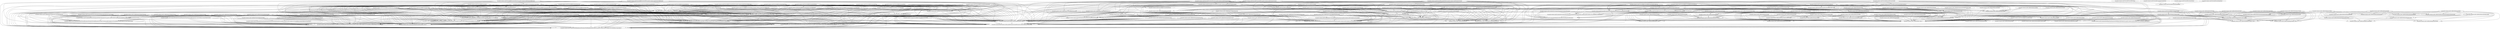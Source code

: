 digraph G {
  "org.apache.commons.math3.exception$NullArgumentException#NullArgumentException()" -> "org.apache.commons.math3.exception.util$LocalizedFormats#<clinit>()";
  "org.apache.commons.math3.exception$NullArgumentException#NullArgumentException()" -> "org.apache.commons.math3.exception$MathIllegalArgumentException#MathIllegalArgumentException(org.apache.commons.math3.exception.util.Localizable,java.lang.Object[])";
  "org.apache.commons.math3.exception$NullArgumentException#NullArgumentException()" -> "org.apache.commons.math3.exception$NullArgumentException#NullArgumentException(org.apache.commons.math3.exception.util.Localizable,java.lang.Object[])";
  "org.apache.commons.math3.exception$NullArgumentException#NullArgumentException()" -> "org.apache.commons.math3.exception.util$LocalizedFormats#LocalizedFormats(java.lang.String,int,java.lang.String)";
  "org.apache.commons.math3.exception.util$LocalizedFormats#<clinit>()" -> "org.apache.commons.math3.exception.util$LocalizedFormats#LocalizedFormats(java.lang.String,int,java.lang.String)";
  "org.apache.commons.math3.exception$NullArgumentException#NullArgumentException(org.apache.commons.math3.exception.util.Localizable,java.lang.Object[])" -> "org.apache.commons.math3.exception$MathIllegalArgumentException#MathIllegalArgumentException(org.apache.commons.math3.exception.util.Localizable,java.lang.Object[])";
  "org.apache.commons.math3.fraction$BigFraction#subtract(org.apache.commons.math3.fraction.BigFraction)" -> "org.apache.commons.math3.fraction$BigFraction#BigFraction(int,int)";
  "org.apache.commons.math3.fraction$BigFraction#subtract(org.apache.commons.math3.fraction.BigFraction)" -> "org.apache.commons.math3.fraction$BigFraction#equals(java.lang.Object)";
  "org.apache.commons.math3.fraction$BigFraction#subtract(org.apache.commons.math3.fraction.BigFraction)" -> "org.apache.commons.math3.fraction$BigFraction#<clinit>()";
  "org.apache.commons.math3.fraction$BigFraction#subtract(org.apache.commons.math3.fraction.BigFraction)" -> "org.apache.commons.math3.util$MathUtils#checkNotNull(java.lang.Object,org.apache.commons.math3.exception.util.Localizable,java.lang.Object[])";
  "org.apache.commons.math3.fraction$BigFraction#subtract(org.apache.commons.math3.fraction.BigFraction)" -> "org.apache.commons.math3.exception$MathIllegalNumberException#MathIllegalNumberException(org.apache.commons.math3.exception.util.Localizable,java.lang.Number,java.lang.Object[])";
  "org.apache.commons.math3.fraction$BigFraction#subtract(org.apache.commons.math3.fraction.BigFraction)" -> "org.apache.commons.math3.exception$ZeroException#ZeroException(org.apache.commons.math3.exception.util.Localizable,java.lang.Object[])";
  "org.apache.commons.math3.fraction$BigFraction#subtract(org.apache.commons.math3.fraction.BigFraction)" -> "org.apache.commons.math3.fraction$BigFraction#BigFraction(java.math.BigInteger,java.math.BigInteger)";
  "org.apache.commons.math3.fraction$BigFraction#subtract(org.apache.commons.math3.fraction.BigFraction)" -> "org.apache.commons.math3.exception$MathIllegalNumberException#<clinit>()";
  "org.apache.commons.math3.fraction$BigFraction#subtract(org.apache.commons.math3.fraction.BigFraction)" -> "org.apache.commons.math3.fraction$BigFraction#BigFraction(int)";
  "org.apache.commons.math3.fraction$BigFraction#subtract(org.apache.commons.math3.fraction.BigFraction)" -> "org.apache.commons.math3.exception.util$LocalizedFormats#<clinit>()";
  "org.apache.commons.math3.fraction$BigFraction#subtract(org.apache.commons.math3.fraction.BigFraction)" -> "org.apache.commons.math3.fraction$BigFraction#reduce()";
  "org.apache.commons.math3.fraction$BigFraction#subtract(org.apache.commons.math3.fraction.BigFraction)" -> "org.apache.commons.math3.exception$MathIllegalArgumentException#MathIllegalArgumentException(org.apache.commons.math3.exception.util.Localizable,java.lang.Object[])";
  "org.apache.commons.math3.fraction$BigFraction#subtract(org.apache.commons.math3.fraction.BigFraction)" -> "org.apache.commons.math3.exception$NullArgumentException#NullArgumentException(org.apache.commons.math3.exception.util.Localizable,java.lang.Object[])";
  "org.apache.commons.math3.fraction$BigFraction#subtract(org.apache.commons.math3.fraction.BigFraction)" -> "org.apache.commons.math3.exception.util$LocalizedFormats#LocalizedFormats(java.lang.String,int,java.lang.String)";
  "org.apache.commons.math3.fraction$BigFraction#BigFraction(int,int)" -> "org.apache.commons.math3.util$MathUtils#checkNotNull(java.lang.Object,org.apache.commons.math3.exception.util.Localizable,java.lang.Object[])";
  "org.apache.commons.math3.fraction$BigFraction#BigFraction(int,int)" -> "org.apache.commons.math3.exception$MathIllegalNumberException#MathIllegalNumberException(org.apache.commons.math3.exception.util.Localizable,java.lang.Number,java.lang.Object[])";
  "org.apache.commons.math3.fraction$BigFraction#BigFraction(int,int)" -> "org.apache.commons.math3.exception$ZeroException#ZeroException(org.apache.commons.math3.exception.util.Localizable,java.lang.Object[])";
  "org.apache.commons.math3.fraction$BigFraction#BigFraction(int,int)" -> "org.apache.commons.math3.fraction$BigFraction#BigFraction(java.math.BigInteger,java.math.BigInteger)";
  "org.apache.commons.math3.fraction$BigFraction#BigFraction(int,int)" -> "org.apache.commons.math3.exception$MathIllegalNumberException#<clinit>()";
  "org.apache.commons.math3.fraction$BigFraction#BigFraction(int,int)" -> "org.apache.commons.math3.exception.util$LocalizedFormats#<clinit>()";
  "org.apache.commons.math3.fraction$BigFraction#BigFraction(int,int)" -> "org.apache.commons.math3.exception$MathIllegalArgumentException#MathIllegalArgumentException(org.apache.commons.math3.exception.util.Localizable,java.lang.Object[])";
  "org.apache.commons.math3.fraction$BigFraction#BigFraction(int,int)" -> "org.apache.commons.math3.exception$NullArgumentException#NullArgumentException(org.apache.commons.math3.exception.util.Localizable,java.lang.Object[])";
  "org.apache.commons.math3.fraction$BigFraction#BigFraction(int,int)" -> "org.apache.commons.math3.exception.util$LocalizedFormats#LocalizedFormats(java.lang.String,int,java.lang.String)";
  "org.apache.commons.math3.fraction$BigFraction#equals(java.lang.Object)" -> "org.apache.commons.math3.fraction$BigFraction#BigFraction(int,int)";
  "org.apache.commons.math3.fraction$BigFraction#equals(java.lang.Object)" -> "org.apache.commons.math3.fraction$BigFraction#<clinit>()";
  "org.apache.commons.math3.fraction$BigFraction#equals(java.lang.Object)" -> "org.apache.commons.math3.util$MathUtils#checkNotNull(java.lang.Object,org.apache.commons.math3.exception.util.Localizable,java.lang.Object[])";
  "org.apache.commons.math3.fraction$BigFraction#equals(java.lang.Object)" -> "org.apache.commons.math3.exception$MathIllegalNumberException#MathIllegalNumberException(org.apache.commons.math3.exception.util.Localizable,java.lang.Number,java.lang.Object[])";
  "org.apache.commons.math3.fraction$BigFraction#equals(java.lang.Object)" -> "org.apache.commons.math3.exception$ZeroException#ZeroException(org.apache.commons.math3.exception.util.Localizable,java.lang.Object[])";
  "org.apache.commons.math3.fraction$BigFraction#equals(java.lang.Object)" -> "org.apache.commons.math3.fraction$BigFraction#BigFraction(java.math.BigInteger,java.math.BigInteger)";
  "org.apache.commons.math3.fraction$BigFraction#equals(java.lang.Object)" -> "org.apache.commons.math3.exception$MathIllegalNumberException#<clinit>()";
  "org.apache.commons.math3.fraction$BigFraction#equals(java.lang.Object)" -> "org.apache.commons.math3.fraction$BigFraction#BigFraction(int)";
  "org.apache.commons.math3.fraction$BigFraction#equals(java.lang.Object)" -> "org.apache.commons.math3.exception.util$LocalizedFormats#<clinit>()";
  "org.apache.commons.math3.fraction$BigFraction#equals(java.lang.Object)" -> "org.apache.commons.math3.fraction$BigFraction#reduce()";
  "org.apache.commons.math3.fraction$BigFraction#equals(java.lang.Object)" -> "org.apache.commons.math3.exception$MathIllegalArgumentException#MathIllegalArgumentException(org.apache.commons.math3.exception.util.Localizable,java.lang.Object[])";
  "org.apache.commons.math3.fraction$BigFraction#equals(java.lang.Object)" -> "org.apache.commons.math3.exception$NullArgumentException#NullArgumentException(org.apache.commons.math3.exception.util.Localizable,java.lang.Object[])";
  "org.apache.commons.math3.fraction$BigFraction#equals(java.lang.Object)" -> "org.apache.commons.math3.exception.util$LocalizedFormats#LocalizedFormats(java.lang.String,int,java.lang.String)";
  "org.apache.commons.math3.fraction$BigFraction#<clinit>()" -> "org.apache.commons.math3.fraction$BigFraction#BigFraction(int,int)";
  "org.apache.commons.math3.fraction$BigFraction#<clinit>()" -> "org.apache.commons.math3.util$MathUtils#checkNotNull(java.lang.Object,org.apache.commons.math3.exception.util.Localizable,java.lang.Object[])";
  "org.apache.commons.math3.fraction$BigFraction#<clinit>()" -> "org.apache.commons.math3.exception$MathIllegalNumberException#MathIllegalNumberException(org.apache.commons.math3.exception.util.Localizable,java.lang.Number,java.lang.Object[])";
  "org.apache.commons.math3.fraction$BigFraction#<clinit>()" -> "org.apache.commons.math3.exception$ZeroException#ZeroException(org.apache.commons.math3.exception.util.Localizable,java.lang.Object[])";
  "org.apache.commons.math3.fraction$BigFraction#<clinit>()" -> "org.apache.commons.math3.fraction$BigFraction#BigFraction(java.math.BigInteger,java.math.BigInteger)";
  "org.apache.commons.math3.fraction$BigFraction#<clinit>()" -> "org.apache.commons.math3.exception$MathIllegalNumberException#<clinit>()";
  "org.apache.commons.math3.fraction$BigFraction#<clinit>()" -> "org.apache.commons.math3.fraction$BigFraction#BigFraction(int)";
  "org.apache.commons.math3.fraction$BigFraction#<clinit>()" -> "org.apache.commons.math3.exception.util$LocalizedFormats#<clinit>()";
  "org.apache.commons.math3.fraction$BigFraction#<clinit>()" -> "org.apache.commons.math3.exception$MathIllegalArgumentException#MathIllegalArgumentException(org.apache.commons.math3.exception.util.Localizable,java.lang.Object[])";
  "org.apache.commons.math3.fraction$BigFraction#<clinit>()" -> "org.apache.commons.math3.exception$NullArgumentException#NullArgumentException(org.apache.commons.math3.exception.util.Localizable,java.lang.Object[])";
  "org.apache.commons.math3.fraction$BigFraction#<clinit>()" -> "org.apache.commons.math3.exception.util$LocalizedFormats#LocalizedFormats(java.lang.String,int,java.lang.String)";
  "org.apache.commons.math3.util$MathUtils#checkNotNull(java.lang.Object,org.apache.commons.math3.exception.util.Localizable,java.lang.Object[])" -> "org.apache.commons.math3.exception$MathIllegalArgumentException#MathIllegalArgumentException(org.apache.commons.math3.exception.util.Localizable,java.lang.Object[])";
  "org.apache.commons.math3.util$MathUtils#checkNotNull(java.lang.Object,org.apache.commons.math3.exception.util.Localizable,java.lang.Object[])" -> "org.apache.commons.math3.exception$NullArgumentException#NullArgumentException(org.apache.commons.math3.exception.util.Localizable,java.lang.Object[])";
  "org.apache.commons.math3.exception$MathIllegalNumberException#MathIllegalNumberException(org.apache.commons.math3.exception.util.Localizable,java.lang.Number,java.lang.Object[])" -> "org.apache.commons.math3.exception$MathIllegalArgumentException#MathIllegalArgumentException(org.apache.commons.math3.exception.util.Localizable,java.lang.Object[])";
  "org.apache.commons.math3.exception$ZeroException#ZeroException(org.apache.commons.math3.exception.util.Localizable,java.lang.Object[])" -> "org.apache.commons.math3.exception$MathIllegalNumberException#MathIllegalNumberException(org.apache.commons.math3.exception.util.Localizable,java.lang.Number,java.lang.Object[])";
  "org.apache.commons.math3.exception$ZeroException#ZeroException(org.apache.commons.math3.exception.util.Localizable,java.lang.Object[])" -> "org.apache.commons.math3.exception$MathIllegalNumberException#<clinit>()";
  "org.apache.commons.math3.exception$ZeroException#ZeroException(org.apache.commons.math3.exception.util.Localizable,java.lang.Object[])" -> "org.apache.commons.math3.exception$MathIllegalArgumentException#MathIllegalArgumentException(org.apache.commons.math3.exception.util.Localizable,java.lang.Object[])";
  "org.apache.commons.math3.fraction$BigFraction#BigFraction(java.math.BigInteger,java.math.BigInteger)" -> "org.apache.commons.math3.util$MathUtils#checkNotNull(java.lang.Object,org.apache.commons.math3.exception.util.Localizable,java.lang.Object[])";
  "org.apache.commons.math3.fraction$BigFraction#BigFraction(java.math.BigInteger,java.math.BigInteger)" -> "org.apache.commons.math3.exception$MathIllegalNumberException#MathIllegalNumberException(org.apache.commons.math3.exception.util.Localizable,java.lang.Number,java.lang.Object[])";
  "org.apache.commons.math3.fraction$BigFraction#BigFraction(java.math.BigInteger,java.math.BigInteger)" -> "org.apache.commons.math3.exception$ZeroException#ZeroException(org.apache.commons.math3.exception.util.Localizable,java.lang.Object[])";
  "org.apache.commons.math3.fraction$BigFraction#BigFraction(java.math.BigInteger,java.math.BigInteger)" -> "org.apache.commons.math3.exception$MathIllegalNumberException#<clinit>()";
  "org.apache.commons.math3.fraction$BigFraction#BigFraction(java.math.BigInteger,java.math.BigInteger)" -> "org.apache.commons.math3.exception.util$LocalizedFormats#<clinit>()";
  "org.apache.commons.math3.fraction$BigFraction#BigFraction(java.math.BigInteger,java.math.BigInteger)" -> "org.apache.commons.math3.exception$MathIllegalArgumentException#MathIllegalArgumentException(org.apache.commons.math3.exception.util.Localizable,java.lang.Object[])";
  "org.apache.commons.math3.fraction$BigFraction#BigFraction(java.math.BigInteger,java.math.BigInteger)" -> "org.apache.commons.math3.exception$NullArgumentException#NullArgumentException(org.apache.commons.math3.exception.util.Localizable,java.lang.Object[])";
  "org.apache.commons.math3.fraction$BigFraction#BigFraction(java.math.BigInteger,java.math.BigInteger)" -> "org.apache.commons.math3.exception.util$LocalizedFormats#LocalizedFormats(java.lang.String,int,java.lang.String)";
  "org.apache.commons.math3.fraction$BigFraction#BigFraction(int)" -> "org.apache.commons.math3.util$MathUtils#checkNotNull(java.lang.Object,org.apache.commons.math3.exception.util.Localizable,java.lang.Object[])";
  "org.apache.commons.math3.fraction$BigFraction#BigFraction(int)" -> "org.apache.commons.math3.exception$MathIllegalNumberException#MathIllegalNumberException(org.apache.commons.math3.exception.util.Localizable,java.lang.Number,java.lang.Object[])";
  "org.apache.commons.math3.fraction$BigFraction#BigFraction(int)" -> "org.apache.commons.math3.exception$ZeroException#ZeroException(org.apache.commons.math3.exception.util.Localizable,java.lang.Object[])";
  "org.apache.commons.math3.fraction$BigFraction#BigFraction(int)" -> "org.apache.commons.math3.fraction$BigFraction#BigFraction(java.math.BigInteger,java.math.BigInteger)";
  "org.apache.commons.math3.fraction$BigFraction#BigFraction(int)" -> "org.apache.commons.math3.exception$MathIllegalNumberException#<clinit>()";
  "org.apache.commons.math3.fraction$BigFraction#BigFraction(int)" -> "org.apache.commons.math3.exception.util$LocalizedFormats#<clinit>()";
  "org.apache.commons.math3.fraction$BigFraction#BigFraction(int)" -> "org.apache.commons.math3.exception$MathIllegalArgumentException#MathIllegalArgumentException(org.apache.commons.math3.exception.util.Localizable,java.lang.Object[])";
  "org.apache.commons.math3.fraction$BigFraction#BigFraction(int)" -> "org.apache.commons.math3.exception$NullArgumentException#NullArgumentException(org.apache.commons.math3.exception.util.Localizable,java.lang.Object[])";
  "org.apache.commons.math3.fraction$BigFraction#BigFraction(int)" -> "org.apache.commons.math3.exception.util$LocalizedFormats#LocalizedFormats(java.lang.String,int,java.lang.String)";
  "org.apache.commons.math3.fraction$BigFraction#reduce()" -> "org.apache.commons.math3.fraction$BigFraction#BigFraction(int,int)";
  "org.apache.commons.math3.fraction$BigFraction#reduce()" -> "org.apache.commons.math3.fraction$BigFraction#<clinit>()";
  "org.apache.commons.math3.fraction$BigFraction#reduce()" -> "org.apache.commons.math3.util$MathUtils#checkNotNull(java.lang.Object,org.apache.commons.math3.exception.util.Localizable,java.lang.Object[])";
  "org.apache.commons.math3.fraction$BigFraction#reduce()" -> "org.apache.commons.math3.exception$MathIllegalNumberException#MathIllegalNumberException(org.apache.commons.math3.exception.util.Localizable,java.lang.Number,java.lang.Object[])";
  "org.apache.commons.math3.fraction$BigFraction#reduce()" -> "org.apache.commons.math3.exception$ZeroException#ZeroException(org.apache.commons.math3.exception.util.Localizable,java.lang.Object[])";
  "org.apache.commons.math3.fraction$BigFraction#reduce()" -> "org.apache.commons.math3.fraction$BigFraction#BigFraction(java.math.BigInteger,java.math.BigInteger)";
  "org.apache.commons.math3.fraction$BigFraction#reduce()" -> "org.apache.commons.math3.exception$MathIllegalNumberException#<clinit>()";
  "org.apache.commons.math3.fraction$BigFraction#reduce()" -> "org.apache.commons.math3.fraction$BigFraction#BigFraction(int)";
  "org.apache.commons.math3.fraction$BigFraction#reduce()" -> "org.apache.commons.math3.exception.util$LocalizedFormats#<clinit>()";
  "org.apache.commons.math3.fraction$BigFraction#reduce()" -> "org.apache.commons.math3.exception$MathIllegalArgumentException#MathIllegalArgumentException(org.apache.commons.math3.exception.util.Localizable,java.lang.Object[])";
  "org.apache.commons.math3.fraction$BigFraction#reduce()" -> "org.apache.commons.math3.exception$NullArgumentException#NullArgumentException(org.apache.commons.math3.exception.util.Localizable,java.lang.Object[])";
  "org.apache.commons.math3.fraction$BigFraction#reduce()" -> "org.apache.commons.math3.exception.util$LocalizedFormats#LocalizedFormats(java.lang.String,int,java.lang.String)";
  "org.apache.commons.math3.util$FastMath#acosh(double)" -> "org.apache.commons.math3.util$FastMath#sqrt(double)";
  "org.apache.commons.math3.util$FastMath#acosh(double)" -> "org.apache.commons.math3.util$FastMath#log(double,double[])";
  "org.apache.commons.math3.util$FastMath#acosh(double)" -> "org.apache.commons.math3.util$FastMath$lnMant#<clinit>()";
  "org.apache.commons.math3.util$FastMath#acosh(double)" -> "org.apache.commons.math3.util$FastMath#log(double)";
  "org.apache.commons.math3.util$FastMath#acosh(double)" -> "org.apache.commons.math3.util$FastMath#<clinit>()";
  "org.apache.commons.math3.util$FastMath#log(double,double[])" -> "org.apache.commons.math3.util$FastMath$lnMant#<clinit>()";
  "org.apache.commons.math3.util$FastMath#log(double,double[])" -> "org.apache.commons.math3.util$FastMath#<clinit>()";
  "org.apache.commons.math3.util$FastMath#log(double)" -> "org.apache.commons.math3.util$FastMath#log(double,double[])";
  "org.apache.commons.math3.util$FastMath#log(double)" -> "org.apache.commons.math3.util$FastMath$lnMant#<clinit>()";
  "org.apache.commons.math3.util$FastMath#log(double)" -> "org.apache.commons.math3.util$FastMath#<clinit>()";
  "org.apache.commons.math3.util$FastMath#asinh(double)" -> "org.apache.commons.math3.util$FastMath#sqrt(double)";
  "org.apache.commons.math3.util$FastMath#asinh(double)" -> "org.apache.commons.math3.util$FastMath#log(double,double[])";
  "org.apache.commons.math3.util$FastMath#asinh(double)" -> "org.apache.commons.math3.util$FastMath$lnMant#<clinit>()";
  "org.apache.commons.math3.util$FastMath#asinh(double)" -> "org.apache.commons.math3.util$FastMath#log(double)";
  "org.apache.commons.math3.util$FastMath#asinh(double)" -> "org.apache.commons.math3.util$FastMath#<clinit>()";
  "org.apache.commons.math3.fraction$BigFraction#divide(org.apache.commons.math3.fraction.BigFraction)" -> "org.apache.commons.math3.fraction$BigFraction#BigFraction(int,int)";
  "org.apache.commons.math3.fraction$BigFraction#divide(org.apache.commons.math3.fraction.BigFraction)" -> "org.apache.commons.math3.exception$MathArithmeticException#MathArithmeticException(org.apache.commons.math3.exception.util.Localizable,java.lang.Object[])";
  "org.apache.commons.math3.fraction$BigFraction#divide(org.apache.commons.math3.fraction.BigFraction)" -> "org.apache.commons.math3.fraction$BigFraction#multiply(org.apache.commons.math3.fraction.BigFraction)";
  "org.apache.commons.math3.fraction$BigFraction#divide(org.apache.commons.math3.fraction.BigFraction)" -> "org.apache.commons.math3.fraction$BigFraction#<clinit>()";
  "org.apache.commons.math3.fraction$BigFraction#divide(org.apache.commons.math3.fraction.BigFraction)" -> "org.apache.commons.math3.util$MathUtils#checkNotNull(java.lang.Object,org.apache.commons.math3.exception.util.Localizable,java.lang.Object[])";
  "org.apache.commons.math3.fraction$BigFraction#divide(org.apache.commons.math3.fraction.BigFraction)" -> "org.apache.commons.math3.exception$MathIllegalNumberException#MathIllegalNumberException(org.apache.commons.math3.exception.util.Localizable,java.lang.Number,java.lang.Object[])";
  "org.apache.commons.math3.fraction$BigFraction#divide(org.apache.commons.math3.fraction.BigFraction)" -> "org.apache.commons.math3.exception$ZeroException#ZeroException(org.apache.commons.math3.exception.util.Localizable,java.lang.Object[])";
  "org.apache.commons.math3.fraction$BigFraction#divide(org.apache.commons.math3.fraction.BigFraction)" -> "org.apache.commons.math3.fraction$BigFraction#BigFraction(java.math.BigInteger,java.math.BigInteger)";
  "org.apache.commons.math3.fraction$BigFraction#divide(org.apache.commons.math3.fraction.BigFraction)" -> "org.apache.commons.math3.exception$MathIllegalNumberException#<clinit>()";
  "org.apache.commons.math3.fraction$BigFraction#divide(org.apache.commons.math3.fraction.BigFraction)" -> "org.apache.commons.math3.fraction$BigFraction#BigFraction(int)";
  "org.apache.commons.math3.fraction$BigFraction#divide(org.apache.commons.math3.fraction.BigFraction)" -> "org.apache.commons.math3.exception.util$LocalizedFormats#<clinit>()";
  "org.apache.commons.math3.fraction$BigFraction#divide(org.apache.commons.math3.fraction.BigFraction)" -> "org.apache.commons.math3.exception$MathIllegalArgumentException#MathIllegalArgumentException(org.apache.commons.math3.exception.util.Localizable,java.lang.Object[])";
  "org.apache.commons.math3.fraction$BigFraction#divide(org.apache.commons.math3.fraction.BigFraction)" -> "org.apache.commons.math3.exception$NullArgumentException#NullArgumentException(org.apache.commons.math3.exception.util.Localizable,java.lang.Object[])";
  "org.apache.commons.math3.fraction$BigFraction#divide(org.apache.commons.math3.fraction.BigFraction)" -> "org.apache.commons.math3.exception.util$LocalizedFormats#LocalizedFormats(java.lang.String,int,java.lang.String)";
  "org.apache.commons.math3.fraction$BigFraction#divide(org.apache.commons.math3.fraction.BigFraction)" -> "org.apache.commons.math3.fraction$BigFraction#reciprocal()";
  "org.apache.commons.math3.fraction$BigFraction#multiply(org.apache.commons.math3.fraction.BigFraction)" -> "org.apache.commons.math3.fraction$BigFraction#BigFraction(int,int)";
  "org.apache.commons.math3.fraction$BigFraction#multiply(org.apache.commons.math3.fraction.BigFraction)" -> "org.apache.commons.math3.fraction$BigFraction#<clinit>()";
  "org.apache.commons.math3.fraction$BigFraction#multiply(org.apache.commons.math3.fraction.BigFraction)" -> "org.apache.commons.math3.util$MathUtils#checkNotNull(java.lang.Object,org.apache.commons.math3.exception.util.Localizable,java.lang.Object[])";
  "org.apache.commons.math3.fraction$BigFraction#multiply(org.apache.commons.math3.fraction.BigFraction)" -> "org.apache.commons.math3.exception$MathIllegalNumberException#MathIllegalNumberException(org.apache.commons.math3.exception.util.Localizable,java.lang.Number,java.lang.Object[])";
  "org.apache.commons.math3.fraction$BigFraction#multiply(org.apache.commons.math3.fraction.BigFraction)" -> "org.apache.commons.math3.exception$ZeroException#ZeroException(org.apache.commons.math3.exception.util.Localizable,java.lang.Object[])";
  "org.apache.commons.math3.fraction$BigFraction#multiply(org.apache.commons.math3.fraction.BigFraction)" -> "org.apache.commons.math3.fraction$BigFraction#BigFraction(java.math.BigInteger,java.math.BigInteger)";
  "org.apache.commons.math3.fraction$BigFraction#multiply(org.apache.commons.math3.fraction.BigFraction)" -> "org.apache.commons.math3.exception$MathIllegalNumberException#<clinit>()";
  "org.apache.commons.math3.fraction$BigFraction#multiply(org.apache.commons.math3.fraction.BigFraction)" -> "org.apache.commons.math3.fraction$BigFraction#BigFraction(int)";
  "org.apache.commons.math3.fraction$BigFraction#multiply(org.apache.commons.math3.fraction.BigFraction)" -> "org.apache.commons.math3.exception.util$LocalizedFormats#<clinit>()";
  "org.apache.commons.math3.fraction$BigFraction#multiply(org.apache.commons.math3.fraction.BigFraction)" -> "org.apache.commons.math3.exception$MathIllegalArgumentException#MathIllegalArgumentException(org.apache.commons.math3.exception.util.Localizable,java.lang.Object[])";
  "org.apache.commons.math3.fraction$BigFraction#multiply(org.apache.commons.math3.fraction.BigFraction)" -> "org.apache.commons.math3.exception$NullArgumentException#NullArgumentException(org.apache.commons.math3.exception.util.Localizable,java.lang.Object[])";
  "org.apache.commons.math3.fraction$BigFraction#multiply(org.apache.commons.math3.fraction.BigFraction)" -> "org.apache.commons.math3.exception.util$LocalizedFormats#LocalizedFormats(java.lang.String,int,java.lang.String)";
  "org.apache.commons.math3.fraction$BigFraction#reciprocal()" -> "org.apache.commons.math3.fraction$BigFraction#BigFraction(int,int)";
  "org.apache.commons.math3.fraction$BigFraction#reciprocal()" -> "org.apache.commons.math3.fraction$BigFraction#<clinit>()";
  "org.apache.commons.math3.fraction$BigFraction#reciprocal()" -> "org.apache.commons.math3.util$MathUtils#checkNotNull(java.lang.Object,org.apache.commons.math3.exception.util.Localizable,java.lang.Object[])";
  "org.apache.commons.math3.fraction$BigFraction#reciprocal()" -> "org.apache.commons.math3.exception$MathIllegalNumberException#MathIllegalNumberException(org.apache.commons.math3.exception.util.Localizable,java.lang.Number,java.lang.Object[])";
  "org.apache.commons.math3.fraction$BigFraction#reciprocal()" -> "org.apache.commons.math3.exception$ZeroException#ZeroException(org.apache.commons.math3.exception.util.Localizable,java.lang.Object[])";
  "org.apache.commons.math3.fraction$BigFraction#reciprocal()" -> "org.apache.commons.math3.fraction$BigFraction#BigFraction(java.math.BigInteger,java.math.BigInteger)";
  "org.apache.commons.math3.fraction$BigFraction#reciprocal()" -> "org.apache.commons.math3.exception$MathIllegalNumberException#<clinit>()";
  "org.apache.commons.math3.fraction$BigFraction#reciprocal()" -> "org.apache.commons.math3.fraction$BigFraction#BigFraction(int)";
  "org.apache.commons.math3.fraction$BigFraction#reciprocal()" -> "org.apache.commons.math3.exception.util$LocalizedFormats#<clinit>()";
  "org.apache.commons.math3.fraction$BigFraction#reciprocal()" -> "org.apache.commons.math3.exception$MathIllegalArgumentException#MathIllegalArgumentException(org.apache.commons.math3.exception.util.Localizable,java.lang.Object[])";
  "org.apache.commons.math3.fraction$BigFraction#reciprocal()" -> "org.apache.commons.math3.exception$NullArgumentException#NullArgumentException(org.apache.commons.math3.exception.util.Localizable,java.lang.Object[])";
  "org.apache.commons.math3.fraction$BigFraction#reciprocal()" -> "org.apache.commons.math3.exception.util$LocalizedFormats#LocalizedFormats(java.lang.String,int,java.lang.String)";
  "org.apache.commons.math3.fraction$Fraction#negate()" -> "org.apache.commons.math3.util$ArithmeticUtils#gcd(int,int)";
  "org.apache.commons.math3.fraction$Fraction#negate()" -> "org.apache.commons.math3.exception$MathArithmeticException#MathArithmeticException(org.apache.commons.math3.exception.util.Localizable,java.lang.Object[])";
  "org.apache.commons.math3.fraction$Fraction#negate()" -> "org.apache.commons.math3.util$FastMath#abs(int)";
  "org.apache.commons.math3.fraction$Fraction#negate()" -> "org.apache.commons.math3.fraction$Fraction#<clinit>()";
  "org.apache.commons.math3.fraction$Fraction#negate()" -> "org.apache.commons.math3.util$ArithmeticUtils#gcdPositive(int,int)";
  "org.apache.commons.math3.fraction$Fraction#negate()" -> "org.apache.commons.math3.exception.util$LocalizedFormats#<clinit>()";
  "org.apache.commons.math3.fraction$Fraction#negate()" -> "org.apache.commons.math3.fraction$Fraction#Fraction(int,int)";
  "org.apache.commons.math3.fraction$Fraction#negate()" -> "org.apache.commons.math3.exception.util$LocalizedFormats#LocalizedFormats(java.lang.String,int,java.lang.String)";
  "org.apache.commons.math3.fraction$Fraction#negate()" -> "org.apache.commons.math3.util$FastMath#<clinit>()";
  "org.apache.commons.math3.util$ArithmeticUtils#gcd(int,int)" -> "org.apache.commons.math3.exception$MathArithmeticException#MathArithmeticException(org.apache.commons.math3.exception.util.Localizable,java.lang.Object[])";
  "org.apache.commons.math3.util$ArithmeticUtils#gcd(int,int)" -> "org.apache.commons.math3.util$FastMath#abs(int)";
  "org.apache.commons.math3.util$ArithmeticUtils#gcd(int,int)" -> "org.apache.commons.math3.util$ArithmeticUtils#gcdPositive(int,int)";
  "org.apache.commons.math3.util$ArithmeticUtils#gcd(int,int)" -> "org.apache.commons.math3.exception.util$LocalizedFormats#<clinit>()";
  "org.apache.commons.math3.util$ArithmeticUtils#gcd(int,int)" -> "org.apache.commons.math3.exception.util$LocalizedFormats#LocalizedFormats(java.lang.String,int,java.lang.String)";
  "org.apache.commons.math3.util$ArithmeticUtils#gcd(int,int)" -> "org.apache.commons.math3.util$FastMath#<clinit>()";
  "org.apache.commons.math3.fraction$Fraction#<clinit>()" -> "org.apache.commons.math3.util$ArithmeticUtils#gcd(int,int)";
  "org.apache.commons.math3.fraction$Fraction#<clinit>()" -> "org.apache.commons.math3.exception$MathArithmeticException#MathArithmeticException(org.apache.commons.math3.exception.util.Localizable,java.lang.Object[])";
  "org.apache.commons.math3.fraction$Fraction#<clinit>()" -> "org.apache.commons.math3.util$FastMath#abs(int)";
  "org.apache.commons.math3.fraction$Fraction#<clinit>()" -> "org.apache.commons.math3.util$ArithmeticUtils#gcdPositive(int,int)";
  "org.apache.commons.math3.fraction$Fraction#<clinit>()" -> "org.apache.commons.math3.exception.util$LocalizedFormats#<clinit>()";
  "org.apache.commons.math3.fraction$Fraction#<clinit>()" -> "org.apache.commons.math3.fraction$Fraction#Fraction(int,int)";
  "org.apache.commons.math3.fraction$Fraction#<clinit>()" -> "org.apache.commons.math3.exception.util$LocalizedFormats#LocalizedFormats(java.lang.String,int,java.lang.String)";
  "org.apache.commons.math3.fraction$Fraction#<clinit>()" -> "org.apache.commons.math3.util$FastMath#<clinit>()";
  "org.apache.commons.math3.fraction$Fraction#Fraction(int,int)" -> "org.apache.commons.math3.util$ArithmeticUtils#gcd(int,int)";
  "org.apache.commons.math3.fraction$Fraction#Fraction(int,int)" -> "org.apache.commons.math3.exception$MathArithmeticException#MathArithmeticException(org.apache.commons.math3.exception.util.Localizable,java.lang.Object[])";
  "org.apache.commons.math3.fraction$Fraction#Fraction(int,int)" -> "org.apache.commons.math3.util$FastMath#abs(int)";
  "org.apache.commons.math3.fraction$Fraction#Fraction(int,int)" -> "org.apache.commons.math3.util$ArithmeticUtils#gcdPositive(int,int)";
  "org.apache.commons.math3.fraction$Fraction#Fraction(int,int)" -> "org.apache.commons.math3.exception.util$LocalizedFormats#<clinit>()";
  "org.apache.commons.math3.fraction$Fraction#Fraction(int,int)" -> "org.apache.commons.math3.exception.util$LocalizedFormats#LocalizedFormats(java.lang.String,int,java.lang.String)";
  "org.apache.commons.math3.fraction$Fraction#Fraction(int,int)" -> "org.apache.commons.math3.util$FastMath#<clinit>()";
  "org.apache.commons.math3.util$FastMath#exp(double,double,double[])" -> "org.apache.commons.math3.util$FastMath$ExpIntTable#<clinit>()";
  "org.apache.commons.math3.util$FastMath#exp(double,double,double[])" -> "org.apache.commons.math3.util$FastMath$ExpFracTable#<clinit>()";
  "org.apache.commons.math3.util$FastMath#exp(double,double,double[])" -> "org.apache.commons.math3.util$FastMath#<clinit>()";
  "org.apache.commons.math3.util$MathUtils#checkFinite(double[])" -> "org.apache.commons.math3.exception$NotFiniteNumberException#NotFiniteNumberException(org.apache.commons.math3.exception.util.Localizable,java.lang.Number,java.lang.Object[])";
  "org.apache.commons.math3.util$MathUtils#checkFinite(double[])" -> "org.apache.commons.math3.exception$MathIllegalNumberException#MathIllegalNumberException(org.apache.commons.math3.exception.util.Localizable,java.lang.Number,java.lang.Object[])";
  "org.apache.commons.math3.util$MathUtils#checkFinite(double[])" -> "org.apache.commons.math3.exception$MathIllegalNumberException#<clinit>()";
  "org.apache.commons.math3.util$MathUtils#checkFinite(double[])" -> "org.apache.commons.math3.exception.util$LocalizedFormats#<clinit>()";
  "org.apache.commons.math3.util$MathUtils#checkFinite(double[])" -> "org.apache.commons.math3.exception$MathIllegalArgumentException#MathIllegalArgumentException(org.apache.commons.math3.exception.util.Localizable,java.lang.Object[])";
  "org.apache.commons.math3.util$MathUtils#checkFinite(double[])" -> "org.apache.commons.math3.exception.util$LocalizedFormats#LocalizedFormats(java.lang.String,int,java.lang.String)";
  "org.apache.commons.math3.exception$NotFiniteNumberException#NotFiniteNumberException(org.apache.commons.math3.exception.util.Localizable,java.lang.Number,java.lang.Object[])" -> "org.apache.commons.math3.exception$MathIllegalNumberException#MathIllegalNumberException(org.apache.commons.math3.exception.util.Localizable,java.lang.Number,java.lang.Object[])";
  "org.apache.commons.math3.exception$NotFiniteNumberException#NotFiniteNumberException(org.apache.commons.math3.exception.util.Localizable,java.lang.Number,java.lang.Object[])" -> "org.apache.commons.math3.exception$MathIllegalArgumentException#MathIllegalArgumentException(org.apache.commons.math3.exception.util.Localizable,java.lang.Object[])";
  "org.apache.commons.math3.util$ArithmeticUtils#lcm(int,int)" -> "org.apache.commons.math3.util$ArithmeticUtils#gcd(int,int)";
  "org.apache.commons.math3.util$ArithmeticUtils#lcm(int,int)" -> "org.apache.commons.math3.exception$MathArithmeticException#MathArithmeticException(org.apache.commons.math3.exception.util.Localizable,java.lang.Object[])";
  "org.apache.commons.math3.util$ArithmeticUtils#lcm(int,int)" -> "org.apache.commons.math3.exception$MathArithmeticException#MathArithmeticException()";
  "org.apache.commons.math3.util$ArithmeticUtils#lcm(int,int)" -> "org.apache.commons.math3.util$FastMath#abs(int)";
  "org.apache.commons.math3.util$ArithmeticUtils#lcm(int,int)" -> "org.apache.commons.math3.util$ArithmeticUtils#gcdPositive(int,int)";
  "org.apache.commons.math3.util$ArithmeticUtils#lcm(int,int)" -> "org.apache.commons.math3.util$ArithmeticUtils#mulAndCheck(int,int)";
  "org.apache.commons.math3.util$ArithmeticUtils#lcm(int,int)" -> "org.apache.commons.math3.exception.util$LocalizedFormats#<clinit>()";
  "org.apache.commons.math3.util$ArithmeticUtils#lcm(int,int)" -> "org.apache.commons.math3.exception.util$LocalizedFormats#LocalizedFormats(java.lang.String,int,java.lang.String)";
  "org.apache.commons.math3.util$ArithmeticUtils#lcm(int,int)" -> "org.apache.commons.math3.util$FastMath#<clinit>()";
  "org.apache.commons.math3.exception$MathArithmeticException#MathArithmeticException()" -> "org.apache.commons.math3.exception.util$LocalizedFormats#<clinit>()";
  "org.apache.commons.math3.exception$MathArithmeticException#MathArithmeticException()" -> "org.apache.commons.math3.exception.util$LocalizedFormats#LocalizedFormats(java.lang.String,int,java.lang.String)";
  "org.apache.commons.math3.util$ArithmeticUtils#mulAndCheck(int,int)" -> "org.apache.commons.math3.exception$MathArithmeticException#MathArithmeticException()";
  "org.apache.commons.math3.util$ArithmeticUtils#mulAndCheck(int,int)" -> "org.apache.commons.math3.exception.util$LocalizedFormats#<clinit>()";
  "org.apache.commons.math3.util$ArithmeticUtils#mulAndCheck(int,int)" -> "org.apache.commons.math3.exception.util$LocalizedFormats#LocalizedFormats(java.lang.String,int,java.lang.String)";
  "org.apache.commons.math3.util$ArithmeticUtils#pow(int,long)" -> "org.apache.commons.math3.exception$NumberIsTooSmallException#NumberIsTooSmallException(org.apache.commons.math3.exception.util.Localizable,java.lang.Number,java.lang.Number,boolean)";
  "org.apache.commons.math3.util$ArithmeticUtils#pow(int,long)" -> "org.apache.commons.math3.exception$MathIllegalNumberException#MathIllegalNumberException(org.apache.commons.math3.exception.util.Localizable,java.lang.Number,java.lang.Object[])";
  "org.apache.commons.math3.util$ArithmeticUtils#pow(int,long)" -> "org.apache.commons.math3.exception$MathIllegalNumberException#<clinit>()";
  "org.apache.commons.math3.util$ArithmeticUtils#pow(int,long)" -> "org.apache.commons.math3.exception.util$LocalizedFormats#<clinit>()";
  "org.apache.commons.math3.util$ArithmeticUtils#pow(int,long)" -> "org.apache.commons.math3.exception$NotPositiveException#NotPositiveException(org.apache.commons.math3.exception.util.Localizable,java.lang.Number)";
  "org.apache.commons.math3.util$ArithmeticUtils#pow(int,long)" -> "org.apache.commons.math3.exception$MathIllegalArgumentException#MathIllegalArgumentException(org.apache.commons.math3.exception.util.Localizable,java.lang.Object[])";
  "org.apache.commons.math3.util$ArithmeticUtils#pow(int,long)" -> "org.apache.commons.math3.exception.util$LocalizedFormats#LocalizedFormats(java.lang.String,int,java.lang.String)";
  "org.apache.commons.math3.exception$NumberIsTooSmallException#NumberIsTooSmallException(org.apache.commons.math3.exception.util.Localizable,java.lang.Number,java.lang.Number,boolean)" -> "org.apache.commons.math3.exception$MathIllegalNumberException#MathIllegalNumberException(org.apache.commons.math3.exception.util.Localizable,java.lang.Number,java.lang.Object[])";
  "org.apache.commons.math3.exception$NumberIsTooSmallException#NumberIsTooSmallException(org.apache.commons.math3.exception.util.Localizable,java.lang.Number,java.lang.Number,boolean)" -> "org.apache.commons.math3.exception$MathIllegalArgumentException#MathIllegalArgumentException(org.apache.commons.math3.exception.util.Localizable,java.lang.Object[])";
  "org.apache.commons.math3.exception$NotPositiveException#NotPositiveException(org.apache.commons.math3.exception.util.Localizable,java.lang.Number)" -> "org.apache.commons.math3.exception$NumberIsTooSmallException#NumberIsTooSmallException(org.apache.commons.math3.exception.util.Localizable,java.lang.Number,java.lang.Number,boolean)";
  "org.apache.commons.math3.exception$NotPositiveException#NotPositiveException(org.apache.commons.math3.exception.util.Localizable,java.lang.Number)" -> "org.apache.commons.math3.exception$MathIllegalNumberException#MathIllegalNumberException(org.apache.commons.math3.exception.util.Localizable,java.lang.Number,java.lang.Object[])";
  "org.apache.commons.math3.exception$NotPositiveException#NotPositiveException(org.apache.commons.math3.exception.util.Localizable,java.lang.Number)" -> "org.apache.commons.math3.exception$MathIllegalNumberException#<clinit>()";
  "org.apache.commons.math3.exception$NotPositiveException#NotPositiveException(org.apache.commons.math3.exception.util.Localizable,java.lang.Number)" -> "org.apache.commons.math3.exception$MathIllegalArgumentException#MathIllegalArgumentException(org.apache.commons.math3.exception.util.Localizable,java.lang.Object[])";
  "org.apache.commons.math3.util$FastMath#pow(double,double)" -> "org.apache.commons.math3.util$FastMath#exp(double,double,double[])";
  "org.apache.commons.math3.util$FastMath#pow(double,double)" -> "org.apache.commons.math3.util$FastMath$ExpIntTable#<clinit>()";
  "org.apache.commons.math3.util$FastMath#pow(double,double)" -> "org.apache.commons.math3.util$FastMath#log(double,double[])";
  "org.apache.commons.math3.util$FastMath#pow(double,double)" -> "org.apache.commons.math3.util$FastMath$ExpFracTable#<clinit>()";
  "org.apache.commons.math3.util$FastMath#pow(double,double)" -> "org.apache.commons.math3.util$FastMath$lnMant#<clinit>()";
  "org.apache.commons.math3.util$FastMath#pow(double,double)" -> "org.apache.commons.math3.util$FastMath#<clinit>()";
  "org.apache.commons.math3.exception$ConvergenceException#ConvergenceException()" -> "org.apache.commons.math3.exception$MathIllegalStateException#MathIllegalStateException()";
  "org.apache.commons.math3.exception$ConvergenceException#ConvergenceException()" -> "org.apache.commons.math3.exception$MathIllegalStateException#getContext()";
  "org.apache.commons.math3.exception$ConvergenceException#ConvergenceException()" -> "org.apache.commons.math3.exception$ConvergenceException#ConvergenceException(org.apache.commons.math3.exception.util.Localizable,java.lang.Object[])";
  "org.apache.commons.math3.exception$ConvergenceException#ConvergenceException()" -> "org.apache.commons.math3.exception$MathIllegalStateException#MathIllegalStateException(org.apache.commons.math3.exception.util.Localizable,java.lang.Object[])";
  "org.apache.commons.math3.exception$ConvergenceException#ConvergenceException()" -> "org.apache.commons.math3.exception.util$LocalizedFormats#<clinit>()";
  "org.apache.commons.math3.exception$ConvergenceException#ConvergenceException()" -> "org.apache.commons.math3.exception.util$LocalizedFormats#LocalizedFormats(java.lang.String,int,java.lang.String)";
  "org.apache.commons.math3.exception$MathIllegalStateException#MathIllegalStateException()" -> "org.apache.commons.math3.exception$MathIllegalStateException#MathIllegalStateException(org.apache.commons.math3.exception.util.Localizable,java.lang.Object[])";
  "org.apache.commons.math3.exception$MathIllegalStateException#MathIllegalStateException()" -> "org.apache.commons.math3.exception.util$LocalizedFormats#<clinit>()";
  "org.apache.commons.math3.exception$MathIllegalStateException#MathIllegalStateException()" -> "org.apache.commons.math3.exception.util$LocalizedFormats#LocalizedFormats(java.lang.String,int,java.lang.String)";
  "org.apache.commons.math3.exception$ConvergenceException#ConvergenceException(org.apache.commons.math3.exception.util.Localizable,java.lang.Object[])" -> "org.apache.commons.math3.exception$MathIllegalStateException#MathIllegalStateException()";
  "org.apache.commons.math3.exception$ConvergenceException#ConvergenceException(org.apache.commons.math3.exception.util.Localizable,java.lang.Object[])" -> "org.apache.commons.math3.exception$MathIllegalStateException#getContext()";
  "org.apache.commons.math3.exception$ConvergenceException#ConvergenceException(org.apache.commons.math3.exception.util.Localizable,java.lang.Object[])" -> "org.apache.commons.math3.exception$MathIllegalStateException#MathIllegalStateException(org.apache.commons.math3.exception.util.Localizable,java.lang.Object[])";
  "org.apache.commons.math3.exception$ConvergenceException#ConvergenceException(org.apache.commons.math3.exception.util.Localizable,java.lang.Object[])" -> "org.apache.commons.math3.exception.util$LocalizedFormats#<clinit>()";
  "org.apache.commons.math3.exception$ConvergenceException#ConvergenceException(org.apache.commons.math3.exception.util.Localizable,java.lang.Object[])" -> "org.apache.commons.math3.exception.util$LocalizedFormats#LocalizedFormats(java.lang.String,int,java.lang.String)";
  "org.apache.commons.math3.fraction$BigFraction#pow(java.math.BigInteger)" -> "org.apache.commons.math3.fraction$BigFraction#BigFraction(int,int)";
  "org.apache.commons.math3.fraction$BigFraction#pow(java.math.BigInteger)" -> "org.apache.commons.math3.util$ArithmeticUtils#pow(java.math.BigInteger,java.math.BigInteger)";
  "org.apache.commons.math3.fraction$BigFraction#pow(java.math.BigInteger)" -> "org.apache.commons.math3.exception$NumberIsTooSmallException#NumberIsTooSmallException(org.apache.commons.math3.exception.util.Localizable,java.lang.Number,java.lang.Number,boolean)";
  "org.apache.commons.math3.fraction$BigFraction#pow(java.math.BigInteger)" -> "org.apache.commons.math3.fraction$BigFraction#<clinit>()";
  "org.apache.commons.math3.fraction$BigFraction#pow(java.math.BigInteger)" -> "org.apache.commons.math3.util$MathUtils#checkNotNull(java.lang.Object,org.apache.commons.math3.exception.util.Localizable,java.lang.Object[])";
  "org.apache.commons.math3.fraction$BigFraction#pow(java.math.BigInteger)" -> "org.apache.commons.math3.exception$MathIllegalNumberException#MathIllegalNumberException(org.apache.commons.math3.exception.util.Localizable,java.lang.Number,java.lang.Object[])";
  "org.apache.commons.math3.fraction$BigFraction#pow(java.math.BigInteger)" -> "org.apache.commons.math3.exception$ZeroException#ZeroException(org.apache.commons.math3.exception.util.Localizable,java.lang.Object[])";
  "org.apache.commons.math3.fraction$BigFraction#pow(java.math.BigInteger)" -> "org.apache.commons.math3.fraction$BigFraction#BigFraction(java.math.BigInteger,java.math.BigInteger)";
  "org.apache.commons.math3.fraction$BigFraction#pow(java.math.BigInteger)" -> "org.apache.commons.math3.exception$MathIllegalNumberException#<clinit>()";
  "org.apache.commons.math3.fraction$BigFraction#pow(java.math.BigInteger)" -> "org.apache.commons.math3.fraction$BigFraction#BigFraction(int)";
  "org.apache.commons.math3.fraction$BigFraction#pow(java.math.BigInteger)" -> "org.apache.commons.math3.exception.util$LocalizedFormats#<clinit>()";
  "org.apache.commons.math3.fraction$BigFraction#pow(java.math.BigInteger)" -> "org.apache.commons.math3.exception$NotPositiveException#NotPositiveException(org.apache.commons.math3.exception.util.Localizable,java.lang.Number)";
  "org.apache.commons.math3.fraction$BigFraction#pow(java.math.BigInteger)" -> "org.apache.commons.math3.exception$MathIllegalArgumentException#MathIllegalArgumentException(org.apache.commons.math3.exception.util.Localizable,java.lang.Object[])";
  "org.apache.commons.math3.fraction$BigFraction#pow(java.math.BigInteger)" -> "org.apache.commons.math3.exception$NullArgumentException#NullArgumentException(org.apache.commons.math3.exception.util.Localizable,java.lang.Object[])";
  "org.apache.commons.math3.fraction$BigFraction#pow(java.math.BigInteger)" -> "org.apache.commons.math3.exception.util$LocalizedFormats#LocalizedFormats(java.lang.String,int,java.lang.String)";
  "org.apache.commons.math3.util$ArithmeticUtils#pow(java.math.BigInteger,java.math.BigInteger)" -> "org.apache.commons.math3.exception$NumberIsTooSmallException#NumberIsTooSmallException(org.apache.commons.math3.exception.util.Localizable,java.lang.Number,java.lang.Number,boolean)";
  "org.apache.commons.math3.util$ArithmeticUtils#pow(java.math.BigInteger,java.math.BigInteger)" -> "org.apache.commons.math3.exception$MathIllegalNumberException#MathIllegalNumberException(org.apache.commons.math3.exception.util.Localizable,java.lang.Number,java.lang.Object[])";
  "org.apache.commons.math3.util$ArithmeticUtils#pow(java.math.BigInteger,java.math.BigInteger)" -> "org.apache.commons.math3.exception$MathIllegalNumberException#<clinit>()";
  "org.apache.commons.math3.util$ArithmeticUtils#pow(java.math.BigInteger,java.math.BigInteger)" -> "org.apache.commons.math3.exception.util$LocalizedFormats#<clinit>()";
  "org.apache.commons.math3.util$ArithmeticUtils#pow(java.math.BigInteger,java.math.BigInteger)" -> "org.apache.commons.math3.exception$NotPositiveException#NotPositiveException(org.apache.commons.math3.exception.util.Localizable,java.lang.Number)";
  "org.apache.commons.math3.util$ArithmeticUtils#pow(java.math.BigInteger,java.math.BigInteger)" -> "org.apache.commons.math3.exception$MathIllegalArgumentException#MathIllegalArgumentException(org.apache.commons.math3.exception.util.Localizable,java.lang.Object[])";
  "org.apache.commons.math3.util$ArithmeticUtils#pow(java.math.BigInteger,java.math.BigInteger)" -> "org.apache.commons.math3.exception.util$LocalizedFormats#LocalizedFormats(java.lang.String,int,java.lang.String)";
  "org.apache.commons.math3.fraction$FractionConversionException#FractionConversionException(double,long,long)" -> "org.apache.commons.math3.exception$MathIllegalStateException#MathIllegalStateException()";
  "org.apache.commons.math3.fraction$FractionConversionException#FractionConversionException(double,long,long)" -> "org.apache.commons.math3.exception$MathIllegalStateException#getContext()";
  "org.apache.commons.math3.fraction$FractionConversionException#FractionConversionException(double,long,long)" -> "org.apache.commons.math3.exception$ConvergenceException#ConvergenceException(org.apache.commons.math3.exception.util.Localizable,java.lang.Object[])";
  "org.apache.commons.math3.fraction$FractionConversionException#FractionConversionException(double,long,long)" -> "org.apache.commons.math3.exception$MathIllegalStateException#MathIllegalStateException(org.apache.commons.math3.exception.util.Localizable,java.lang.Object[])";
  "org.apache.commons.math3.fraction$FractionConversionException#FractionConversionException(double,long,long)" -> "org.apache.commons.math3.exception.util$LocalizedFormats#<clinit>()";
  "org.apache.commons.math3.fraction$FractionConversionException#FractionConversionException(double,long,long)" -> "org.apache.commons.math3.exception.util$LocalizedFormats#LocalizedFormats(java.lang.String,int,java.lang.String)";
  "org.apache.commons.math3.util$FastMath#atan(double,double,boolean)" -> "org.apache.commons.math3.util$FastMath#copySign(double,double)";
  "org.apache.commons.math3.util$FastMath#atan(double,double,boolean)" -> "org.apache.commons.math3.util$FastMath#<clinit>()";
  "org.apache.commons.math3.fraction$FractionConversionException#FractionConversionException(double,int)" -> "org.apache.commons.math3.exception$MathIllegalStateException#MathIllegalStateException()";
  "org.apache.commons.math3.fraction$FractionConversionException#FractionConversionException(double,int)" -> "org.apache.commons.math3.exception$MathIllegalStateException#getContext()";
  "org.apache.commons.math3.fraction$FractionConversionException#FractionConversionException(double,int)" -> "org.apache.commons.math3.exception$ConvergenceException#ConvergenceException(org.apache.commons.math3.exception.util.Localizable,java.lang.Object[])";
  "org.apache.commons.math3.fraction$FractionConversionException#FractionConversionException(double,int)" -> "org.apache.commons.math3.exception$MathIllegalStateException#MathIllegalStateException(org.apache.commons.math3.exception.util.Localizable,java.lang.Object[])";
  "org.apache.commons.math3.fraction$FractionConversionException#FractionConversionException(double,int)" -> "org.apache.commons.math3.exception.util$LocalizedFormats#<clinit>()";
  "org.apache.commons.math3.fraction$FractionConversionException#FractionConversionException(double,int)" -> "org.apache.commons.math3.exception.util$LocalizedFormats#LocalizedFormats(java.lang.String,int,java.lang.String)";
  "org.apache.commons.math3.util$FastMath#ceil(double)" -> "org.apache.commons.math3.util$FastMath#floor(double)";
  "org.apache.commons.math3.util$FastMath#ceil(double)" -> "org.apache.commons.math3.util$FastMath#<clinit>()";
  "org.apache.commons.math3.exception$NumberIsTooSmallException#NumberIsTooSmallException(java.lang.Number,java.lang.Number,boolean)" -> "org.apache.commons.math3.exception$NumberIsTooSmallException#NumberIsTooSmallException(org.apache.commons.math3.exception.util.Localizable,java.lang.Number,java.lang.Number,boolean)";
  "org.apache.commons.math3.exception$NumberIsTooSmallException#NumberIsTooSmallException(java.lang.Number,java.lang.Number,boolean)" -> "org.apache.commons.math3.exception$MathIllegalNumberException#MathIllegalNumberException(org.apache.commons.math3.exception.util.Localizable,java.lang.Number,java.lang.Object[])";
  "org.apache.commons.math3.exception$NumberIsTooSmallException#NumberIsTooSmallException(java.lang.Number,java.lang.Number,boolean)" -> "org.apache.commons.math3.exception.util$LocalizedFormats#<clinit>()";
  "org.apache.commons.math3.exception$NumberIsTooSmallException#NumberIsTooSmallException(java.lang.Number,java.lang.Number,boolean)" -> "org.apache.commons.math3.exception$MathIllegalArgumentException#MathIllegalArgumentException(org.apache.commons.math3.exception.util.Localizable,java.lang.Object[])";
  "org.apache.commons.math3.exception$NumberIsTooSmallException#NumberIsTooSmallException(java.lang.Number,java.lang.Number,boolean)" -> "org.apache.commons.math3.exception.util$LocalizedFormats#LocalizedFormats(java.lang.String,int,java.lang.String)";
  "org.apache.commons.math3.util$FastMath#sin(double)" -> "org.apache.commons.math3.util$FastMath$CodyWaite#getRemB()";
  "org.apache.commons.math3.util$FastMath#sin(double)" -> "org.apache.commons.math3.util$FastMath#polySine(double)";
  "org.apache.commons.math3.util$FastMath#sin(double)" -> "org.apache.commons.math3.util$FastMath#reducePayneHanek(double,double[])";
  "org.apache.commons.math3.util$FastMath#sin(double)" -> "org.apache.commons.math3.util$FastMath$CodyWaite#FastMath$CodyWaite(double)";
  "org.apache.commons.math3.util$FastMath#sin(double)" -> "org.apache.commons.math3.util$FastMath$CodyWaite#getRemA()";
  "org.apache.commons.math3.util$FastMath#sin(double)" -> "org.apache.commons.math3.util$FastMath#polyCosine(double)";
  "org.apache.commons.math3.util$FastMath#sin(double)" -> "org.apache.commons.math3.util$FastMath$CodyWaite#getK()";
  "org.apache.commons.math3.util$FastMath#sin(double)" -> "org.apache.commons.math3.util$FastMath#sinQ(double,double)";
  "org.apache.commons.math3.util$FastMath#sin(double)" -> "org.apache.commons.math3.util$FastMath#cosQ(double,double)";
  "org.apache.commons.math3.util$FastMath#sin(double)" -> "org.apache.commons.math3.util$FastMath#<clinit>()";
  "org.apache.commons.math3.util$FastMath#reducePayneHanek(double,double[])" -> "org.apache.commons.math3.util$FastMath#<clinit>()";
  "org.apache.commons.math3.util$FastMath#sinQ(double,double)" -> "org.apache.commons.math3.util$FastMath#polySine(double)";
  "org.apache.commons.math3.util$FastMath#sinQ(double,double)" -> "org.apache.commons.math3.util$FastMath#polyCosine(double)";
  "org.apache.commons.math3.util$FastMath#sinQ(double,double)" -> "org.apache.commons.math3.util$FastMath#<clinit>()";
  "org.apache.commons.math3.util$FastMath#cosQ(double,double)" -> "org.apache.commons.math3.util$FastMath#polySine(double)";
  "org.apache.commons.math3.util$FastMath#cosQ(double,double)" -> "org.apache.commons.math3.util$FastMath#polyCosine(double)";
  "org.apache.commons.math3.util$FastMath#cosQ(double,double)" -> "org.apache.commons.math3.util$FastMath#sinQ(double,double)";
  "org.apache.commons.math3.util$FastMath#cosQ(double,double)" -> "org.apache.commons.math3.util$FastMath#<clinit>()";
  "org.apache.commons.math3.util$FastMath#tanh(double)" -> "org.apache.commons.math3.util$FastMath#exp(double,double,double[])";
  "org.apache.commons.math3.util$FastMath#tanh(double)" -> "org.apache.commons.math3.util$FastMath$ExpIntTable#<clinit>()";
  "org.apache.commons.math3.util$FastMath#tanh(double)" -> "org.apache.commons.math3.util$FastMath$ExpFracTable#<clinit>()";
  "org.apache.commons.math3.util$FastMath#tanh(double)" -> "org.apache.commons.math3.util$FastMath#expm1(double,double[])";
  "org.apache.commons.math3.util$FastMath#tanh(double)" -> "org.apache.commons.math3.util$FastMath#<clinit>()";
  "org.apache.commons.math3.util$FastMath#expm1(double,double[])" -> "org.apache.commons.math3.util$FastMath#exp(double,double,double[])";
  "org.apache.commons.math3.util$FastMath#expm1(double,double[])" -> "org.apache.commons.math3.util$FastMath$ExpIntTable#<clinit>()";
  "org.apache.commons.math3.util$FastMath#expm1(double,double[])" -> "org.apache.commons.math3.util$FastMath$ExpFracTable#<clinit>()";
  "org.apache.commons.math3.util$FastMath#expm1(double,double[])" -> "org.apache.commons.math3.util$FastMath#<clinit>()";
  "org.apache.commons.math3.util$ArithmeticUtils#addAndCheck(long,long,org.apache.commons.math3.exception.util.Localizable)" -> "org.apache.commons.math3.exception$MathArithmeticException#MathArithmeticException(org.apache.commons.math3.exception.util.Localizable,java.lang.Object[])";
  "org.apache.commons.math3.util$FastMath#cosh(double)" -> "org.apache.commons.math3.util$FastMath#exp(double,double,double[])";
  "org.apache.commons.math3.util$FastMath#cosh(double)" -> "org.apache.commons.math3.util$FastMath$ExpIntTable#<clinit>()";
  "org.apache.commons.math3.util$FastMath#cosh(double)" -> "org.apache.commons.math3.util$FastMath$ExpFracTable#<clinit>()";
  "org.apache.commons.math3.util$FastMath#cosh(double)" -> "org.apache.commons.math3.util$FastMath#exp(double)";
  "org.apache.commons.math3.util$FastMath#cosh(double)" -> "org.apache.commons.math3.util$FastMath#<clinit>()";
  "org.apache.commons.math3.util$FastMath#exp(double)" -> "org.apache.commons.math3.util$FastMath#exp(double,double,double[])";
  "org.apache.commons.math3.util$FastMath#exp(double)" -> "org.apache.commons.math3.util$FastMath$ExpIntTable#<clinit>()";
  "org.apache.commons.math3.util$FastMath#exp(double)" -> "org.apache.commons.math3.util$FastMath$ExpFracTable#<clinit>()";
  "org.apache.commons.math3.util$FastMath#exp(double)" -> "org.apache.commons.math3.util$FastMath#<clinit>()";
  "org.apache.commons.math3.fraction$BigFraction#subtract(long)" -> "org.apache.commons.math3.exception$NullArgumentException#NullArgumentException()";
  "org.apache.commons.math3.fraction$BigFraction#subtract(long)" -> "org.apache.commons.math3.fraction$BigFraction#BigFraction(int,int)";
  "org.apache.commons.math3.fraction$BigFraction#subtract(long)" -> "org.apache.commons.math3.fraction$BigFraction#<clinit>()";
  "org.apache.commons.math3.fraction$BigFraction#subtract(long)" -> "org.apache.commons.math3.util$MathUtils#checkNotNull(java.lang.Object,org.apache.commons.math3.exception.util.Localizable,java.lang.Object[])";
  "org.apache.commons.math3.fraction$BigFraction#subtract(long)" -> "org.apache.commons.math3.exception$MathIllegalNumberException#MathIllegalNumberException(org.apache.commons.math3.exception.util.Localizable,java.lang.Number,java.lang.Object[])";
  "org.apache.commons.math3.fraction$BigFraction#subtract(long)" -> "org.apache.commons.math3.exception$ZeroException#ZeroException(org.apache.commons.math3.exception.util.Localizable,java.lang.Object[])";
  "org.apache.commons.math3.fraction$BigFraction#subtract(long)" -> "org.apache.commons.math3.fraction$BigFraction#subtract(java.math.BigInteger)";
  "org.apache.commons.math3.fraction$BigFraction#subtract(long)" -> "org.apache.commons.math3.fraction$BigFraction#BigFraction(java.math.BigInteger,java.math.BigInteger)";
  "org.apache.commons.math3.fraction$BigFraction#subtract(long)" -> "org.apache.commons.math3.exception$MathIllegalNumberException#<clinit>()";
  "org.apache.commons.math3.fraction$BigFraction#subtract(long)" -> "org.apache.commons.math3.fraction$BigFraction#BigFraction(int)";
  "org.apache.commons.math3.fraction$BigFraction#subtract(long)" -> "org.apache.commons.math3.exception.util$LocalizedFormats#<clinit>()";
  "org.apache.commons.math3.fraction$BigFraction#subtract(long)" -> "org.apache.commons.math3.exception$MathIllegalArgumentException#MathIllegalArgumentException(org.apache.commons.math3.exception.util.Localizable,java.lang.Object[])";
  "org.apache.commons.math3.fraction$BigFraction#subtract(long)" -> "org.apache.commons.math3.exception$NullArgumentException#NullArgumentException(org.apache.commons.math3.exception.util.Localizable,java.lang.Object[])";
  "org.apache.commons.math3.fraction$BigFraction#subtract(long)" -> "org.apache.commons.math3.exception.util$LocalizedFormats#LocalizedFormats(java.lang.String,int,java.lang.String)";
  "org.apache.commons.math3.fraction$BigFraction#subtract(java.math.BigInteger)" -> "org.apache.commons.math3.exception$NullArgumentException#NullArgumentException()";
  "org.apache.commons.math3.fraction$BigFraction#subtract(java.math.BigInteger)" -> "org.apache.commons.math3.fraction$BigFraction#BigFraction(int,int)";
  "org.apache.commons.math3.fraction$BigFraction#subtract(java.math.BigInteger)" -> "org.apache.commons.math3.fraction$BigFraction#<clinit>()";
  "org.apache.commons.math3.fraction$BigFraction#subtract(java.math.BigInteger)" -> "org.apache.commons.math3.util$MathUtils#checkNotNull(java.lang.Object,org.apache.commons.math3.exception.util.Localizable,java.lang.Object[])";
  "org.apache.commons.math3.fraction$BigFraction#subtract(java.math.BigInteger)" -> "org.apache.commons.math3.exception$MathIllegalNumberException#MathIllegalNumberException(org.apache.commons.math3.exception.util.Localizable,java.lang.Number,java.lang.Object[])";
  "org.apache.commons.math3.fraction$BigFraction#subtract(java.math.BigInteger)" -> "org.apache.commons.math3.exception$ZeroException#ZeroException(org.apache.commons.math3.exception.util.Localizable,java.lang.Object[])";
  "org.apache.commons.math3.fraction$BigFraction#subtract(java.math.BigInteger)" -> "org.apache.commons.math3.fraction$BigFraction#BigFraction(java.math.BigInteger,java.math.BigInteger)";
  "org.apache.commons.math3.fraction$BigFraction#subtract(java.math.BigInteger)" -> "org.apache.commons.math3.exception$MathIllegalNumberException#<clinit>()";
  "org.apache.commons.math3.fraction$BigFraction#subtract(java.math.BigInteger)" -> "org.apache.commons.math3.fraction$BigFraction#BigFraction(int)";
  "org.apache.commons.math3.fraction$BigFraction#subtract(java.math.BigInteger)" -> "org.apache.commons.math3.exception.util$LocalizedFormats#<clinit>()";
  "org.apache.commons.math3.fraction$BigFraction#subtract(java.math.BigInteger)" -> "org.apache.commons.math3.exception$MathIllegalArgumentException#MathIllegalArgumentException(org.apache.commons.math3.exception.util.Localizable,java.lang.Object[])";
  "org.apache.commons.math3.fraction$BigFraction#subtract(java.math.BigInteger)" -> "org.apache.commons.math3.exception$NullArgumentException#NullArgumentException(org.apache.commons.math3.exception.util.Localizable,java.lang.Object[])";
  "org.apache.commons.math3.fraction$BigFraction#subtract(java.math.BigInteger)" -> "org.apache.commons.math3.exception.util$LocalizedFormats#LocalizedFormats(java.lang.String,int,java.lang.String)";
  "org.apache.commons.math3.exception$ZeroException#ZeroException()" -> "org.apache.commons.math3.exception$MathIllegalNumberException#MathIllegalNumberException(org.apache.commons.math3.exception.util.Localizable,java.lang.Number,java.lang.Object[])";
  "org.apache.commons.math3.exception$ZeroException#ZeroException()" -> "org.apache.commons.math3.exception$ZeroException#ZeroException(org.apache.commons.math3.exception.util.Localizable,java.lang.Object[])";
  "org.apache.commons.math3.exception$ZeroException#ZeroException()" -> "org.apache.commons.math3.exception$MathIllegalNumberException#<clinit>()";
  "org.apache.commons.math3.exception$ZeroException#ZeroException()" -> "org.apache.commons.math3.exception.util$LocalizedFormats#<clinit>()";
  "org.apache.commons.math3.exception$ZeroException#ZeroException()" -> "org.apache.commons.math3.exception$MathIllegalArgumentException#MathIllegalArgumentException(org.apache.commons.math3.exception.util.Localizable,java.lang.Object[])";
  "org.apache.commons.math3.exception$ZeroException#ZeroException()" -> "org.apache.commons.math3.exception.util$LocalizedFormats#LocalizedFormats(java.lang.String,int,java.lang.String)";
  "org.apache.commons.math3.util$FastMath#cbrt(double)" -> "org.apache.commons.math3.util$FastMath#<clinit>()";
  "org.apache.commons.math3.fraction$BigFraction#floatValue()" -> "org.apache.commons.math3.util$FastMath#getExponent(float)";
  "org.apache.commons.math3.fraction$BigFraction#floatValue()" -> "org.apache.commons.math3.util$FastMath#<clinit>()";
  "org.apache.commons.math3.util$FastMath#hypot(double,double)" -> "org.apache.commons.math3.util$FastMath#scalb(double,int)";
  "org.apache.commons.math3.util$FastMath#hypot(double,double)" -> "org.apache.commons.math3.util$FastMath#sqrt(double)";
  "org.apache.commons.math3.util$FastMath#hypot(double,double)" -> "org.apache.commons.math3.util$FastMath#getExponent(double)";
  "org.apache.commons.math3.util$FastMath#hypot(double,double)" -> "org.apache.commons.math3.util$FastMath#abs(double)";
  "org.apache.commons.math3.util$FastMath#hypot(double,double)" -> "org.apache.commons.math3.util$FastMath#<clinit>()";
  "org.apache.commons.math3.util$MathUtils#copySign(int,int)" -> "org.apache.commons.math3.exception$MathArithmeticException#MathArithmeticException(org.apache.commons.math3.exception.util.Localizable,java.lang.Object[])";
  "org.apache.commons.math3.util$MathUtils#copySign(int,int)" -> "org.apache.commons.math3.exception.util$LocalizedFormats#<clinit>()";
  "org.apache.commons.math3.util$MathUtils#copySign(int,int)" -> "org.apache.commons.math3.exception.util$LocalizedFormats#LocalizedFormats(java.lang.String,int,java.lang.String)";
  "org.apache.commons.math3.util$MathUtils#copySign(long,long)" -> "org.apache.commons.math3.exception$MathArithmeticException#MathArithmeticException(org.apache.commons.math3.exception.util.Localizable,java.lang.Object[])";
  "org.apache.commons.math3.util$MathUtils#copySign(long,long)" -> "org.apache.commons.math3.exception.util$LocalizedFormats#<clinit>()";
  "org.apache.commons.math3.util$MathUtils#copySign(long,long)" -> "org.apache.commons.math3.exception.util$LocalizedFormats#LocalizedFormats(java.lang.String,int,java.lang.String)";
  "org.apache.commons.math3.util$FastMath#toDegrees(double)" -> "org.apache.commons.math3.util$FastMath#doubleHighPart(double)";
  "org.apache.commons.math3.util$FastMath#toDegrees(double)" -> "org.apache.commons.math3.util$FastMath#<clinit>()";
  "org.apache.commons.math3.util$MathUtils#normalizeAngle(double,double)" -> "org.apache.commons.math3.util$FastMath#floor(double)";
  "org.apache.commons.math3.util$MathUtils#normalizeAngle(double,double)" -> "org.apache.commons.math3.util$FastMath#<clinit>()";
  "org.apache.commons.math3.util$MathUtils#copySign(byte,byte)" -> "org.apache.commons.math3.exception$MathArithmeticException#MathArithmeticException(org.apache.commons.math3.exception.util.Localizable,java.lang.Object[])";
  "org.apache.commons.math3.util$MathUtils#copySign(byte,byte)" -> "org.apache.commons.math3.exception.util$LocalizedFormats#<clinit>()";
  "org.apache.commons.math3.util$MathUtils#copySign(byte,byte)" -> "org.apache.commons.math3.exception.util$LocalizedFormats#LocalizedFormats(java.lang.String,int,java.lang.String)";
  "org.apache.commons.math3.util$ArithmeticUtils#lcm(long,long)" -> "org.apache.commons.math3.exception$MathArithmeticException#MathArithmeticException(org.apache.commons.math3.exception.util.Localizable,java.lang.Object[])";
  "org.apache.commons.math3.util$ArithmeticUtils#lcm(long,long)" -> "org.apache.commons.math3.exception$MathArithmeticException#MathArithmeticException()";
  "org.apache.commons.math3.util$ArithmeticUtils#lcm(long,long)" -> "org.apache.commons.math3.util$ArithmeticUtils#mulAndCheck(long,long)";
  "org.apache.commons.math3.util$ArithmeticUtils#lcm(long,long)" -> "org.apache.commons.math3.util$FastMath#abs(long)";
  "org.apache.commons.math3.util$ArithmeticUtils#lcm(long,long)" -> "org.apache.commons.math3.util$ArithmeticUtils#gcd(long,long)";
  "org.apache.commons.math3.util$ArithmeticUtils#lcm(long,long)" -> "org.apache.commons.math3.exception.util$LocalizedFormats#<clinit>()";
  "org.apache.commons.math3.util$ArithmeticUtils#lcm(long,long)" -> "org.apache.commons.math3.exception.util$LocalizedFormats#LocalizedFormats(java.lang.String,int,java.lang.String)";
  "org.apache.commons.math3.util$ArithmeticUtils#lcm(long,long)" -> "org.apache.commons.math3.util$FastMath#<clinit>()";
  "org.apache.commons.math3.util$ArithmeticUtils#mulAndCheck(long,long)" -> "org.apache.commons.math3.exception$MathArithmeticException#MathArithmeticException()";
  "org.apache.commons.math3.util$ArithmeticUtils#mulAndCheck(long,long)" -> "org.apache.commons.math3.exception.util$LocalizedFormats#<clinit>()";
  "org.apache.commons.math3.util$ArithmeticUtils#mulAndCheck(long,long)" -> "org.apache.commons.math3.exception.util$LocalizedFormats#LocalizedFormats(java.lang.String,int,java.lang.String)";
  "org.apache.commons.math3.util$ArithmeticUtils#gcd(long,long)" -> "org.apache.commons.math3.exception$MathArithmeticException#MathArithmeticException(org.apache.commons.math3.exception.util.Localizable,java.lang.Object[])";
  "org.apache.commons.math3.util$ArithmeticUtils#gcd(long,long)" -> "org.apache.commons.math3.util$FastMath#abs(long)";
  "org.apache.commons.math3.util$ArithmeticUtils#gcd(long,long)" -> "org.apache.commons.math3.exception.util$LocalizedFormats#<clinit>()";
  "org.apache.commons.math3.util$ArithmeticUtils#gcd(long,long)" -> "org.apache.commons.math3.exception.util$LocalizedFormats#LocalizedFormats(java.lang.String,int,java.lang.String)";
  "org.apache.commons.math3.util$ArithmeticUtils#gcd(long,long)" -> "org.apache.commons.math3.util$FastMath#<clinit>()";
  "org.apache.commons.math3.fraction$BigFraction#BigFraction(double,int)" -> "org.apache.commons.math3.fraction$FractionConversionException#FractionConversionException(double,long,long)";
  "org.apache.commons.math3.fraction$BigFraction#BigFraction(double,int)" -> "org.apache.commons.math3.fraction$FractionConversionException#FractionConversionException(double,int)";
  "org.apache.commons.math3.fraction$BigFraction#BigFraction(double,int)" -> "org.apache.commons.math3.exception$MathIllegalStateException#MathIllegalStateException()";
  "org.apache.commons.math3.fraction$BigFraction#BigFraction(double,int)" -> "org.apache.commons.math3.util$FastMath#floor(double)";
  "org.apache.commons.math3.fraction$BigFraction#BigFraction(double,int)" -> "org.apache.commons.math3.exception$MathIllegalStateException#getContext()";
  "org.apache.commons.math3.fraction$BigFraction#BigFraction(double,int)" -> "org.apache.commons.math3.fraction$BigFraction#BigFraction(double,double,int,int)";
  "org.apache.commons.math3.fraction$BigFraction#BigFraction(double,int)" -> "org.apache.commons.math3.util$FastMath#abs(double)";
  "org.apache.commons.math3.fraction$BigFraction#BigFraction(double,int)" -> "org.apache.commons.math3.exception$ConvergenceException#ConvergenceException(org.apache.commons.math3.exception.util.Localizable,java.lang.Object[])";
  "org.apache.commons.math3.fraction$BigFraction#BigFraction(double,int)" -> "org.apache.commons.math3.exception$MathIllegalStateException#MathIllegalStateException(org.apache.commons.math3.exception.util.Localizable,java.lang.Object[])";
  "org.apache.commons.math3.fraction$BigFraction#BigFraction(double,int)" -> "org.apache.commons.math3.exception.util$LocalizedFormats#<clinit>()";
  "org.apache.commons.math3.fraction$BigFraction#BigFraction(double,int)" -> "org.apache.commons.math3.exception.util$LocalizedFormats#LocalizedFormats(java.lang.String,int,java.lang.String)";
  "org.apache.commons.math3.fraction$BigFraction#BigFraction(double,int)" -> "org.apache.commons.math3.util$FastMath#<clinit>()";
  "org.apache.commons.math3.fraction$BigFraction#BigFraction(double,double,int,int)" -> "org.apache.commons.math3.fraction$FractionConversionException#FractionConversionException(double,long,long)";
  "org.apache.commons.math3.fraction$BigFraction#BigFraction(double,double,int,int)" -> "org.apache.commons.math3.fraction$FractionConversionException#FractionConversionException(double,int)";
  "org.apache.commons.math3.fraction$BigFraction#BigFraction(double,double,int,int)" -> "org.apache.commons.math3.exception$MathIllegalStateException#MathIllegalStateException()";
  "org.apache.commons.math3.fraction$BigFraction#BigFraction(double,double,int,int)" -> "org.apache.commons.math3.util$FastMath#floor(double)";
  "org.apache.commons.math3.fraction$BigFraction#BigFraction(double,double,int,int)" -> "org.apache.commons.math3.exception$MathIllegalStateException#getContext()";
  "org.apache.commons.math3.fraction$BigFraction#BigFraction(double,double,int,int)" -> "org.apache.commons.math3.util$FastMath#abs(double)";
  "org.apache.commons.math3.fraction$BigFraction#BigFraction(double,double,int,int)" -> "org.apache.commons.math3.exception$ConvergenceException#ConvergenceException(org.apache.commons.math3.exception.util.Localizable,java.lang.Object[])";
  "org.apache.commons.math3.fraction$BigFraction#BigFraction(double,double,int,int)" -> "org.apache.commons.math3.exception$MathIllegalStateException#MathIllegalStateException(org.apache.commons.math3.exception.util.Localizable,java.lang.Object[])";
  "org.apache.commons.math3.fraction$BigFraction#BigFraction(double,double,int,int)" -> "org.apache.commons.math3.exception.util$LocalizedFormats#<clinit>()";
  "org.apache.commons.math3.fraction$BigFraction#BigFraction(double,double,int,int)" -> "org.apache.commons.math3.exception.util$LocalizedFormats#LocalizedFormats(java.lang.String,int,java.lang.String)";
  "org.apache.commons.math3.fraction$BigFraction#BigFraction(double,double,int,int)" -> "org.apache.commons.math3.util$FastMath#<clinit>()";
  "org.apache.commons.math3.fraction$Fraction#addSub(org.apache.commons.math3.fraction.Fraction,boolean)" -> "org.apache.commons.math3.fraction$Fraction#negate()";
  "org.apache.commons.math3.fraction$Fraction#addSub(org.apache.commons.math3.fraction.Fraction,boolean)" -> "org.apache.commons.math3.util$ArithmeticUtils#gcd(int,int)";
  "org.apache.commons.math3.fraction$Fraction#addSub(org.apache.commons.math3.fraction.Fraction,boolean)" -> "org.apache.commons.math3.exception$MathArithmeticException#MathArithmeticException(org.apache.commons.math3.exception.util.Localizable,java.lang.Object[])";
  "org.apache.commons.math3.fraction$Fraction#addSub(org.apache.commons.math3.fraction.Fraction,boolean)" -> "org.apache.commons.math3.exception$MathArithmeticException#MathArithmeticException()";
  "org.apache.commons.math3.fraction$Fraction#addSub(org.apache.commons.math3.fraction.Fraction,boolean)" -> "org.apache.commons.math3.util$FastMath#abs(int)";
  "org.apache.commons.math3.fraction$Fraction#addSub(org.apache.commons.math3.fraction.Fraction,boolean)" -> "org.apache.commons.math3.fraction$Fraction#<clinit>()";
  "org.apache.commons.math3.fraction$Fraction#addSub(org.apache.commons.math3.fraction.Fraction,boolean)" -> "org.apache.commons.math3.util$ArithmeticUtils#gcdPositive(int,int)";
  "org.apache.commons.math3.fraction$Fraction#addSub(org.apache.commons.math3.fraction.Fraction,boolean)" -> "org.apache.commons.math3.util$ArithmeticUtils#mulAndCheck(int,int)";
  "org.apache.commons.math3.fraction$Fraction#addSub(org.apache.commons.math3.fraction.Fraction,boolean)" -> "org.apache.commons.math3.exception.util$LocalizedFormats#<clinit>()";
  "org.apache.commons.math3.fraction$Fraction#addSub(org.apache.commons.math3.fraction.Fraction,boolean)" -> "org.apache.commons.math3.fraction$Fraction#Fraction(int,int)";
  "org.apache.commons.math3.fraction$Fraction#addSub(org.apache.commons.math3.fraction.Fraction,boolean)" -> "org.apache.commons.math3.util$ArithmeticUtils#addAndCheck(int,int)";
  "org.apache.commons.math3.fraction$Fraction#addSub(org.apache.commons.math3.fraction.Fraction,boolean)" -> "org.apache.commons.math3.exception$MathIllegalArgumentException#MathIllegalArgumentException(org.apache.commons.math3.exception.util.Localizable,java.lang.Object[])";
  "org.apache.commons.math3.fraction$Fraction#addSub(org.apache.commons.math3.fraction.Fraction,boolean)" -> "org.apache.commons.math3.exception$NullArgumentException#NullArgumentException(org.apache.commons.math3.exception.util.Localizable,java.lang.Object[])";
  "org.apache.commons.math3.fraction$Fraction#addSub(org.apache.commons.math3.fraction.Fraction,boolean)" -> "org.apache.commons.math3.exception.util$LocalizedFormats#LocalizedFormats(java.lang.String,int,java.lang.String)";
  "org.apache.commons.math3.fraction$Fraction#addSub(org.apache.commons.math3.fraction.Fraction,boolean)" -> "org.apache.commons.math3.util$FastMath#<clinit>()";
  "org.apache.commons.math3.fraction$Fraction#addSub(org.apache.commons.math3.fraction.Fraction,boolean)" -> "org.apache.commons.math3.util$ArithmeticUtils#subAndCheck(int,int)";
  "org.apache.commons.math3.util$ArithmeticUtils#addAndCheck(int,int)" -> "org.apache.commons.math3.exception$MathArithmeticException#MathArithmeticException(org.apache.commons.math3.exception.util.Localizable,java.lang.Object[])";
  "org.apache.commons.math3.util$ArithmeticUtils#addAndCheck(int,int)" -> "org.apache.commons.math3.exception.util$LocalizedFormats#<clinit>()";
  "org.apache.commons.math3.util$ArithmeticUtils#addAndCheck(int,int)" -> "org.apache.commons.math3.exception.util$LocalizedFormats#LocalizedFormats(java.lang.String,int,java.lang.String)";
  "org.apache.commons.math3.util$ArithmeticUtils#subAndCheck(int,int)" -> "org.apache.commons.math3.exception$MathArithmeticException#MathArithmeticException(org.apache.commons.math3.exception.util.Localizable,java.lang.Object[])";
  "org.apache.commons.math3.util$ArithmeticUtils#subAndCheck(int,int)" -> "org.apache.commons.math3.exception.util$LocalizedFormats#<clinit>()";
  "org.apache.commons.math3.util$ArithmeticUtils#subAndCheck(int,int)" -> "org.apache.commons.math3.exception.util$LocalizedFormats#LocalizedFormats(java.lang.String,int,java.lang.String)";
  "org.apache.commons.math3.fraction$BigFraction#divide(long)" -> "org.apache.commons.math3.fraction$BigFraction#BigFraction(int,int)";
  "org.apache.commons.math3.fraction$BigFraction#divide(long)" -> "org.apache.commons.math3.exception$MathArithmeticException#MathArithmeticException(org.apache.commons.math3.exception.util.Localizable,java.lang.Object[])";
  "org.apache.commons.math3.fraction$BigFraction#divide(long)" -> "org.apache.commons.math3.fraction$BigFraction#<clinit>()";
  "org.apache.commons.math3.fraction$BigFraction#divide(long)" -> "org.apache.commons.math3.util$MathUtils#checkNotNull(java.lang.Object,org.apache.commons.math3.exception.util.Localizable,java.lang.Object[])";
  "org.apache.commons.math3.fraction$BigFraction#divide(long)" -> "org.apache.commons.math3.exception$MathIllegalNumberException#MathIllegalNumberException(org.apache.commons.math3.exception.util.Localizable,java.lang.Number,java.lang.Object[])";
  "org.apache.commons.math3.fraction$BigFraction#divide(long)" -> "org.apache.commons.math3.exception$ZeroException#ZeroException(org.apache.commons.math3.exception.util.Localizable,java.lang.Object[])";
  "org.apache.commons.math3.fraction$BigFraction#divide(long)" -> "org.apache.commons.math3.fraction$BigFraction#BigFraction(java.math.BigInteger,java.math.BigInteger)";
  "org.apache.commons.math3.fraction$BigFraction#divide(long)" -> "org.apache.commons.math3.exception$MathIllegalNumberException#<clinit>()";
  "org.apache.commons.math3.fraction$BigFraction#divide(long)" -> "org.apache.commons.math3.fraction$BigFraction#BigFraction(int)";
  "org.apache.commons.math3.fraction$BigFraction#divide(long)" -> "org.apache.commons.math3.exception.util$LocalizedFormats#<clinit>()";
  "org.apache.commons.math3.fraction$BigFraction#divide(long)" -> "org.apache.commons.math3.exception$MathIllegalArgumentException#MathIllegalArgumentException(org.apache.commons.math3.exception.util.Localizable,java.lang.Object[])";
  "org.apache.commons.math3.fraction$BigFraction#divide(long)" -> "org.apache.commons.math3.exception$NullArgumentException#NullArgumentException(org.apache.commons.math3.exception.util.Localizable,java.lang.Object[])";
  "org.apache.commons.math3.fraction$BigFraction#divide(long)" -> "org.apache.commons.math3.exception.util$LocalizedFormats#LocalizedFormats(java.lang.String,int,java.lang.String)";
  "org.apache.commons.math3.fraction$BigFraction#divide(long)" -> "org.apache.commons.math3.fraction$BigFraction#divide(java.math.BigInteger)";
  "org.apache.commons.math3.fraction$BigFraction#divide(java.math.BigInteger)" -> "org.apache.commons.math3.fraction$BigFraction#BigFraction(int,int)";
  "org.apache.commons.math3.fraction$BigFraction#divide(java.math.BigInteger)" -> "org.apache.commons.math3.exception$MathArithmeticException#MathArithmeticException(org.apache.commons.math3.exception.util.Localizable,java.lang.Object[])";
  "org.apache.commons.math3.fraction$BigFraction#divide(java.math.BigInteger)" -> "org.apache.commons.math3.fraction$BigFraction#<clinit>()";
  "org.apache.commons.math3.fraction$BigFraction#divide(java.math.BigInteger)" -> "org.apache.commons.math3.util$MathUtils#checkNotNull(java.lang.Object,org.apache.commons.math3.exception.util.Localizable,java.lang.Object[])";
  "org.apache.commons.math3.fraction$BigFraction#divide(java.math.BigInteger)" -> "org.apache.commons.math3.exception$MathIllegalNumberException#MathIllegalNumberException(org.apache.commons.math3.exception.util.Localizable,java.lang.Number,java.lang.Object[])";
  "org.apache.commons.math3.fraction$BigFraction#divide(java.math.BigInteger)" -> "org.apache.commons.math3.exception$ZeroException#ZeroException(org.apache.commons.math3.exception.util.Localizable,java.lang.Object[])";
  "org.apache.commons.math3.fraction$BigFraction#divide(java.math.BigInteger)" -> "org.apache.commons.math3.fraction$BigFraction#BigFraction(java.math.BigInteger,java.math.BigInteger)";
  "org.apache.commons.math3.fraction$BigFraction#divide(java.math.BigInteger)" -> "org.apache.commons.math3.exception$MathIllegalNumberException#<clinit>()";
  "org.apache.commons.math3.fraction$BigFraction#divide(java.math.BigInteger)" -> "org.apache.commons.math3.fraction$BigFraction#BigFraction(int)";
  "org.apache.commons.math3.fraction$BigFraction#divide(java.math.BigInteger)" -> "org.apache.commons.math3.exception.util$LocalizedFormats#<clinit>()";
  "org.apache.commons.math3.fraction$BigFraction#divide(java.math.BigInteger)" -> "org.apache.commons.math3.exception$MathIllegalArgumentException#MathIllegalArgumentException(org.apache.commons.math3.exception.util.Localizable,java.lang.Object[])";
  "org.apache.commons.math3.fraction$BigFraction#divide(java.math.BigInteger)" -> "org.apache.commons.math3.exception$NullArgumentException#NullArgumentException(org.apache.commons.math3.exception.util.Localizable,java.lang.Object[])";
  "org.apache.commons.math3.fraction$BigFraction#divide(java.math.BigInteger)" -> "org.apache.commons.math3.exception.util$LocalizedFormats#LocalizedFormats(java.lang.String,int,java.lang.String)";
  "org.apache.commons.math3.util$ArithmeticUtils#addAndCheck(long,long)" -> "org.apache.commons.math3.exception$MathArithmeticException#MathArithmeticException(org.apache.commons.math3.exception.util.Localizable,java.lang.Object[])";
  "org.apache.commons.math3.util$ArithmeticUtils#addAndCheck(long,long)" -> "org.apache.commons.math3.util$ArithmeticUtils#addAndCheck(long,long,org.apache.commons.math3.exception.util.Localizable)";
  "org.apache.commons.math3.util$ArithmeticUtils#addAndCheck(long,long)" -> "org.apache.commons.math3.exception.util$LocalizedFormats#<clinit>()";
  "org.apache.commons.math3.util$ArithmeticUtils#addAndCheck(long,long)" -> "org.apache.commons.math3.exception.util$LocalizedFormats#LocalizedFormats(java.lang.String,int,java.lang.String)";
  "org.apache.commons.math3.util$FastMath#ulp(float)" -> "org.apache.commons.math3.util$FastMath#abs(float)";
  "org.apache.commons.math3.util$FastMath#ulp(float)" -> "org.apache.commons.math3.util$FastMath#<clinit>()";
  "org.apache.commons.math3.fraction$Fraction#floatValue()" -> "org.apache.commons.math3.fraction$Fraction#doubleValue()";
  "org.apache.commons.math3.util$ArithmeticUtils#subAndCheck(long,long)" -> "org.apache.commons.math3.exception$MathArithmeticException#MathArithmeticException(org.apache.commons.math3.exception.util.Localizable,java.lang.Object[])";
  "org.apache.commons.math3.util$ArithmeticUtils#subAndCheck(long,long)" -> "org.apache.commons.math3.util$ArithmeticUtils#addAndCheck(long,long,org.apache.commons.math3.exception.util.Localizable)";
  "org.apache.commons.math3.util$ArithmeticUtils#subAndCheck(long,long)" -> "org.apache.commons.math3.exception.util$LocalizedFormats#<clinit>()";
  "org.apache.commons.math3.util$ArithmeticUtils#subAndCheck(long,long)" -> "org.apache.commons.math3.exception.util$LocalizedFormats#LocalizedFormats(java.lang.String,int,java.lang.String)";
  "org.apache.commons.math3.util$FastMath#asin(double)" -> "org.apache.commons.math3.util$FastMath#copySign(double,double)";
  "org.apache.commons.math3.util$FastMath#asin(double)" -> "org.apache.commons.math3.util$FastMath#atan(double,double,boolean)";
  "org.apache.commons.math3.util$FastMath#asin(double)" -> "org.apache.commons.math3.util$FastMath#sqrt(double)";
  "org.apache.commons.math3.util$FastMath#asin(double)" -> "org.apache.commons.math3.util$FastMath#<clinit>()";
  "org.apache.commons.math3.fraction$BigFraction#doubleValue()" -> "org.apache.commons.math3.util$FastMath#getExponent(double)";
  "org.apache.commons.math3.fraction$BigFraction#doubleValue()" -> "org.apache.commons.math3.util$FastMath#<clinit>()";
  "org.apache.commons.math3.util$FastMath#expm1(double)" -> "org.apache.commons.math3.util$FastMath#exp(double,double,double[])";
  "org.apache.commons.math3.util$FastMath#expm1(double)" -> "org.apache.commons.math3.util$FastMath$ExpIntTable#<clinit>()";
  "org.apache.commons.math3.util$FastMath#expm1(double)" -> "org.apache.commons.math3.util$FastMath$ExpFracTable#<clinit>()";
  "org.apache.commons.math3.util$FastMath#expm1(double)" -> "org.apache.commons.math3.util$FastMath#expm1(double,double[])";
  "org.apache.commons.math3.util$FastMath#expm1(double)" -> "org.apache.commons.math3.util$FastMath#<clinit>()";
  "org.apache.commons.math3.fraction$BigFraction#BigFraction(java.math.BigInteger)" -> "org.apache.commons.math3.util$MathUtils#checkNotNull(java.lang.Object,org.apache.commons.math3.exception.util.Localizable,java.lang.Object[])";
  "org.apache.commons.math3.fraction$BigFraction#BigFraction(java.math.BigInteger)" -> "org.apache.commons.math3.exception$MathIllegalNumberException#MathIllegalNumberException(org.apache.commons.math3.exception.util.Localizable,java.lang.Number,java.lang.Object[])";
  "org.apache.commons.math3.fraction$BigFraction#BigFraction(java.math.BigInteger)" -> "org.apache.commons.math3.exception$ZeroException#ZeroException(org.apache.commons.math3.exception.util.Localizable,java.lang.Object[])";
  "org.apache.commons.math3.fraction$BigFraction#BigFraction(java.math.BigInteger)" -> "org.apache.commons.math3.fraction$BigFraction#BigFraction(java.math.BigInteger,java.math.BigInteger)";
  "org.apache.commons.math3.fraction$BigFraction#BigFraction(java.math.BigInteger)" -> "org.apache.commons.math3.exception$MathIllegalNumberException#<clinit>()";
  "org.apache.commons.math3.fraction$BigFraction#BigFraction(java.math.BigInteger)" -> "org.apache.commons.math3.exception.util$LocalizedFormats#<clinit>()";
  "org.apache.commons.math3.fraction$BigFraction#BigFraction(java.math.BigInteger)" -> "org.apache.commons.math3.exception$MathIllegalArgumentException#MathIllegalArgumentException(org.apache.commons.math3.exception.util.Localizable,java.lang.Object[])";
  "org.apache.commons.math3.fraction$BigFraction#BigFraction(java.math.BigInteger)" -> "org.apache.commons.math3.exception$NullArgumentException#NullArgumentException(org.apache.commons.math3.exception.util.Localizable,java.lang.Object[])";
  "org.apache.commons.math3.fraction$BigFraction#BigFraction(java.math.BigInteger)" -> "org.apache.commons.math3.exception.util$LocalizedFormats#LocalizedFormats(java.lang.String,int,java.lang.String)";
  "org.apache.commons.math3.fraction$Fraction#Fraction(double,double,int)" -> "org.apache.commons.math3.fraction$FractionConversionException#FractionConversionException(double,long,long)";
  "org.apache.commons.math3.fraction$Fraction#Fraction(double,double,int)" -> "org.apache.commons.math3.fraction$FractionConversionException#FractionConversionException(double,int)";
  "org.apache.commons.math3.fraction$Fraction#Fraction(double,double,int)" -> "org.apache.commons.math3.exception$MathIllegalStateException#MathIllegalStateException()";
  "org.apache.commons.math3.fraction$Fraction#Fraction(double,double,int)" -> "org.apache.commons.math3.util$FastMath#floor(double)";
  "org.apache.commons.math3.fraction$Fraction#Fraction(double,double,int)" -> "org.apache.commons.math3.exception$MathIllegalStateException#getContext()";
  "org.apache.commons.math3.fraction$Fraction#Fraction(double,double,int)" -> "org.apache.commons.math3.util$FastMath#abs(long)";
  "org.apache.commons.math3.fraction$Fraction#Fraction(double,double,int)" -> "org.apache.commons.math3.util$FastMath#abs(double)";
  "org.apache.commons.math3.fraction$Fraction#Fraction(double,double,int)" -> "org.apache.commons.math3.exception$ConvergenceException#ConvergenceException(org.apache.commons.math3.exception.util.Localizable,java.lang.Object[])";
  "org.apache.commons.math3.fraction$Fraction#Fraction(double,double,int)" -> "org.apache.commons.math3.exception$MathIllegalStateException#MathIllegalStateException(org.apache.commons.math3.exception.util.Localizable,java.lang.Object[])";
  "org.apache.commons.math3.fraction$Fraction#Fraction(double,double,int)" -> "org.apache.commons.math3.exception.util$LocalizedFormats#<clinit>()";
  "org.apache.commons.math3.fraction$Fraction#Fraction(double,double,int)" -> "org.apache.commons.math3.fraction$Fraction#Fraction(double,double,int,int)";
  "org.apache.commons.math3.fraction$Fraction#Fraction(double,double,int)" -> "org.apache.commons.math3.exception.util$LocalizedFormats#LocalizedFormats(java.lang.String,int,java.lang.String)";
  "org.apache.commons.math3.fraction$Fraction#Fraction(double,double,int)" -> "org.apache.commons.math3.util$FastMath#<clinit>()";
  "org.apache.commons.math3.fraction$Fraction#Fraction(double,double,int,int)" -> "org.apache.commons.math3.fraction$FractionConversionException#FractionConversionException(double,long,long)";
  "org.apache.commons.math3.fraction$Fraction#Fraction(double,double,int,int)" -> "org.apache.commons.math3.fraction$FractionConversionException#FractionConversionException(double,int)";
  "org.apache.commons.math3.fraction$Fraction#Fraction(double,double,int,int)" -> "org.apache.commons.math3.exception$MathIllegalStateException#MathIllegalStateException()";
  "org.apache.commons.math3.fraction$Fraction#Fraction(double,double,int,int)" -> "org.apache.commons.math3.util$FastMath#floor(double)";
  "org.apache.commons.math3.fraction$Fraction#Fraction(double,double,int,int)" -> "org.apache.commons.math3.exception$MathIllegalStateException#getContext()";
  "org.apache.commons.math3.fraction$Fraction#Fraction(double,double,int,int)" -> "org.apache.commons.math3.util$FastMath#abs(long)";
  "org.apache.commons.math3.fraction$Fraction#Fraction(double,double,int,int)" -> "org.apache.commons.math3.util$FastMath#abs(double)";
  "org.apache.commons.math3.fraction$Fraction#Fraction(double,double,int,int)" -> "org.apache.commons.math3.exception$ConvergenceException#ConvergenceException(org.apache.commons.math3.exception.util.Localizable,java.lang.Object[])";
  "org.apache.commons.math3.fraction$Fraction#Fraction(double,double,int,int)" -> "org.apache.commons.math3.exception$MathIllegalStateException#MathIllegalStateException(org.apache.commons.math3.exception.util.Localizable,java.lang.Object[])";
  "org.apache.commons.math3.fraction$Fraction#Fraction(double,double,int,int)" -> "org.apache.commons.math3.exception.util$LocalizedFormats#<clinit>()";
  "org.apache.commons.math3.fraction$Fraction#Fraction(double,double,int,int)" -> "org.apache.commons.math3.exception.util$LocalizedFormats#LocalizedFormats(java.lang.String,int,java.lang.String)";
  "org.apache.commons.math3.fraction$Fraction#Fraction(double,double,int,int)" -> "org.apache.commons.math3.util$FastMath#<clinit>()";
  "org.apache.commons.math3.util$FastMath#atan(double)" -> "org.apache.commons.math3.util$FastMath#copySign(double,double)";
  "org.apache.commons.math3.util$FastMath#atan(double)" -> "org.apache.commons.math3.util$FastMath#atan(double,double,boolean)";
  "org.apache.commons.math3.util$FastMath#atan(double)" -> "org.apache.commons.math3.util$FastMath#<clinit>()";
  "org.apache.commons.math3.fraction$BigFraction#add(org.apache.commons.math3.fraction.BigFraction)" -> "org.apache.commons.math3.fraction$BigFraction#BigFraction(int,int)";
  "org.apache.commons.math3.fraction$BigFraction#add(org.apache.commons.math3.fraction.BigFraction)" -> "org.apache.commons.math3.fraction$BigFraction#equals(java.lang.Object)";
  "org.apache.commons.math3.fraction$BigFraction#add(org.apache.commons.math3.fraction.BigFraction)" -> "org.apache.commons.math3.fraction$BigFraction#<clinit>()";
  "org.apache.commons.math3.fraction$BigFraction#add(org.apache.commons.math3.fraction.BigFraction)" -> "org.apache.commons.math3.util$MathUtils#checkNotNull(java.lang.Object,org.apache.commons.math3.exception.util.Localizable,java.lang.Object[])";
  "org.apache.commons.math3.fraction$BigFraction#add(org.apache.commons.math3.fraction.BigFraction)" -> "org.apache.commons.math3.exception$MathIllegalNumberException#MathIllegalNumberException(org.apache.commons.math3.exception.util.Localizable,java.lang.Number,java.lang.Object[])";
  "org.apache.commons.math3.fraction$BigFraction#add(org.apache.commons.math3.fraction.BigFraction)" -> "org.apache.commons.math3.exception$ZeroException#ZeroException(org.apache.commons.math3.exception.util.Localizable,java.lang.Object[])";
  "org.apache.commons.math3.fraction$BigFraction#add(org.apache.commons.math3.fraction.BigFraction)" -> "org.apache.commons.math3.fraction$BigFraction#BigFraction(java.math.BigInteger,java.math.BigInteger)";
  "org.apache.commons.math3.fraction$BigFraction#add(org.apache.commons.math3.fraction.BigFraction)" -> "org.apache.commons.math3.exception$MathIllegalNumberException#<clinit>()";
  "org.apache.commons.math3.fraction$BigFraction#add(org.apache.commons.math3.fraction.BigFraction)" -> "org.apache.commons.math3.fraction$BigFraction#BigFraction(int)";
  "org.apache.commons.math3.fraction$BigFraction#add(org.apache.commons.math3.fraction.BigFraction)" -> "org.apache.commons.math3.exception.util$LocalizedFormats#<clinit>()";
  "org.apache.commons.math3.fraction$BigFraction#add(org.apache.commons.math3.fraction.BigFraction)" -> "org.apache.commons.math3.fraction$BigFraction#reduce()";
  "org.apache.commons.math3.fraction$BigFraction#add(org.apache.commons.math3.fraction.BigFraction)" -> "org.apache.commons.math3.exception$MathIllegalArgumentException#MathIllegalArgumentException(org.apache.commons.math3.exception.util.Localizable,java.lang.Object[])";
  "org.apache.commons.math3.fraction$BigFraction#add(org.apache.commons.math3.fraction.BigFraction)" -> "org.apache.commons.math3.exception$NullArgumentException#NullArgumentException(org.apache.commons.math3.exception.util.Localizable,java.lang.Object[])";
  "org.apache.commons.math3.fraction$BigFraction#add(org.apache.commons.math3.fraction.BigFraction)" -> "org.apache.commons.math3.exception.util$LocalizedFormats#LocalizedFormats(java.lang.String,int,java.lang.String)";
  "org.apache.commons.math3.fraction$BigFraction#divide(int)" -> "org.apache.commons.math3.fraction$BigFraction#BigFraction(int,int)";
  "org.apache.commons.math3.fraction$BigFraction#divide(int)" -> "org.apache.commons.math3.exception$MathArithmeticException#MathArithmeticException(org.apache.commons.math3.exception.util.Localizable,java.lang.Object[])";
  "org.apache.commons.math3.fraction$BigFraction#divide(int)" -> "org.apache.commons.math3.fraction$BigFraction#<clinit>()";
  "org.apache.commons.math3.fraction$BigFraction#divide(int)" -> "org.apache.commons.math3.util$MathUtils#checkNotNull(java.lang.Object,org.apache.commons.math3.exception.util.Localizable,java.lang.Object[])";
  "org.apache.commons.math3.fraction$BigFraction#divide(int)" -> "org.apache.commons.math3.exception$MathIllegalNumberException#MathIllegalNumberException(org.apache.commons.math3.exception.util.Localizable,java.lang.Number,java.lang.Object[])";
  "org.apache.commons.math3.fraction$BigFraction#divide(int)" -> "org.apache.commons.math3.exception$ZeroException#ZeroException(org.apache.commons.math3.exception.util.Localizable,java.lang.Object[])";
  "org.apache.commons.math3.fraction$BigFraction#divide(int)" -> "org.apache.commons.math3.fraction$BigFraction#BigFraction(java.math.BigInteger,java.math.BigInteger)";
  "org.apache.commons.math3.fraction$BigFraction#divide(int)" -> "org.apache.commons.math3.exception$MathIllegalNumberException#<clinit>()";
  "org.apache.commons.math3.fraction$BigFraction#divide(int)" -> "org.apache.commons.math3.fraction$BigFraction#BigFraction(int)";
  "org.apache.commons.math3.fraction$BigFraction#divide(int)" -> "org.apache.commons.math3.exception.util$LocalizedFormats#<clinit>()";
  "org.apache.commons.math3.fraction$BigFraction#divide(int)" -> "org.apache.commons.math3.exception$MathIllegalArgumentException#MathIllegalArgumentException(org.apache.commons.math3.exception.util.Localizable,java.lang.Object[])";
  "org.apache.commons.math3.fraction$BigFraction#divide(int)" -> "org.apache.commons.math3.exception$NullArgumentException#NullArgumentException(org.apache.commons.math3.exception.util.Localizable,java.lang.Object[])";
  "org.apache.commons.math3.fraction$BigFraction#divide(int)" -> "org.apache.commons.math3.exception.util$LocalizedFormats#LocalizedFormats(java.lang.String,int,java.lang.String)";
  "org.apache.commons.math3.fraction$BigFraction#divide(int)" -> "org.apache.commons.math3.fraction$BigFraction#divide(java.math.BigInteger)";
  "org.apache.commons.math3.exception$NotPositiveException#NotPositiveException(java.lang.Number)" -> "org.apache.commons.math3.exception$NumberIsTooSmallException#NumberIsTooSmallException(java.lang.Number,java.lang.Number,boolean)";
  "org.apache.commons.math3.exception$NotPositiveException#NotPositiveException(java.lang.Number)" -> "org.apache.commons.math3.exception$NumberIsTooSmallException#NumberIsTooSmallException(org.apache.commons.math3.exception.util.Localizable,java.lang.Number,java.lang.Number,boolean)";
  "org.apache.commons.math3.exception$NotPositiveException#NotPositiveException(java.lang.Number)" -> "org.apache.commons.math3.exception$MathIllegalNumberException#MathIllegalNumberException(org.apache.commons.math3.exception.util.Localizable,java.lang.Number,java.lang.Object[])";
  "org.apache.commons.math3.exception$NotPositiveException#NotPositiveException(java.lang.Number)" -> "org.apache.commons.math3.exception$MathIllegalNumberException#<clinit>()";
  "org.apache.commons.math3.exception$NotPositiveException#NotPositiveException(java.lang.Number)" -> "org.apache.commons.math3.exception.util$LocalizedFormats#<clinit>()";
  "org.apache.commons.math3.exception$NotPositiveException#NotPositiveException(java.lang.Number)" -> "org.apache.commons.math3.exception$MathIllegalArgumentException#MathIllegalArgumentException(org.apache.commons.math3.exception.util.Localizable,java.lang.Object[])";
  "org.apache.commons.math3.exception$NotPositiveException#NotPositiveException(java.lang.Number)" -> "org.apache.commons.math3.exception.util$LocalizedFormats#LocalizedFormats(java.lang.String,int,java.lang.String)";
  "org.apache.commons.math3.util$FastMath#tanQ(double,double,boolean)" -> "org.apache.commons.math3.util$FastMath#polySine(double)";
  "org.apache.commons.math3.util$FastMath#tanQ(double,double,boolean)" -> "org.apache.commons.math3.util$FastMath#polyCosine(double)";
  "org.apache.commons.math3.util$FastMath#tanQ(double,double,boolean)" -> "org.apache.commons.math3.util$FastMath#<clinit>()";
  "org.apache.commons.math3.fraction$BigFraction#add(int)" -> "org.apache.commons.math3.exception$NullArgumentException#NullArgumentException()";
  "org.apache.commons.math3.fraction$BigFraction#add(int)" -> "org.apache.commons.math3.fraction$BigFraction#BigFraction(int,int)";
  "org.apache.commons.math3.fraction$BigFraction#add(int)" -> "org.apache.commons.math3.fraction$BigFraction#<clinit>()";
  "org.apache.commons.math3.fraction$BigFraction#add(int)" -> "org.apache.commons.math3.util$MathUtils#checkNotNull(java.lang.Object,org.apache.commons.math3.exception.util.Localizable,java.lang.Object[])";
  "org.apache.commons.math3.fraction$BigFraction#add(int)" -> "org.apache.commons.math3.exception$MathIllegalNumberException#MathIllegalNumberException(org.apache.commons.math3.exception.util.Localizable,java.lang.Number,java.lang.Object[])";
  "org.apache.commons.math3.fraction$BigFraction#add(int)" -> "org.apache.commons.math3.fraction$BigFraction#add(java.math.BigInteger)";
  "org.apache.commons.math3.fraction$BigFraction#add(int)" -> "org.apache.commons.math3.exception$ZeroException#ZeroException(org.apache.commons.math3.exception.util.Localizable,java.lang.Object[])";
  "org.apache.commons.math3.fraction$BigFraction#add(int)" -> "org.apache.commons.math3.fraction$BigFraction#BigFraction(java.math.BigInteger,java.math.BigInteger)";
  "org.apache.commons.math3.fraction$BigFraction#add(int)" -> "org.apache.commons.math3.exception$MathIllegalNumberException#<clinit>()";
  "org.apache.commons.math3.fraction$BigFraction#add(int)" -> "org.apache.commons.math3.fraction$BigFraction#BigFraction(int)";
  "org.apache.commons.math3.fraction$BigFraction#add(int)" -> "org.apache.commons.math3.exception.util$LocalizedFormats#<clinit>()";
  "org.apache.commons.math3.fraction$BigFraction#add(int)" -> "org.apache.commons.math3.util$MathUtils#checkNotNull(java.lang.Object)";
  "org.apache.commons.math3.fraction$BigFraction#add(int)" -> "org.apache.commons.math3.exception$MathIllegalArgumentException#MathIllegalArgumentException(org.apache.commons.math3.exception.util.Localizable,java.lang.Object[])";
  "org.apache.commons.math3.fraction$BigFraction#add(int)" -> "org.apache.commons.math3.exception$NullArgumentException#NullArgumentException(org.apache.commons.math3.exception.util.Localizable,java.lang.Object[])";
  "org.apache.commons.math3.fraction$BigFraction#add(int)" -> "org.apache.commons.math3.exception.util$LocalizedFormats#LocalizedFormats(java.lang.String,int,java.lang.String)";
  "org.apache.commons.math3.fraction$BigFraction#add(java.math.BigInteger)" -> "org.apache.commons.math3.exception$NullArgumentException#NullArgumentException()";
  "org.apache.commons.math3.fraction$BigFraction#add(java.math.BigInteger)" -> "org.apache.commons.math3.fraction$BigFraction#BigFraction(int,int)";
  "org.apache.commons.math3.fraction$BigFraction#add(java.math.BigInteger)" -> "org.apache.commons.math3.fraction$BigFraction#<clinit>()";
  "org.apache.commons.math3.fraction$BigFraction#add(java.math.BigInteger)" -> "org.apache.commons.math3.util$MathUtils#checkNotNull(java.lang.Object,org.apache.commons.math3.exception.util.Localizable,java.lang.Object[])";
  "org.apache.commons.math3.fraction$BigFraction#add(java.math.BigInteger)" -> "org.apache.commons.math3.exception$MathIllegalNumberException#MathIllegalNumberException(org.apache.commons.math3.exception.util.Localizable,java.lang.Number,java.lang.Object[])";
  "org.apache.commons.math3.fraction$BigFraction#add(java.math.BigInteger)" -> "org.apache.commons.math3.exception$ZeroException#ZeroException(org.apache.commons.math3.exception.util.Localizable,java.lang.Object[])";
  "org.apache.commons.math3.fraction$BigFraction#add(java.math.BigInteger)" -> "org.apache.commons.math3.fraction$BigFraction#BigFraction(java.math.BigInteger,java.math.BigInteger)";
  "org.apache.commons.math3.fraction$BigFraction#add(java.math.BigInteger)" -> "org.apache.commons.math3.exception$MathIllegalNumberException#<clinit>()";
  "org.apache.commons.math3.fraction$BigFraction#add(java.math.BigInteger)" -> "org.apache.commons.math3.fraction$BigFraction#BigFraction(int)";
  "org.apache.commons.math3.fraction$BigFraction#add(java.math.BigInteger)" -> "org.apache.commons.math3.exception.util$LocalizedFormats#<clinit>()";
  "org.apache.commons.math3.fraction$BigFraction#add(java.math.BigInteger)" -> "org.apache.commons.math3.util$MathUtils#checkNotNull(java.lang.Object)";
  "org.apache.commons.math3.fraction$BigFraction#add(java.math.BigInteger)" -> "org.apache.commons.math3.exception$MathIllegalArgumentException#MathIllegalArgumentException(org.apache.commons.math3.exception.util.Localizable,java.lang.Object[])";
  "org.apache.commons.math3.fraction$BigFraction#add(java.math.BigInteger)" -> "org.apache.commons.math3.exception$NullArgumentException#NullArgumentException(org.apache.commons.math3.exception.util.Localizable,java.lang.Object[])";
  "org.apache.commons.math3.fraction$BigFraction#add(java.math.BigInteger)" -> "org.apache.commons.math3.exception.util$LocalizedFormats#LocalizedFormats(java.lang.String,int,java.lang.String)";
  "org.apache.commons.math3.util$MathUtils#checkNotNull(java.lang.Object)" -> "org.apache.commons.math3.exception$NullArgumentException#NullArgumentException()";
  "org.apache.commons.math3.util$MathUtils#checkNotNull(java.lang.Object)" -> "org.apache.commons.math3.exception.util$LocalizedFormats#<clinit>()";
  "org.apache.commons.math3.util$MathUtils#checkNotNull(java.lang.Object)" -> "org.apache.commons.math3.exception$MathIllegalArgumentException#MathIllegalArgumentException(org.apache.commons.math3.exception.util.Localizable,java.lang.Object[])";
  "org.apache.commons.math3.util$MathUtils#checkNotNull(java.lang.Object)" -> "org.apache.commons.math3.exception$NullArgumentException#NullArgumentException(org.apache.commons.math3.exception.util.Localizable,java.lang.Object[])";
  "org.apache.commons.math3.util$MathUtils#checkNotNull(java.lang.Object)" -> "org.apache.commons.math3.exception.util$LocalizedFormats#LocalizedFormats(java.lang.String,int,java.lang.String)";
  "org.apache.commons.math3.util$FastMath#log(double,double)" -> "org.apache.commons.math3.util$FastMath#log(double,double[])";
  "org.apache.commons.math3.util$FastMath#log(double,double)" -> "org.apache.commons.math3.util$FastMath$lnMant#<clinit>()";
  "org.apache.commons.math3.util$FastMath#log(double,double)" -> "org.apache.commons.math3.util$FastMath#log(double)";
  "org.apache.commons.math3.util$FastMath#log(double,double)" -> "org.apache.commons.math3.util$FastMath#<clinit>()";
  "org.apache.commons.math3.fraction$BigFraction#multiply(int)" -> "org.apache.commons.math3.exception$NullArgumentException#NullArgumentException()";
  "org.apache.commons.math3.fraction$BigFraction#multiply(int)" -> "org.apache.commons.math3.fraction$BigFraction#BigFraction(int,int)";
  "org.apache.commons.math3.fraction$BigFraction#multiply(int)" -> "org.apache.commons.math3.fraction$BigFraction#<clinit>()";
  "org.apache.commons.math3.fraction$BigFraction#multiply(int)" -> "org.apache.commons.math3.util$MathUtils#checkNotNull(java.lang.Object,org.apache.commons.math3.exception.util.Localizable,java.lang.Object[])";
  "org.apache.commons.math3.fraction$BigFraction#multiply(int)" -> "org.apache.commons.math3.exception$MathIllegalNumberException#MathIllegalNumberException(org.apache.commons.math3.exception.util.Localizable,java.lang.Number,java.lang.Object[])";
  "org.apache.commons.math3.fraction$BigFraction#multiply(int)" -> "org.apache.commons.math3.exception$ZeroException#ZeroException(org.apache.commons.math3.exception.util.Localizable,java.lang.Object[])";
  "org.apache.commons.math3.fraction$BigFraction#multiply(int)" -> "org.apache.commons.math3.fraction$BigFraction#BigFraction(java.math.BigInteger,java.math.BigInteger)";
  "org.apache.commons.math3.fraction$BigFraction#multiply(int)" -> "org.apache.commons.math3.fraction$BigFraction#multiply(java.math.BigInteger)";
  "org.apache.commons.math3.fraction$BigFraction#multiply(int)" -> "org.apache.commons.math3.exception$MathIllegalNumberException#<clinit>()";
  "org.apache.commons.math3.fraction$BigFraction#multiply(int)" -> "org.apache.commons.math3.fraction$BigFraction#BigFraction(int)";
  "org.apache.commons.math3.fraction$BigFraction#multiply(int)" -> "org.apache.commons.math3.exception.util$LocalizedFormats#<clinit>()";
  "org.apache.commons.math3.fraction$BigFraction#multiply(int)" -> "org.apache.commons.math3.exception$MathIllegalArgumentException#MathIllegalArgumentException(org.apache.commons.math3.exception.util.Localizable,java.lang.Object[])";
  "org.apache.commons.math3.fraction$BigFraction#multiply(int)" -> "org.apache.commons.math3.exception$NullArgumentException#NullArgumentException(org.apache.commons.math3.exception.util.Localizable,java.lang.Object[])";
  "org.apache.commons.math3.fraction$BigFraction#multiply(int)" -> "org.apache.commons.math3.exception.util$LocalizedFormats#LocalizedFormats(java.lang.String,int,java.lang.String)";
  "org.apache.commons.math3.fraction$BigFraction#multiply(java.math.BigInteger)" -> "org.apache.commons.math3.exception$NullArgumentException#NullArgumentException()";
  "org.apache.commons.math3.fraction$BigFraction#multiply(java.math.BigInteger)" -> "org.apache.commons.math3.fraction$BigFraction#BigFraction(int,int)";
  "org.apache.commons.math3.fraction$BigFraction#multiply(java.math.BigInteger)" -> "org.apache.commons.math3.fraction$BigFraction#<clinit>()";
  "org.apache.commons.math3.fraction$BigFraction#multiply(java.math.BigInteger)" -> "org.apache.commons.math3.util$MathUtils#checkNotNull(java.lang.Object,org.apache.commons.math3.exception.util.Localizable,java.lang.Object[])";
  "org.apache.commons.math3.fraction$BigFraction#multiply(java.math.BigInteger)" -> "org.apache.commons.math3.exception$MathIllegalNumberException#MathIllegalNumberException(org.apache.commons.math3.exception.util.Localizable,java.lang.Number,java.lang.Object[])";
  "org.apache.commons.math3.fraction$BigFraction#multiply(java.math.BigInteger)" -> "org.apache.commons.math3.exception$ZeroException#ZeroException(org.apache.commons.math3.exception.util.Localizable,java.lang.Object[])";
  "org.apache.commons.math3.fraction$BigFraction#multiply(java.math.BigInteger)" -> "org.apache.commons.math3.fraction$BigFraction#BigFraction(java.math.BigInteger,java.math.BigInteger)";
  "org.apache.commons.math3.fraction$BigFraction#multiply(java.math.BigInteger)" -> "org.apache.commons.math3.exception$MathIllegalNumberException#<clinit>()";
  "org.apache.commons.math3.fraction$BigFraction#multiply(java.math.BigInteger)" -> "org.apache.commons.math3.fraction$BigFraction#BigFraction(int)";
  "org.apache.commons.math3.fraction$BigFraction#multiply(java.math.BigInteger)" -> "org.apache.commons.math3.exception.util$LocalizedFormats#<clinit>()";
  "org.apache.commons.math3.fraction$BigFraction#multiply(java.math.BigInteger)" -> "org.apache.commons.math3.exception$MathIllegalArgumentException#MathIllegalArgumentException(org.apache.commons.math3.exception.util.Localizable,java.lang.Object[])";
  "org.apache.commons.math3.fraction$BigFraction#multiply(java.math.BigInteger)" -> "org.apache.commons.math3.exception$NullArgumentException#NullArgumentException(org.apache.commons.math3.exception.util.Localizable,java.lang.Object[])";
  "org.apache.commons.math3.fraction$BigFraction#multiply(java.math.BigInteger)" -> "org.apache.commons.math3.exception.util$LocalizedFormats#LocalizedFormats(java.lang.String,int,java.lang.String)";
  "org.apache.commons.math3.fraction$Fraction#percentageValue()" -> "org.apache.commons.math3.fraction$Fraction#doubleValue()";
  "org.apache.commons.math3.util$FastMath#round(double)" -> "org.apache.commons.math3.util$FastMath#floor(double)";
  "org.apache.commons.math3.util$FastMath#round(double)" -> "org.apache.commons.math3.util$FastMath#<clinit>()";
  "org.apache.commons.math3.fraction$Fraction#intValue()" -> "org.apache.commons.math3.fraction$Fraction#doubleValue()";
  "org.apache.commons.math3.util$MathUtils#reduce(double,double,double)" -> "org.apache.commons.math3.util$FastMath#floor(double)";
  "org.apache.commons.math3.util$MathUtils#reduce(double,double,double)" -> "org.apache.commons.math3.util$FastMath#abs(double)";
  "org.apache.commons.math3.util$MathUtils#reduce(double,double,double)" -> "org.apache.commons.math3.util$FastMath#<clinit>()";
  "org.apache.commons.math3.util$MathUtils#checkFinite(double)" -> "org.apache.commons.math3.exception$NotFiniteNumberException#NotFiniteNumberException(org.apache.commons.math3.exception.util.Localizable,java.lang.Number,java.lang.Object[])";
  "org.apache.commons.math3.util$MathUtils#checkFinite(double)" -> "org.apache.commons.math3.exception$MathIllegalNumberException#MathIllegalNumberException(org.apache.commons.math3.exception.util.Localizable,java.lang.Number,java.lang.Object[])";
  "org.apache.commons.math3.util$MathUtils#checkFinite(double)" -> "org.apache.commons.math3.exception$MathIllegalNumberException#<clinit>()";
  "org.apache.commons.math3.util$MathUtils#checkFinite(double)" -> "org.apache.commons.math3.exception$NotFiniteNumberException#NotFiniteNumberException(java.lang.Number,java.lang.Object[])";
  "org.apache.commons.math3.util$MathUtils#checkFinite(double)" -> "org.apache.commons.math3.exception.util$LocalizedFormats#<clinit>()";
  "org.apache.commons.math3.util$MathUtils#checkFinite(double)" -> "org.apache.commons.math3.exception$MathIllegalArgumentException#MathIllegalArgumentException(org.apache.commons.math3.exception.util.Localizable,java.lang.Object[])";
  "org.apache.commons.math3.util$MathUtils#checkFinite(double)" -> "org.apache.commons.math3.exception.util$LocalizedFormats#LocalizedFormats(java.lang.String,int,java.lang.String)";
  "org.apache.commons.math3.exception$NotFiniteNumberException#NotFiniteNumberException(java.lang.Number,java.lang.Object[])" -> "org.apache.commons.math3.exception$NotFiniteNumberException#NotFiniteNumberException(org.apache.commons.math3.exception.util.Localizable,java.lang.Number,java.lang.Object[])";
  "org.apache.commons.math3.exception$NotFiniteNumberException#NotFiniteNumberException(java.lang.Number,java.lang.Object[])" -> "org.apache.commons.math3.exception$MathIllegalNumberException#MathIllegalNumberException(org.apache.commons.math3.exception.util.Localizable,java.lang.Number,java.lang.Object[])";
  "org.apache.commons.math3.exception$NotFiniteNumberException#NotFiniteNumberException(java.lang.Number,java.lang.Object[])" -> "org.apache.commons.math3.exception.util$LocalizedFormats#<clinit>()";
  "org.apache.commons.math3.exception$NotFiniteNumberException#NotFiniteNumberException(java.lang.Number,java.lang.Object[])" -> "org.apache.commons.math3.exception$MathIllegalArgumentException#MathIllegalArgumentException(org.apache.commons.math3.exception.util.Localizable,java.lang.Object[])";
  "org.apache.commons.math3.exception$NotFiniteNumberException#NotFiniteNumberException(java.lang.Number,java.lang.Object[])" -> "org.apache.commons.math3.exception.util$LocalizedFormats#LocalizedFormats(java.lang.String,int,java.lang.String)";
  "org.apache.commons.math3.fraction$Fraction#longValue()" -> "org.apache.commons.math3.fraction$Fraction#doubleValue()";
  "org.apache.commons.math3.fraction$Fraction#multiply(org.apache.commons.math3.fraction.Fraction)" -> "org.apache.commons.math3.util$ArithmeticUtils#gcd(int,int)";
  "org.apache.commons.math3.fraction$Fraction#multiply(org.apache.commons.math3.fraction.Fraction)" -> "org.apache.commons.math3.exception$MathArithmeticException#MathArithmeticException(org.apache.commons.math3.exception.util.Localizable,java.lang.Object[])";
  "org.apache.commons.math3.fraction$Fraction#multiply(org.apache.commons.math3.fraction.Fraction)" -> "org.apache.commons.math3.exception$MathArithmeticException#MathArithmeticException()";
  "org.apache.commons.math3.fraction$Fraction#multiply(org.apache.commons.math3.fraction.Fraction)" -> "org.apache.commons.math3.util$FastMath#abs(int)";
  "org.apache.commons.math3.fraction$Fraction#multiply(org.apache.commons.math3.fraction.Fraction)" -> "org.apache.commons.math3.fraction$Fraction#<clinit>()";
  "org.apache.commons.math3.fraction$Fraction#multiply(org.apache.commons.math3.fraction.Fraction)" -> "org.apache.commons.math3.util$ArithmeticUtils#gcdPositive(int,int)";
  "org.apache.commons.math3.fraction$Fraction#multiply(org.apache.commons.math3.fraction.Fraction)" -> "org.apache.commons.math3.fraction$Fraction#getReducedFraction(int,int)";
  "org.apache.commons.math3.fraction$Fraction#multiply(org.apache.commons.math3.fraction.Fraction)" -> "org.apache.commons.math3.util$ArithmeticUtils#mulAndCheck(int,int)";
  "org.apache.commons.math3.fraction$Fraction#multiply(org.apache.commons.math3.fraction.Fraction)" -> "org.apache.commons.math3.exception.util$LocalizedFormats#<clinit>()";
  "org.apache.commons.math3.fraction$Fraction#multiply(org.apache.commons.math3.fraction.Fraction)" -> "org.apache.commons.math3.fraction$Fraction#Fraction(int,int)";
  "org.apache.commons.math3.fraction$Fraction#multiply(org.apache.commons.math3.fraction.Fraction)" -> "org.apache.commons.math3.exception$MathIllegalArgumentException#MathIllegalArgumentException(org.apache.commons.math3.exception.util.Localizable,java.lang.Object[])";
  "org.apache.commons.math3.fraction$Fraction#multiply(org.apache.commons.math3.fraction.Fraction)" -> "org.apache.commons.math3.exception$NullArgumentException#NullArgumentException(org.apache.commons.math3.exception.util.Localizable,java.lang.Object[])";
  "org.apache.commons.math3.fraction$Fraction#multiply(org.apache.commons.math3.fraction.Fraction)" -> "org.apache.commons.math3.exception.util$LocalizedFormats#LocalizedFormats(java.lang.String,int,java.lang.String)";
  "org.apache.commons.math3.fraction$Fraction#multiply(org.apache.commons.math3.fraction.Fraction)" -> "org.apache.commons.math3.util$FastMath#<clinit>()";
  "org.apache.commons.math3.fraction$Fraction#getReducedFraction(int,int)" -> "org.apache.commons.math3.util$ArithmeticUtils#gcd(int,int)";
  "org.apache.commons.math3.fraction$Fraction#getReducedFraction(int,int)" -> "org.apache.commons.math3.exception$MathArithmeticException#MathArithmeticException(org.apache.commons.math3.exception.util.Localizable,java.lang.Object[])";
  "org.apache.commons.math3.fraction$Fraction#getReducedFraction(int,int)" -> "org.apache.commons.math3.util$FastMath#abs(int)";
  "org.apache.commons.math3.fraction$Fraction#getReducedFraction(int,int)" -> "org.apache.commons.math3.fraction$Fraction#<clinit>()";
  "org.apache.commons.math3.fraction$Fraction#getReducedFraction(int,int)" -> "org.apache.commons.math3.util$ArithmeticUtils#gcdPositive(int,int)";
  "org.apache.commons.math3.fraction$Fraction#getReducedFraction(int,int)" -> "org.apache.commons.math3.exception.util$LocalizedFormats#<clinit>()";
  "org.apache.commons.math3.fraction$Fraction#getReducedFraction(int,int)" -> "org.apache.commons.math3.fraction$Fraction#Fraction(int,int)";
  "org.apache.commons.math3.fraction$Fraction#getReducedFraction(int,int)" -> "org.apache.commons.math3.exception.util$LocalizedFormats#LocalizedFormats(java.lang.String,int,java.lang.String)";
  "org.apache.commons.math3.fraction$Fraction#getReducedFraction(int,int)" -> "org.apache.commons.math3.util$FastMath#<clinit>()";
  "org.apache.commons.math3.util$FastMath#cos(double)" -> "org.apache.commons.math3.util$FastMath$CodyWaite#getRemB()";
  "org.apache.commons.math3.util$FastMath#cos(double)" -> "org.apache.commons.math3.util$FastMath#polySine(double)";
  "org.apache.commons.math3.util$FastMath#cos(double)" -> "org.apache.commons.math3.util$FastMath#reducePayneHanek(double,double[])";
  "org.apache.commons.math3.util$FastMath#cos(double)" -> "org.apache.commons.math3.util$FastMath$CodyWaite#FastMath$CodyWaite(double)";
  "org.apache.commons.math3.util$FastMath#cos(double)" -> "org.apache.commons.math3.util$FastMath$CodyWaite#getRemA()";
  "org.apache.commons.math3.util$FastMath#cos(double)" -> "org.apache.commons.math3.util$FastMath#polyCosine(double)";
  "org.apache.commons.math3.util$FastMath#cos(double)" -> "org.apache.commons.math3.util$FastMath$CodyWaite#getK()";
  "org.apache.commons.math3.util$FastMath#cos(double)" -> "org.apache.commons.math3.util$FastMath#sinQ(double,double)";
  "org.apache.commons.math3.util$FastMath#cos(double)" -> "org.apache.commons.math3.util$FastMath#cosQ(double,double)";
  "org.apache.commons.math3.util$FastMath#cos(double)" -> "org.apache.commons.math3.util$FastMath#<clinit>()";
  "org.apache.commons.math3.fraction$Fraction#Fraction(double)" -> "org.apache.commons.math3.fraction$FractionConversionException#FractionConversionException(double,long,long)";
  "org.apache.commons.math3.fraction$Fraction#Fraction(double)" -> "org.apache.commons.math3.fraction$FractionConversionException#FractionConversionException(double,int)";
  "org.apache.commons.math3.fraction$Fraction#Fraction(double)" -> "org.apache.commons.math3.exception$MathIllegalStateException#MathIllegalStateException()";
  "org.apache.commons.math3.fraction$Fraction#Fraction(double)" -> "org.apache.commons.math3.util$FastMath#floor(double)";
  "org.apache.commons.math3.fraction$Fraction#Fraction(double)" -> "org.apache.commons.math3.exception$MathIllegalStateException#getContext()";
  "org.apache.commons.math3.fraction$Fraction#Fraction(double)" -> "org.apache.commons.math3.fraction$Fraction#Fraction(double,double,int)";
  "org.apache.commons.math3.fraction$Fraction#Fraction(double)" -> "org.apache.commons.math3.util$FastMath#abs(long)";
  "org.apache.commons.math3.fraction$Fraction#Fraction(double)" -> "org.apache.commons.math3.util$FastMath#abs(double)";
  "org.apache.commons.math3.fraction$Fraction#Fraction(double)" -> "org.apache.commons.math3.exception$ConvergenceException#ConvergenceException(org.apache.commons.math3.exception.util.Localizable,java.lang.Object[])";
  "org.apache.commons.math3.fraction$Fraction#Fraction(double)" -> "org.apache.commons.math3.exception$MathIllegalStateException#MathIllegalStateException(org.apache.commons.math3.exception.util.Localizable,java.lang.Object[])";
  "org.apache.commons.math3.fraction$Fraction#Fraction(double)" -> "org.apache.commons.math3.exception.util$LocalizedFormats#<clinit>()";
  "org.apache.commons.math3.fraction$Fraction#Fraction(double)" -> "org.apache.commons.math3.fraction$Fraction#Fraction(double,double,int,int)";
  "org.apache.commons.math3.fraction$Fraction#Fraction(double)" -> "org.apache.commons.math3.exception.util$LocalizedFormats#LocalizedFormats(java.lang.String,int,java.lang.String)";
  "org.apache.commons.math3.fraction$Fraction#Fraction(double)" -> "org.apache.commons.math3.util$FastMath#<clinit>()";
  "org.apache.commons.math3.fraction$Fraction#divide(int)" -> "org.apache.commons.math3.util$ArithmeticUtils#gcd(int,int)";
  "org.apache.commons.math3.fraction$Fraction#divide(int)" -> "org.apache.commons.math3.exception$MathArithmeticException#MathArithmeticException(org.apache.commons.math3.exception.util.Localizable,java.lang.Object[])";
  "org.apache.commons.math3.fraction$Fraction#divide(int)" -> "org.apache.commons.math3.util$FastMath#abs(int)";
  "org.apache.commons.math3.fraction$Fraction#divide(int)" -> "org.apache.commons.math3.fraction$Fraction#<clinit>()";
  "org.apache.commons.math3.fraction$Fraction#divide(int)" -> "org.apache.commons.math3.util$ArithmeticUtils#gcdPositive(int,int)";
  "org.apache.commons.math3.fraction$Fraction#divide(int)" -> "org.apache.commons.math3.exception.util$LocalizedFormats#<clinit>()";
  "org.apache.commons.math3.fraction$Fraction#divide(int)" -> "org.apache.commons.math3.fraction$Fraction#Fraction(int,int)";
  "org.apache.commons.math3.fraction$Fraction#divide(int)" -> "org.apache.commons.math3.exception.util$LocalizedFormats#LocalizedFormats(java.lang.String,int,java.lang.String)";
  "org.apache.commons.math3.fraction$Fraction#divide(int)" -> "org.apache.commons.math3.util$FastMath#<clinit>()";
  "org.apache.commons.math3.fraction$Fraction#subtract(org.apache.commons.math3.fraction.Fraction)" -> "org.apache.commons.math3.fraction$Fraction#negate()";
  "org.apache.commons.math3.fraction$Fraction#subtract(org.apache.commons.math3.fraction.Fraction)" -> "org.apache.commons.math3.util$ArithmeticUtils#gcd(int,int)";
  "org.apache.commons.math3.fraction$Fraction#subtract(org.apache.commons.math3.fraction.Fraction)" -> "org.apache.commons.math3.exception$MathArithmeticException#MathArithmeticException(org.apache.commons.math3.exception.util.Localizable,java.lang.Object[])";
  "org.apache.commons.math3.fraction$Fraction#subtract(org.apache.commons.math3.fraction.Fraction)" -> "org.apache.commons.math3.exception$MathArithmeticException#MathArithmeticException()";
  "org.apache.commons.math3.fraction$Fraction#subtract(org.apache.commons.math3.fraction.Fraction)" -> "org.apache.commons.math3.util$FastMath#abs(int)";
  "org.apache.commons.math3.fraction$Fraction#subtract(org.apache.commons.math3.fraction.Fraction)" -> "org.apache.commons.math3.fraction$Fraction#<clinit>()";
  "org.apache.commons.math3.fraction$Fraction#subtract(org.apache.commons.math3.fraction.Fraction)" -> "org.apache.commons.math3.fraction$Fraction#addSub(org.apache.commons.math3.fraction.Fraction,boolean)";
  "org.apache.commons.math3.fraction$Fraction#subtract(org.apache.commons.math3.fraction.Fraction)" -> "org.apache.commons.math3.util$ArithmeticUtils#gcdPositive(int,int)";
  "org.apache.commons.math3.fraction$Fraction#subtract(org.apache.commons.math3.fraction.Fraction)" -> "org.apache.commons.math3.util$ArithmeticUtils#mulAndCheck(int,int)";
  "org.apache.commons.math3.fraction$Fraction#subtract(org.apache.commons.math3.fraction.Fraction)" -> "org.apache.commons.math3.exception.util$LocalizedFormats#<clinit>()";
  "org.apache.commons.math3.fraction$Fraction#subtract(org.apache.commons.math3.fraction.Fraction)" -> "org.apache.commons.math3.fraction$Fraction#Fraction(int,int)";
  "org.apache.commons.math3.fraction$Fraction#subtract(org.apache.commons.math3.fraction.Fraction)" -> "org.apache.commons.math3.util$ArithmeticUtils#addAndCheck(int,int)";
  "org.apache.commons.math3.fraction$Fraction#subtract(org.apache.commons.math3.fraction.Fraction)" -> "org.apache.commons.math3.exception$MathIllegalArgumentException#MathIllegalArgumentException(org.apache.commons.math3.exception.util.Localizable,java.lang.Object[])";
  "org.apache.commons.math3.fraction$Fraction#subtract(org.apache.commons.math3.fraction.Fraction)" -> "org.apache.commons.math3.exception$NullArgumentException#NullArgumentException(org.apache.commons.math3.exception.util.Localizable,java.lang.Object[])";
  "org.apache.commons.math3.fraction$Fraction#subtract(org.apache.commons.math3.fraction.Fraction)" -> "org.apache.commons.math3.exception.util$LocalizedFormats#LocalizedFormats(java.lang.String,int,java.lang.String)";
  "org.apache.commons.math3.fraction$Fraction#subtract(org.apache.commons.math3.fraction.Fraction)" -> "org.apache.commons.math3.util$FastMath#<clinit>()";
  "org.apache.commons.math3.fraction$Fraction#subtract(org.apache.commons.math3.fraction.Fraction)" -> "org.apache.commons.math3.util$ArithmeticUtils#subAndCheck(int,int)";
  "org.apache.commons.math3.fraction$Fraction#subtract(int)" -> "org.apache.commons.math3.util$ArithmeticUtils#gcd(int,int)";
  "org.apache.commons.math3.fraction$Fraction#subtract(int)" -> "org.apache.commons.math3.exception$MathArithmeticException#MathArithmeticException(org.apache.commons.math3.exception.util.Localizable,java.lang.Object[])";
  "org.apache.commons.math3.fraction$Fraction#subtract(int)" -> "org.apache.commons.math3.util$FastMath#abs(int)";
  "org.apache.commons.math3.fraction$Fraction#subtract(int)" -> "org.apache.commons.math3.fraction$Fraction#<clinit>()";
  "org.apache.commons.math3.fraction$Fraction#subtract(int)" -> "org.apache.commons.math3.util$ArithmeticUtils#gcdPositive(int,int)";
  "org.apache.commons.math3.fraction$Fraction#subtract(int)" -> "org.apache.commons.math3.exception.util$LocalizedFormats#<clinit>()";
  "org.apache.commons.math3.fraction$Fraction#subtract(int)" -> "org.apache.commons.math3.fraction$Fraction#Fraction(int,int)";
  "org.apache.commons.math3.fraction$Fraction#subtract(int)" -> "org.apache.commons.math3.exception.util$LocalizedFormats#LocalizedFormats(java.lang.String,int,java.lang.String)";
  "org.apache.commons.math3.fraction$Fraction#subtract(int)" -> "org.apache.commons.math3.util$FastMath#<clinit>()";
  "org.apache.commons.math3.util$FastMath#round(float)" -> "org.apache.commons.math3.util$FastMath#floor(double)";
  "org.apache.commons.math3.util$FastMath#round(float)" -> "org.apache.commons.math3.util$FastMath#<clinit>()";
  "org.apache.commons.math3.fraction$Fraction#Fraction(int)" -> "org.apache.commons.math3.util$ArithmeticUtils#gcd(int,int)";
  "org.apache.commons.math3.fraction$Fraction#Fraction(int)" -> "org.apache.commons.math3.exception$MathArithmeticException#MathArithmeticException(org.apache.commons.math3.exception.util.Localizable,java.lang.Object[])";
  "org.apache.commons.math3.fraction$Fraction#Fraction(int)" -> "org.apache.commons.math3.util$FastMath#abs(int)";
  "org.apache.commons.math3.fraction$Fraction#Fraction(int)" -> "org.apache.commons.math3.util$ArithmeticUtils#gcdPositive(int,int)";
  "org.apache.commons.math3.fraction$Fraction#Fraction(int)" -> "org.apache.commons.math3.exception.util$LocalizedFormats#<clinit>()";
  "org.apache.commons.math3.fraction$Fraction#Fraction(int)" -> "org.apache.commons.math3.fraction$Fraction#Fraction(int,int)";
  "org.apache.commons.math3.fraction$Fraction#Fraction(int)" -> "org.apache.commons.math3.exception.util$LocalizedFormats#LocalizedFormats(java.lang.String,int,java.lang.String)";
  "org.apache.commons.math3.fraction$Fraction#Fraction(int)" -> "org.apache.commons.math3.util$FastMath#<clinit>()";
  "org.apache.commons.math3.fraction$Fraction#multiply(int)" -> "org.apache.commons.math3.util$ArithmeticUtils#gcd(int,int)";
  "org.apache.commons.math3.fraction$Fraction#multiply(int)" -> "org.apache.commons.math3.exception$MathArithmeticException#MathArithmeticException(org.apache.commons.math3.exception.util.Localizable,java.lang.Object[])";
  "org.apache.commons.math3.fraction$Fraction#multiply(int)" -> "org.apache.commons.math3.util$FastMath#abs(int)";
  "org.apache.commons.math3.fraction$Fraction#multiply(int)" -> "org.apache.commons.math3.fraction$Fraction#<clinit>()";
  "org.apache.commons.math3.fraction$Fraction#multiply(int)" -> "org.apache.commons.math3.util$ArithmeticUtils#gcdPositive(int,int)";
  "org.apache.commons.math3.fraction$Fraction#multiply(int)" -> "org.apache.commons.math3.exception.util$LocalizedFormats#<clinit>()";
  "org.apache.commons.math3.fraction$Fraction#multiply(int)" -> "org.apache.commons.math3.fraction$Fraction#Fraction(int,int)";
  "org.apache.commons.math3.fraction$Fraction#multiply(int)" -> "org.apache.commons.math3.exception.util$LocalizedFormats#LocalizedFormats(java.lang.String,int,java.lang.String)";
  "org.apache.commons.math3.fraction$Fraction#multiply(int)" -> "org.apache.commons.math3.util$FastMath#<clinit>()";
  "org.apache.commons.math3.util$ArithmeticUtils#pow(java.math.BigInteger,long)" -> "org.apache.commons.math3.exception$NumberIsTooSmallException#NumberIsTooSmallException(org.apache.commons.math3.exception.util.Localizable,java.lang.Number,java.lang.Number,boolean)";
  "org.apache.commons.math3.util$ArithmeticUtils#pow(java.math.BigInteger,long)" -> "org.apache.commons.math3.exception$MathIllegalNumberException#MathIllegalNumberException(org.apache.commons.math3.exception.util.Localizable,java.lang.Number,java.lang.Object[])";
  "org.apache.commons.math3.util$ArithmeticUtils#pow(java.math.BigInteger,long)" -> "org.apache.commons.math3.exception$MathIllegalNumberException#<clinit>()";
  "org.apache.commons.math3.util$ArithmeticUtils#pow(java.math.BigInteger,long)" -> "org.apache.commons.math3.exception.util$LocalizedFormats#<clinit>()";
  "org.apache.commons.math3.util$ArithmeticUtils#pow(java.math.BigInteger,long)" -> "org.apache.commons.math3.exception$NotPositiveException#NotPositiveException(org.apache.commons.math3.exception.util.Localizable,java.lang.Number)";
  "org.apache.commons.math3.util$ArithmeticUtils#pow(java.math.BigInteger,long)" -> "org.apache.commons.math3.exception$MathIllegalArgumentException#MathIllegalArgumentException(org.apache.commons.math3.exception.util.Localizable,java.lang.Object[])";
  "org.apache.commons.math3.util$ArithmeticUtils#pow(java.math.BigInteger,long)" -> "org.apache.commons.math3.exception.util$LocalizedFormats#LocalizedFormats(java.lang.String,int,java.lang.String)";
  "org.apache.commons.math3.fraction$BigFraction#percentageValue()" -> "org.apache.commons.math3.exception$NullArgumentException#NullArgumentException()";
  "org.apache.commons.math3.fraction$BigFraction#percentageValue()" -> "org.apache.commons.math3.fraction$BigFraction#BigFraction(int,int)";
  "org.apache.commons.math3.fraction$BigFraction#percentageValue()" -> "org.apache.commons.math3.util$FastMath#getExponent(double)";
  "org.apache.commons.math3.fraction$BigFraction#percentageValue()" -> "org.apache.commons.math3.fraction$BigFraction#doubleValue()";
  "org.apache.commons.math3.fraction$BigFraction#percentageValue()" -> "org.apache.commons.math3.fraction$BigFraction#<clinit>()";
  "org.apache.commons.math3.fraction$BigFraction#percentageValue()" -> "org.apache.commons.math3.util$MathUtils#checkNotNull(java.lang.Object,org.apache.commons.math3.exception.util.Localizable,java.lang.Object[])";
  "org.apache.commons.math3.fraction$BigFraction#percentageValue()" -> "org.apache.commons.math3.exception$MathIllegalNumberException#MathIllegalNumberException(org.apache.commons.math3.exception.util.Localizable,java.lang.Number,java.lang.Object[])";
  "org.apache.commons.math3.fraction$BigFraction#percentageValue()" -> "org.apache.commons.math3.exception$ZeroException#ZeroException(org.apache.commons.math3.exception.util.Localizable,java.lang.Object[])";
  "org.apache.commons.math3.fraction$BigFraction#percentageValue()" -> "org.apache.commons.math3.fraction$BigFraction#BigFraction(java.math.BigInteger,java.math.BigInteger)";
  "org.apache.commons.math3.fraction$BigFraction#percentageValue()" -> "org.apache.commons.math3.fraction$BigFraction#multiply(java.math.BigInteger)";
  "org.apache.commons.math3.fraction$BigFraction#percentageValue()" -> "org.apache.commons.math3.exception$MathIllegalNumberException#<clinit>()";
  "org.apache.commons.math3.fraction$BigFraction#percentageValue()" -> "org.apache.commons.math3.fraction$BigFraction#BigFraction(int)";
  "org.apache.commons.math3.fraction$BigFraction#percentageValue()" -> "org.apache.commons.math3.exception.util$LocalizedFormats#<clinit>()";
  "org.apache.commons.math3.fraction$BigFraction#percentageValue()" -> "org.apache.commons.math3.exception$MathIllegalArgumentException#MathIllegalArgumentException(org.apache.commons.math3.exception.util.Localizable,java.lang.Object[])";
  "org.apache.commons.math3.fraction$BigFraction#percentageValue()" -> "org.apache.commons.math3.exception$NullArgumentException#NullArgumentException(org.apache.commons.math3.exception.util.Localizable,java.lang.Object[])";
  "org.apache.commons.math3.fraction$BigFraction#percentageValue()" -> "org.apache.commons.math3.exception.util$LocalizedFormats#LocalizedFormats(java.lang.String,int,java.lang.String)";
  "org.apache.commons.math3.fraction$BigFraction#percentageValue()" -> "org.apache.commons.math3.util$FastMath#<clinit>()";
  "org.apache.commons.math3.util$FastMath#log10(double)" -> "org.apache.commons.math3.util$FastMath#log(double,double[])";
  "org.apache.commons.math3.util$FastMath#log10(double)" -> "org.apache.commons.math3.util$FastMath$lnMant#<clinit>()";
  "org.apache.commons.math3.util$FastMath#log10(double)" -> "org.apache.commons.math3.util$FastMath#<clinit>()";
  "org.apache.commons.math3.util$FastMath#log1p(double)" -> "org.apache.commons.math3.util$FastMath#log(double,double[])";
  "org.apache.commons.math3.util$FastMath#log1p(double)" -> "org.apache.commons.math3.util$FastMath$lnMant#<clinit>()";
  "org.apache.commons.math3.util$FastMath#log1p(double)" -> "org.apache.commons.math3.util$FastMath#<clinit>()";
  "org.apache.commons.math3.util$FastMath#nextUp(double)" -> "org.apache.commons.math3.util$FastMath#nextAfter(double,double)";
  "org.apache.commons.math3.util$FastMath#nextUp(double)" -> "org.apache.commons.math3.util$FastMath#<clinit>()";
  "org.apache.commons.math3.util$FastMath#ulp(double)" -> "org.apache.commons.math3.util$FastMath#abs(double)";
  "org.apache.commons.math3.util$FastMath#ulp(double)" -> "org.apache.commons.math3.util$FastMath#<clinit>()";
  "org.apache.commons.math3.fraction$BigFraction#BigFraction(double,double,int)" -> "org.apache.commons.math3.fraction$FractionConversionException#FractionConversionException(double,long,long)";
  "org.apache.commons.math3.fraction$BigFraction#BigFraction(double,double,int)" -> "org.apache.commons.math3.fraction$FractionConversionException#FractionConversionException(double,int)";
  "org.apache.commons.math3.fraction$BigFraction#BigFraction(double,double,int)" -> "org.apache.commons.math3.exception$MathIllegalStateException#MathIllegalStateException()";
  "org.apache.commons.math3.fraction$BigFraction#BigFraction(double,double,int)" -> "org.apache.commons.math3.util$FastMath#floor(double)";
  "org.apache.commons.math3.fraction$BigFraction#BigFraction(double,double,int)" -> "org.apache.commons.math3.exception$MathIllegalStateException#getContext()";
  "org.apache.commons.math3.fraction$BigFraction#BigFraction(double,double,int)" -> "org.apache.commons.math3.fraction$BigFraction#BigFraction(double,double,int,int)";
  "org.apache.commons.math3.fraction$BigFraction#BigFraction(double,double,int)" -> "org.apache.commons.math3.util$FastMath#abs(double)";
  "org.apache.commons.math3.fraction$BigFraction#BigFraction(double,double,int)" -> "org.apache.commons.math3.exception$ConvergenceException#ConvergenceException(org.apache.commons.math3.exception.util.Localizable,java.lang.Object[])";
  "org.apache.commons.math3.fraction$BigFraction#BigFraction(double,double,int)" -> "org.apache.commons.math3.exception$MathIllegalStateException#MathIllegalStateException(org.apache.commons.math3.exception.util.Localizable,java.lang.Object[])";
  "org.apache.commons.math3.fraction$BigFraction#BigFraction(double,double,int)" -> "org.apache.commons.math3.exception.util$LocalizedFormats#<clinit>()";
  "org.apache.commons.math3.fraction$BigFraction#BigFraction(double,double,int)" -> "org.apache.commons.math3.exception.util$LocalizedFormats#LocalizedFormats(java.lang.String,int,java.lang.String)";
  "org.apache.commons.math3.fraction$BigFraction#BigFraction(double,double,int)" -> "org.apache.commons.math3.util$FastMath#<clinit>()";
  "org.apache.commons.math3.util$MathUtils#copySign(short,short)" -> "org.apache.commons.math3.exception$MathArithmeticException#MathArithmeticException(org.apache.commons.math3.exception.util.Localizable,java.lang.Object[])";
  "org.apache.commons.math3.util$MathUtils#copySign(short,short)" -> "org.apache.commons.math3.exception.util$LocalizedFormats#<clinit>()";
  "org.apache.commons.math3.util$MathUtils#copySign(short,short)" -> "org.apache.commons.math3.exception.util$LocalizedFormats#LocalizedFormats(java.lang.String,int,java.lang.String)";
  "org.apache.commons.math3.util$FastMath#main(java.lang.String[])" -> "org.apache.commons.math3.util$FastMath$ExpIntTable#<clinit>()";
  "org.apache.commons.math3.util$FastMath#main(java.lang.String[])" -> "org.apache.commons.math3.util$FastMath$ExpFracTable#<clinit>()";
  "org.apache.commons.math3.util$FastMath#main(java.lang.String[])" -> "org.apache.commons.math3.util$FastMath$lnMant#<clinit>()";
  "org.apache.commons.math3.util$FastMath#main(java.lang.String[])" -> "org.apache.commons.math3.util$FastMath#<clinit>()";
  "org.apache.commons.math3.util$FastMath#acos(double)" -> "org.apache.commons.math3.util$FastMath#copySign(double,double)";
  "org.apache.commons.math3.util$FastMath#acos(double)" -> "org.apache.commons.math3.util$FastMath#atan(double,double,boolean)";
  "org.apache.commons.math3.util$FastMath#acos(double)" -> "org.apache.commons.math3.util$FastMath#sqrt(double)";
  "org.apache.commons.math3.util$FastMath#acos(double)" -> "org.apache.commons.math3.util$FastMath#doubleHighPart(double)";
  "org.apache.commons.math3.util$FastMath#acos(double)" -> "org.apache.commons.math3.util$FastMath#<clinit>()";
  "org.apache.commons.math3.util$ArithmeticUtils#pow(java.math.BigInteger,int)" -> "org.apache.commons.math3.exception$NumberIsTooSmallException#NumberIsTooSmallException(org.apache.commons.math3.exception.util.Localizable,java.lang.Number,java.lang.Number,boolean)";
  "org.apache.commons.math3.util$ArithmeticUtils#pow(java.math.BigInteger,int)" -> "org.apache.commons.math3.exception$MathIllegalNumberException#MathIllegalNumberException(org.apache.commons.math3.exception.util.Localizable,java.lang.Number,java.lang.Object[])";
  "org.apache.commons.math3.util$ArithmeticUtils#pow(java.math.BigInteger,int)" -> "org.apache.commons.math3.exception$MathIllegalNumberException#<clinit>()";
  "org.apache.commons.math3.util$ArithmeticUtils#pow(java.math.BigInteger,int)" -> "org.apache.commons.math3.exception.util$LocalizedFormats#<clinit>()";
  "org.apache.commons.math3.util$ArithmeticUtils#pow(java.math.BigInteger,int)" -> "org.apache.commons.math3.exception$NotPositiveException#NotPositiveException(org.apache.commons.math3.exception.util.Localizable,java.lang.Number)";
  "org.apache.commons.math3.util$ArithmeticUtils#pow(java.math.BigInteger,int)" -> "org.apache.commons.math3.exception$MathIllegalArgumentException#MathIllegalArgumentException(org.apache.commons.math3.exception.util.Localizable,java.lang.Object[])";
  "org.apache.commons.math3.util$ArithmeticUtils#pow(java.math.BigInteger,int)" -> "org.apache.commons.math3.exception.util$LocalizedFormats#LocalizedFormats(java.lang.String,int,java.lang.String)";
  "org.apache.commons.math3.util$FastMath#nextUp(float)" -> "org.apache.commons.math3.util$FastMath#nextAfter(float,double)";
  "org.apache.commons.math3.util$FastMath#nextUp(float)" -> "org.apache.commons.math3.util$FastMath#<clinit>()";
  "org.apache.commons.math3.fraction$Fraction#Fraction(double,int)" -> "org.apache.commons.math3.fraction$FractionConversionException#FractionConversionException(double,long,long)";
  "org.apache.commons.math3.fraction$Fraction#Fraction(double,int)" -> "org.apache.commons.math3.fraction$FractionConversionException#FractionConversionException(double,int)";
  "org.apache.commons.math3.fraction$Fraction#Fraction(double,int)" -> "org.apache.commons.math3.exception$MathIllegalStateException#MathIllegalStateException()";
  "org.apache.commons.math3.fraction$Fraction#Fraction(double,int)" -> "org.apache.commons.math3.util$FastMath#floor(double)";
  "org.apache.commons.math3.fraction$Fraction#Fraction(double,int)" -> "org.apache.commons.math3.exception$MathIllegalStateException#getContext()";
  "org.apache.commons.math3.fraction$Fraction#Fraction(double,int)" -> "org.apache.commons.math3.util$FastMath#abs(long)";
  "org.apache.commons.math3.fraction$Fraction#Fraction(double,int)" -> "org.apache.commons.math3.util$FastMath#abs(double)";
  "org.apache.commons.math3.fraction$Fraction#Fraction(double,int)" -> "org.apache.commons.math3.exception$ConvergenceException#ConvergenceException(org.apache.commons.math3.exception.util.Localizable,java.lang.Object[])";
  "org.apache.commons.math3.fraction$Fraction#Fraction(double,int)" -> "org.apache.commons.math3.exception$MathIllegalStateException#MathIllegalStateException(org.apache.commons.math3.exception.util.Localizable,java.lang.Object[])";
  "org.apache.commons.math3.fraction$Fraction#Fraction(double,int)" -> "org.apache.commons.math3.exception.util$LocalizedFormats#<clinit>()";
  "org.apache.commons.math3.fraction$Fraction#Fraction(double,int)" -> "org.apache.commons.math3.fraction$Fraction#Fraction(double,double,int,int)";
  "org.apache.commons.math3.fraction$Fraction#Fraction(double,int)" -> "org.apache.commons.math3.exception.util$LocalizedFormats#LocalizedFormats(java.lang.String,int,java.lang.String)";
  "org.apache.commons.math3.fraction$Fraction#Fraction(double,int)" -> "org.apache.commons.math3.util$FastMath#<clinit>()";
  "org.apache.commons.math3.fraction$BigFraction#pow(int)" -> "org.apache.commons.math3.fraction$BigFraction#BigFraction(int,int)";
  "org.apache.commons.math3.fraction$BigFraction#pow(int)" -> "org.apache.commons.math3.fraction$BigFraction#<clinit>()";
  "org.apache.commons.math3.fraction$BigFraction#pow(int)" -> "org.apache.commons.math3.util$MathUtils#checkNotNull(java.lang.Object,org.apache.commons.math3.exception.util.Localizable,java.lang.Object[])";
  "org.apache.commons.math3.fraction$BigFraction#pow(int)" -> "org.apache.commons.math3.exception$MathIllegalNumberException#MathIllegalNumberException(org.apache.commons.math3.exception.util.Localizable,java.lang.Number,java.lang.Object[])";
  "org.apache.commons.math3.fraction$BigFraction#pow(int)" -> "org.apache.commons.math3.exception$ZeroException#ZeroException(org.apache.commons.math3.exception.util.Localizable,java.lang.Object[])";
  "org.apache.commons.math3.fraction$BigFraction#pow(int)" -> "org.apache.commons.math3.fraction$BigFraction#BigFraction(java.math.BigInteger,java.math.BigInteger)";
  "org.apache.commons.math3.fraction$BigFraction#pow(int)" -> "org.apache.commons.math3.exception$MathIllegalNumberException#<clinit>()";
  "org.apache.commons.math3.fraction$BigFraction#pow(int)" -> "org.apache.commons.math3.fraction$BigFraction#BigFraction(int)";
  "org.apache.commons.math3.fraction$BigFraction#pow(int)" -> "org.apache.commons.math3.exception.util$LocalizedFormats#<clinit>()";
  "org.apache.commons.math3.fraction$BigFraction#pow(int)" -> "org.apache.commons.math3.exception$MathIllegalArgumentException#MathIllegalArgumentException(org.apache.commons.math3.exception.util.Localizable,java.lang.Object[])";
  "org.apache.commons.math3.fraction$BigFraction#pow(int)" -> "org.apache.commons.math3.exception$NullArgumentException#NullArgumentException(org.apache.commons.math3.exception.util.Localizable,java.lang.Object[])";
  "org.apache.commons.math3.fraction$BigFraction#pow(int)" -> "org.apache.commons.math3.exception.util$LocalizedFormats#LocalizedFormats(java.lang.String,int,java.lang.String)";
  "org.apache.commons.math3.fraction$Fraction#reciprocal()" -> "org.apache.commons.math3.util$ArithmeticUtils#gcd(int,int)";
  "org.apache.commons.math3.fraction$Fraction#reciprocal()" -> "org.apache.commons.math3.exception$MathArithmeticException#MathArithmeticException(org.apache.commons.math3.exception.util.Localizable,java.lang.Object[])";
  "org.apache.commons.math3.fraction$Fraction#reciprocal()" -> "org.apache.commons.math3.util$FastMath#abs(int)";
  "org.apache.commons.math3.fraction$Fraction#reciprocal()" -> "org.apache.commons.math3.fraction$Fraction#<clinit>()";
  "org.apache.commons.math3.fraction$Fraction#reciprocal()" -> "org.apache.commons.math3.util$ArithmeticUtils#gcdPositive(int,int)";
  "org.apache.commons.math3.fraction$Fraction#reciprocal()" -> "org.apache.commons.math3.exception.util$LocalizedFormats#<clinit>()";
  "org.apache.commons.math3.fraction$Fraction#reciprocal()" -> "org.apache.commons.math3.fraction$Fraction#Fraction(int,int)";
  "org.apache.commons.math3.fraction$Fraction#reciprocal()" -> "org.apache.commons.math3.exception.util$LocalizedFormats#LocalizedFormats(java.lang.String,int,java.lang.String)";
  "org.apache.commons.math3.fraction$Fraction#reciprocal()" -> "org.apache.commons.math3.util$FastMath#<clinit>()";
  "org.apache.commons.math3.fraction$Fraction#add(int)" -> "org.apache.commons.math3.util$ArithmeticUtils#gcd(int,int)";
  "org.apache.commons.math3.fraction$Fraction#add(int)" -> "org.apache.commons.math3.exception$MathArithmeticException#MathArithmeticException(org.apache.commons.math3.exception.util.Localizable,java.lang.Object[])";
  "org.apache.commons.math3.fraction$Fraction#add(int)" -> "org.apache.commons.math3.util$FastMath#abs(int)";
  "org.apache.commons.math3.fraction$Fraction#add(int)" -> "org.apache.commons.math3.fraction$Fraction#<clinit>()";
  "org.apache.commons.math3.fraction$Fraction#add(int)" -> "org.apache.commons.math3.util$ArithmeticUtils#gcdPositive(int,int)";
  "org.apache.commons.math3.fraction$Fraction#add(int)" -> "org.apache.commons.math3.exception.util$LocalizedFormats#<clinit>()";
  "org.apache.commons.math3.fraction$Fraction#add(int)" -> "org.apache.commons.math3.fraction$Fraction#Fraction(int,int)";
  "org.apache.commons.math3.fraction$Fraction#add(int)" -> "org.apache.commons.math3.exception.util$LocalizedFormats#LocalizedFormats(java.lang.String,int,java.lang.String)";
  "org.apache.commons.math3.fraction$Fraction#add(int)" -> "org.apache.commons.math3.util$FastMath#<clinit>()";
  "org.apache.commons.math3.fraction$BigFraction#multiply(long)" -> "org.apache.commons.math3.exception$NullArgumentException#NullArgumentException()";
  "org.apache.commons.math3.fraction$BigFraction#multiply(long)" -> "org.apache.commons.math3.fraction$BigFraction#BigFraction(int,int)";
  "org.apache.commons.math3.fraction$BigFraction#multiply(long)" -> "org.apache.commons.math3.fraction$BigFraction#<clinit>()";
  "org.apache.commons.math3.fraction$BigFraction#multiply(long)" -> "org.apache.commons.math3.util$MathUtils#checkNotNull(java.lang.Object,org.apache.commons.math3.exception.util.Localizable,java.lang.Object[])";
  "org.apache.commons.math3.fraction$BigFraction#multiply(long)" -> "org.apache.commons.math3.exception$MathIllegalNumberException#MathIllegalNumberException(org.apache.commons.math3.exception.util.Localizable,java.lang.Number,java.lang.Object[])";
  "org.apache.commons.math3.fraction$BigFraction#multiply(long)" -> "org.apache.commons.math3.exception$ZeroException#ZeroException(org.apache.commons.math3.exception.util.Localizable,java.lang.Object[])";
  "org.apache.commons.math3.fraction$BigFraction#multiply(long)" -> "org.apache.commons.math3.fraction$BigFraction#BigFraction(java.math.BigInteger,java.math.BigInteger)";
  "org.apache.commons.math3.fraction$BigFraction#multiply(long)" -> "org.apache.commons.math3.fraction$BigFraction#multiply(java.math.BigInteger)";
  "org.apache.commons.math3.fraction$BigFraction#multiply(long)" -> "org.apache.commons.math3.exception$MathIllegalNumberException#<clinit>()";
  "org.apache.commons.math3.fraction$BigFraction#multiply(long)" -> "org.apache.commons.math3.fraction$BigFraction#BigFraction(int)";
  "org.apache.commons.math3.fraction$BigFraction#multiply(long)" -> "org.apache.commons.math3.exception.util$LocalizedFormats#<clinit>()";
  "org.apache.commons.math3.fraction$BigFraction#multiply(long)" -> "org.apache.commons.math3.exception$MathIllegalArgumentException#MathIllegalArgumentException(org.apache.commons.math3.exception.util.Localizable,java.lang.Object[])";
  "org.apache.commons.math3.fraction$BigFraction#multiply(long)" -> "org.apache.commons.math3.exception$NullArgumentException#NullArgumentException(org.apache.commons.math3.exception.util.Localizable,java.lang.Object[])";
  "org.apache.commons.math3.fraction$BigFraction#multiply(long)" -> "org.apache.commons.math3.exception.util$LocalizedFormats#LocalizedFormats(java.lang.String,int,java.lang.String)";
  "org.apache.commons.math3.util$FastMath#atan2(double,double)" -> "org.apache.commons.math3.util$FastMath#copySign(double,double)";
  "org.apache.commons.math3.util$FastMath#atan2(double,double)" -> "org.apache.commons.math3.util$FastMath#atan(double,double,boolean)";
  "org.apache.commons.math3.util$FastMath#atan2(double,double)" -> "org.apache.commons.math3.util$FastMath#doubleHighPart(double)";
  "org.apache.commons.math3.util$FastMath#atan2(double,double)" -> "org.apache.commons.math3.util$FastMath#<clinit>()";
  "org.apache.commons.math3.fraction$BigFraction#BigFraction(double)" -> "org.apache.commons.math3.exception.util$LocalizedFormats#<clinit>()";
  "org.apache.commons.math3.fraction$BigFraction#BigFraction(double)" -> "org.apache.commons.math3.exception$MathIllegalArgumentException#MathIllegalArgumentException(org.apache.commons.math3.exception.util.Localizable,java.lang.Object[])";
  "org.apache.commons.math3.fraction$BigFraction#BigFraction(double)" -> "org.apache.commons.math3.exception.util$LocalizedFormats#LocalizedFormats(java.lang.String,int,java.lang.String)";
  "org.apache.commons.math3.fraction$Fraction#divide(org.apache.commons.math3.fraction.Fraction)" -> "org.apache.commons.math3.util$ArithmeticUtils#gcd(int,int)";
  "org.apache.commons.math3.fraction$Fraction#divide(org.apache.commons.math3.fraction.Fraction)" -> "org.apache.commons.math3.exception$MathArithmeticException#MathArithmeticException(org.apache.commons.math3.exception.util.Localizable,java.lang.Object[])";
  "org.apache.commons.math3.fraction$Fraction#divide(org.apache.commons.math3.fraction.Fraction)" -> "org.apache.commons.math3.exception$MathArithmeticException#MathArithmeticException()";
  "org.apache.commons.math3.fraction$Fraction#divide(org.apache.commons.math3.fraction.Fraction)" -> "org.apache.commons.math3.util$FastMath#abs(int)";
  "org.apache.commons.math3.fraction$Fraction#divide(org.apache.commons.math3.fraction.Fraction)" -> "org.apache.commons.math3.fraction$Fraction#<clinit>()";
  "org.apache.commons.math3.fraction$Fraction#divide(org.apache.commons.math3.fraction.Fraction)" -> "org.apache.commons.math3.util$ArithmeticUtils#gcdPositive(int,int)";
  "org.apache.commons.math3.fraction$Fraction#divide(org.apache.commons.math3.fraction.Fraction)" -> "org.apache.commons.math3.fraction$Fraction#multiply(org.apache.commons.math3.fraction.Fraction)";
  "org.apache.commons.math3.fraction$Fraction#divide(org.apache.commons.math3.fraction.Fraction)" -> "org.apache.commons.math3.fraction$Fraction#getReducedFraction(int,int)";
  "org.apache.commons.math3.fraction$Fraction#divide(org.apache.commons.math3.fraction.Fraction)" -> "org.apache.commons.math3.fraction$Fraction#reciprocal()";
  "org.apache.commons.math3.fraction$Fraction#divide(org.apache.commons.math3.fraction.Fraction)" -> "org.apache.commons.math3.util$ArithmeticUtils#mulAndCheck(int,int)";
  "org.apache.commons.math3.fraction$Fraction#divide(org.apache.commons.math3.fraction.Fraction)" -> "org.apache.commons.math3.exception.util$LocalizedFormats#<clinit>()";
  "org.apache.commons.math3.fraction$Fraction#divide(org.apache.commons.math3.fraction.Fraction)" -> "org.apache.commons.math3.fraction$Fraction#Fraction(int,int)";
  "org.apache.commons.math3.fraction$Fraction#divide(org.apache.commons.math3.fraction.Fraction)" -> "org.apache.commons.math3.exception$MathIllegalArgumentException#MathIllegalArgumentException(org.apache.commons.math3.exception.util.Localizable,java.lang.Object[])";
  "org.apache.commons.math3.fraction$Fraction#divide(org.apache.commons.math3.fraction.Fraction)" -> "org.apache.commons.math3.exception$NullArgumentException#NullArgumentException(org.apache.commons.math3.exception.util.Localizable,java.lang.Object[])";
  "org.apache.commons.math3.fraction$Fraction#divide(org.apache.commons.math3.fraction.Fraction)" -> "org.apache.commons.math3.exception.util$LocalizedFormats#LocalizedFormats(java.lang.String,int,java.lang.String)";
  "org.apache.commons.math3.fraction$Fraction#divide(org.apache.commons.math3.fraction.Fraction)" -> "org.apache.commons.math3.util$FastMath#<clinit>()";
  "org.apache.commons.math3.fraction$BigFraction#BigFraction(long,long)" -> "org.apache.commons.math3.util$MathUtils#checkNotNull(java.lang.Object,org.apache.commons.math3.exception.util.Localizable,java.lang.Object[])";
  "org.apache.commons.math3.fraction$BigFraction#BigFraction(long,long)" -> "org.apache.commons.math3.exception$MathIllegalNumberException#MathIllegalNumberException(org.apache.commons.math3.exception.util.Localizable,java.lang.Number,java.lang.Object[])";
  "org.apache.commons.math3.fraction$BigFraction#BigFraction(long,long)" -> "org.apache.commons.math3.exception$ZeroException#ZeroException(org.apache.commons.math3.exception.util.Localizable,java.lang.Object[])";
  "org.apache.commons.math3.fraction$BigFraction#BigFraction(long,long)" -> "org.apache.commons.math3.fraction$BigFraction#BigFraction(java.math.BigInteger,java.math.BigInteger)";
  "org.apache.commons.math3.fraction$BigFraction#BigFraction(long,long)" -> "org.apache.commons.math3.exception$MathIllegalNumberException#<clinit>()";
  "org.apache.commons.math3.fraction$BigFraction#BigFraction(long,long)" -> "org.apache.commons.math3.exception.util$LocalizedFormats#<clinit>()";
  "org.apache.commons.math3.fraction$BigFraction#BigFraction(long,long)" -> "org.apache.commons.math3.exception$MathIllegalArgumentException#MathIllegalArgumentException(org.apache.commons.math3.exception.util.Localizable,java.lang.Object[])";
  "org.apache.commons.math3.fraction$BigFraction#BigFraction(long,long)" -> "org.apache.commons.math3.exception$NullArgumentException#NullArgumentException(org.apache.commons.math3.exception.util.Localizable,java.lang.Object[])";
  "org.apache.commons.math3.fraction$BigFraction#BigFraction(long,long)" -> "org.apache.commons.math3.exception.util$LocalizedFormats#LocalizedFormats(java.lang.String,int,java.lang.String)";
  "org.apache.commons.math3.fraction$BigFraction#negate()" -> "org.apache.commons.math3.fraction$BigFraction#BigFraction(int,int)";
  "org.apache.commons.math3.fraction$BigFraction#negate()" -> "org.apache.commons.math3.fraction$BigFraction#<clinit>()";
  "org.apache.commons.math3.fraction$BigFraction#negate()" -> "org.apache.commons.math3.util$MathUtils#checkNotNull(java.lang.Object,org.apache.commons.math3.exception.util.Localizable,java.lang.Object[])";
  "org.apache.commons.math3.fraction$BigFraction#negate()" -> "org.apache.commons.math3.exception$MathIllegalNumberException#MathIllegalNumberException(org.apache.commons.math3.exception.util.Localizable,java.lang.Number,java.lang.Object[])";
  "org.apache.commons.math3.fraction$BigFraction#negate()" -> "org.apache.commons.math3.exception$ZeroException#ZeroException(org.apache.commons.math3.exception.util.Localizable,java.lang.Object[])";
  "org.apache.commons.math3.fraction$BigFraction#negate()" -> "org.apache.commons.math3.fraction$BigFraction#BigFraction(java.math.BigInteger,java.math.BigInteger)";
  "org.apache.commons.math3.fraction$BigFraction#negate()" -> "org.apache.commons.math3.exception$MathIllegalNumberException#<clinit>()";
  "org.apache.commons.math3.fraction$BigFraction#negate()" -> "org.apache.commons.math3.fraction$BigFraction#BigFraction(int)";
  "org.apache.commons.math3.fraction$BigFraction#negate()" -> "org.apache.commons.math3.exception.util$LocalizedFormats#<clinit>()";
  "org.apache.commons.math3.fraction$BigFraction#negate()" -> "org.apache.commons.math3.exception$MathIllegalArgumentException#MathIllegalArgumentException(org.apache.commons.math3.exception.util.Localizable,java.lang.Object[])";
  "org.apache.commons.math3.fraction$BigFraction#negate()" -> "org.apache.commons.math3.exception$NullArgumentException#NullArgumentException(org.apache.commons.math3.exception.util.Localizable,java.lang.Object[])";
  "org.apache.commons.math3.fraction$BigFraction#negate()" -> "org.apache.commons.math3.exception.util$LocalizedFormats#LocalizedFormats(java.lang.String,int,java.lang.String)";
  "org.apache.commons.math3.util$ArithmeticUtils#pow(int,int)" -> "org.apache.commons.math3.exception$NumberIsTooSmallException#NumberIsTooSmallException(org.apache.commons.math3.exception.util.Localizable,java.lang.Number,java.lang.Number,boolean)";
  "org.apache.commons.math3.util$ArithmeticUtils#pow(int,int)" -> "org.apache.commons.math3.exception$MathIllegalNumberException#MathIllegalNumberException(org.apache.commons.math3.exception.util.Localizable,java.lang.Number,java.lang.Object[])";
  "org.apache.commons.math3.util$ArithmeticUtils#pow(int,int)" -> "org.apache.commons.math3.exception$MathIllegalNumberException#<clinit>()";
  "org.apache.commons.math3.util$ArithmeticUtils#pow(int,int)" -> "org.apache.commons.math3.exception.util$LocalizedFormats#<clinit>()";
  "org.apache.commons.math3.util$ArithmeticUtils#pow(int,int)" -> "org.apache.commons.math3.exception$NotPositiveException#NotPositiveException(org.apache.commons.math3.exception.util.Localizable,java.lang.Number)";
  "org.apache.commons.math3.util$ArithmeticUtils#pow(int,int)" -> "org.apache.commons.math3.exception$MathIllegalArgumentException#MathIllegalArgumentException(org.apache.commons.math3.exception.util.Localizable,java.lang.Object[])";
  "org.apache.commons.math3.util$ArithmeticUtils#pow(int,int)" -> "org.apache.commons.math3.exception.util$LocalizedFormats#LocalizedFormats(java.lang.String,int,java.lang.String)";
  "org.apache.commons.math3.util$FastMath#rint(double)" -> "org.apache.commons.math3.util$FastMath#floor(double)";
  "org.apache.commons.math3.util$FastMath#rint(double)" -> "org.apache.commons.math3.util$FastMath#<clinit>()";
  "org.apache.commons.math3.fraction$BigFraction#subtract(int)" -> "org.apache.commons.math3.exception$NullArgumentException#NullArgumentException()";
  "org.apache.commons.math3.fraction$BigFraction#subtract(int)" -> "org.apache.commons.math3.fraction$BigFraction#BigFraction(int,int)";
  "org.apache.commons.math3.fraction$BigFraction#subtract(int)" -> "org.apache.commons.math3.fraction$BigFraction#<clinit>()";
  "org.apache.commons.math3.fraction$BigFraction#subtract(int)" -> "org.apache.commons.math3.util$MathUtils#checkNotNull(java.lang.Object,org.apache.commons.math3.exception.util.Localizable,java.lang.Object[])";
  "org.apache.commons.math3.fraction$BigFraction#subtract(int)" -> "org.apache.commons.math3.exception$MathIllegalNumberException#MathIllegalNumberException(org.apache.commons.math3.exception.util.Localizable,java.lang.Number,java.lang.Object[])";
  "org.apache.commons.math3.fraction$BigFraction#subtract(int)" -> "org.apache.commons.math3.exception$ZeroException#ZeroException(org.apache.commons.math3.exception.util.Localizable,java.lang.Object[])";
  "org.apache.commons.math3.fraction$BigFraction#subtract(int)" -> "org.apache.commons.math3.fraction$BigFraction#subtract(java.math.BigInteger)";
  "org.apache.commons.math3.fraction$BigFraction#subtract(int)" -> "org.apache.commons.math3.fraction$BigFraction#BigFraction(java.math.BigInteger,java.math.BigInteger)";
  "org.apache.commons.math3.fraction$BigFraction#subtract(int)" -> "org.apache.commons.math3.exception$MathIllegalNumberException#<clinit>()";
  "org.apache.commons.math3.fraction$BigFraction#subtract(int)" -> "org.apache.commons.math3.fraction$BigFraction#BigFraction(int)";
  "org.apache.commons.math3.fraction$BigFraction#subtract(int)" -> "org.apache.commons.math3.exception.util$LocalizedFormats#<clinit>()";
  "org.apache.commons.math3.fraction$BigFraction#subtract(int)" -> "org.apache.commons.math3.exception$MathIllegalArgumentException#MathIllegalArgumentException(org.apache.commons.math3.exception.util.Localizable,java.lang.Object[])";
  "org.apache.commons.math3.fraction$BigFraction#subtract(int)" -> "org.apache.commons.math3.exception$NullArgumentException#NullArgumentException(org.apache.commons.math3.exception.util.Localizable,java.lang.Object[])";
  "org.apache.commons.math3.fraction$BigFraction#subtract(int)" -> "org.apache.commons.math3.exception.util$LocalizedFormats#LocalizedFormats(java.lang.String,int,java.lang.String)";
  "org.apache.commons.math3.fraction$BigFraction#abs()" -> "org.apache.commons.math3.fraction$BigFraction#BigFraction(int,int)";
  "org.apache.commons.math3.fraction$BigFraction#abs()" -> "org.apache.commons.math3.fraction$BigFraction#<clinit>()";
  "org.apache.commons.math3.fraction$BigFraction#abs()" -> "org.apache.commons.math3.util$MathUtils#checkNotNull(java.lang.Object,org.apache.commons.math3.exception.util.Localizable,java.lang.Object[])";
  "org.apache.commons.math3.fraction$BigFraction#abs()" -> "org.apache.commons.math3.exception$MathIllegalNumberException#MathIllegalNumberException(org.apache.commons.math3.exception.util.Localizable,java.lang.Number,java.lang.Object[])";
  "org.apache.commons.math3.fraction$BigFraction#abs()" -> "org.apache.commons.math3.exception$ZeroException#ZeroException(org.apache.commons.math3.exception.util.Localizable,java.lang.Object[])";
  "org.apache.commons.math3.fraction$BigFraction#abs()" -> "org.apache.commons.math3.fraction$BigFraction#BigFraction(java.math.BigInteger,java.math.BigInteger)";
  "org.apache.commons.math3.fraction$BigFraction#abs()" -> "org.apache.commons.math3.fraction$BigFraction#negate()";
  "org.apache.commons.math3.fraction$BigFraction#abs()" -> "org.apache.commons.math3.exception$MathIllegalNumberException#<clinit>()";
  "org.apache.commons.math3.fraction$BigFraction#abs()" -> "org.apache.commons.math3.fraction$BigFraction#BigFraction(int)";
  "org.apache.commons.math3.fraction$BigFraction#abs()" -> "org.apache.commons.math3.exception.util$LocalizedFormats#<clinit>()";
  "org.apache.commons.math3.fraction$BigFraction#abs()" -> "org.apache.commons.math3.exception$MathIllegalArgumentException#MathIllegalArgumentException(org.apache.commons.math3.exception.util.Localizable,java.lang.Object[])";
  "org.apache.commons.math3.fraction$BigFraction#abs()" -> "org.apache.commons.math3.exception$NullArgumentException#NullArgumentException(org.apache.commons.math3.exception.util.Localizable,java.lang.Object[])";
  "org.apache.commons.math3.fraction$BigFraction#abs()" -> "org.apache.commons.math3.exception.util$LocalizedFormats#LocalizedFormats(java.lang.String,int,java.lang.String)";
  "org.apache.commons.math3.util$FastMath#toRadians(double)" -> "org.apache.commons.math3.util$FastMath#doubleHighPart(double)";
  "org.apache.commons.math3.util$FastMath#toRadians(double)" -> "org.apache.commons.math3.util$FastMath#<clinit>()";
  "org.apache.commons.math3.fraction$BigFraction#getReducedFraction(int,int)" -> "org.apache.commons.math3.fraction$BigFraction#BigFraction(int,int)";
  "org.apache.commons.math3.fraction$BigFraction#getReducedFraction(int,int)" -> "org.apache.commons.math3.fraction$BigFraction#<clinit>()";
  "org.apache.commons.math3.fraction$BigFraction#getReducedFraction(int,int)" -> "org.apache.commons.math3.util$MathUtils#checkNotNull(java.lang.Object,org.apache.commons.math3.exception.util.Localizable,java.lang.Object[])";
  "org.apache.commons.math3.fraction$BigFraction#getReducedFraction(int,int)" -> "org.apache.commons.math3.exception$MathIllegalNumberException#MathIllegalNumberException(org.apache.commons.math3.exception.util.Localizable,java.lang.Number,java.lang.Object[])";
  "org.apache.commons.math3.fraction$BigFraction#getReducedFraction(int,int)" -> "org.apache.commons.math3.exception$ZeroException#ZeroException(org.apache.commons.math3.exception.util.Localizable,java.lang.Object[])";
  "org.apache.commons.math3.fraction$BigFraction#getReducedFraction(int,int)" -> "org.apache.commons.math3.fraction$BigFraction#BigFraction(java.math.BigInteger,java.math.BigInteger)";
  "org.apache.commons.math3.fraction$BigFraction#getReducedFraction(int,int)" -> "org.apache.commons.math3.exception$MathIllegalNumberException#<clinit>()";
  "org.apache.commons.math3.fraction$BigFraction#getReducedFraction(int,int)" -> "org.apache.commons.math3.fraction$BigFraction#BigFraction(int)";
  "org.apache.commons.math3.fraction$BigFraction#getReducedFraction(int,int)" -> "org.apache.commons.math3.exception.util$LocalizedFormats#<clinit>()";
  "org.apache.commons.math3.fraction$BigFraction#getReducedFraction(int,int)" -> "org.apache.commons.math3.exception$MathIllegalArgumentException#MathIllegalArgumentException(org.apache.commons.math3.exception.util.Localizable,java.lang.Object[])";
  "org.apache.commons.math3.fraction$BigFraction#getReducedFraction(int,int)" -> "org.apache.commons.math3.exception$NullArgumentException#NullArgumentException(org.apache.commons.math3.exception.util.Localizable,java.lang.Object[])";
  "org.apache.commons.math3.fraction$BigFraction#getReducedFraction(int,int)" -> "org.apache.commons.math3.exception.util$LocalizedFormats#LocalizedFormats(java.lang.String,int,java.lang.String)";
  "org.apache.commons.math3.util$FastMath#sinh(double)" -> "org.apache.commons.math3.util$FastMath#exp(double,double,double[])";
  "org.apache.commons.math3.util$FastMath#sinh(double)" -> "org.apache.commons.math3.util$FastMath$ExpIntTable#<clinit>()";
  "org.apache.commons.math3.util$FastMath#sinh(double)" -> "org.apache.commons.math3.util$FastMath$ExpFracTable#<clinit>()";
  "org.apache.commons.math3.util$FastMath#sinh(double)" -> "org.apache.commons.math3.util$FastMath#exp(double)";
  "org.apache.commons.math3.util$FastMath#sinh(double)" -> "org.apache.commons.math3.util$FastMath#expm1(double,double[])";
  "org.apache.commons.math3.util$FastMath#sinh(double)" -> "org.apache.commons.math3.util$FastMath#<clinit>()";
  "org.apache.commons.math3.util$ArithmeticUtils#pow(long,long)" -> "org.apache.commons.math3.exception$NumberIsTooSmallException#NumberIsTooSmallException(org.apache.commons.math3.exception.util.Localizable,java.lang.Number,java.lang.Number,boolean)";
  "org.apache.commons.math3.util$ArithmeticUtils#pow(long,long)" -> "org.apache.commons.math3.exception$MathIllegalNumberException#MathIllegalNumberException(org.apache.commons.math3.exception.util.Localizable,java.lang.Number,java.lang.Object[])";
  "org.apache.commons.math3.util$ArithmeticUtils#pow(long,long)" -> "org.apache.commons.math3.exception$MathIllegalNumberException#<clinit>()";
  "org.apache.commons.math3.util$ArithmeticUtils#pow(long,long)" -> "org.apache.commons.math3.exception.util$LocalizedFormats#<clinit>()";
  "org.apache.commons.math3.util$ArithmeticUtils#pow(long,long)" -> "org.apache.commons.math3.exception$NotPositiveException#NotPositiveException(org.apache.commons.math3.exception.util.Localizable,java.lang.Number)";
  "org.apache.commons.math3.util$ArithmeticUtils#pow(long,long)" -> "org.apache.commons.math3.exception$MathIllegalArgumentException#MathIllegalArgumentException(org.apache.commons.math3.exception.util.Localizable,java.lang.Object[])";
  "org.apache.commons.math3.util$ArithmeticUtils#pow(long,long)" -> "org.apache.commons.math3.exception.util$LocalizedFormats#LocalizedFormats(java.lang.String,int,java.lang.String)";
  "org.apache.commons.math3.fraction$BigFraction#add(long)" -> "org.apache.commons.math3.exception$NullArgumentException#NullArgumentException()";
  "org.apache.commons.math3.fraction$BigFraction#add(long)" -> "org.apache.commons.math3.fraction$BigFraction#BigFraction(int,int)";
  "org.apache.commons.math3.fraction$BigFraction#add(long)" -> "org.apache.commons.math3.fraction$BigFraction#<clinit>()";
  "org.apache.commons.math3.fraction$BigFraction#add(long)" -> "org.apache.commons.math3.util$MathUtils#checkNotNull(java.lang.Object,org.apache.commons.math3.exception.util.Localizable,java.lang.Object[])";
  "org.apache.commons.math3.fraction$BigFraction#add(long)" -> "org.apache.commons.math3.exception$MathIllegalNumberException#MathIllegalNumberException(org.apache.commons.math3.exception.util.Localizable,java.lang.Number,java.lang.Object[])";
  "org.apache.commons.math3.fraction$BigFraction#add(long)" -> "org.apache.commons.math3.fraction$BigFraction#add(java.math.BigInteger)";
  "org.apache.commons.math3.fraction$BigFraction#add(long)" -> "org.apache.commons.math3.exception$ZeroException#ZeroException(org.apache.commons.math3.exception.util.Localizable,java.lang.Object[])";
  "org.apache.commons.math3.fraction$BigFraction#add(long)" -> "org.apache.commons.math3.fraction$BigFraction#BigFraction(java.math.BigInteger,java.math.BigInteger)";
  "org.apache.commons.math3.fraction$BigFraction#add(long)" -> "org.apache.commons.math3.exception$MathIllegalNumberException#<clinit>()";
  "org.apache.commons.math3.fraction$BigFraction#add(long)" -> "org.apache.commons.math3.fraction$BigFraction#BigFraction(int)";
  "org.apache.commons.math3.fraction$BigFraction#add(long)" -> "org.apache.commons.math3.exception.util$LocalizedFormats#<clinit>()";
  "org.apache.commons.math3.fraction$BigFraction#add(long)" -> "org.apache.commons.math3.util$MathUtils#checkNotNull(java.lang.Object)";
  "org.apache.commons.math3.fraction$BigFraction#add(long)" -> "org.apache.commons.math3.exception$MathIllegalArgumentException#MathIllegalArgumentException(org.apache.commons.math3.exception.util.Localizable,java.lang.Object[])";
  "org.apache.commons.math3.fraction$BigFraction#add(long)" -> "org.apache.commons.math3.exception$NullArgumentException#NullArgumentException(org.apache.commons.math3.exception.util.Localizable,java.lang.Object[])";
  "org.apache.commons.math3.fraction$BigFraction#add(long)" -> "org.apache.commons.math3.exception.util$LocalizedFormats#LocalizedFormats(java.lang.String,int,java.lang.String)";
  "org.apache.commons.math3.fraction$Fraction#abs()" -> "org.apache.commons.math3.fraction$Fraction#negate()";
  "org.apache.commons.math3.fraction$Fraction#abs()" -> "org.apache.commons.math3.util$ArithmeticUtils#gcd(int,int)";
  "org.apache.commons.math3.fraction$Fraction#abs()" -> "org.apache.commons.math3.exception$MathArithmeticException#MathArithmeticException(org.apache.commons.math3.exception.util.Localizable,java.lang.Object[])";
  "org.apache.commons.math3.fraction$Fraction#abs()" -> "org.apache.commons.math3.util$FastMath#abs(int)";
  "org.apache.commons.math3.fraction$Fraction#abs()" -> "org.apache.commons.math3.fraction$Fraction#<clinit>()";
  "org.apache.commons.math3.fraction$Fraction#abs()" -> "org.apache.commons.math3.util$ArithmeticUtils#gcdPositive(int,int)";
  "org.apache.commons.math3.fraction$Fraction#abs()" -> "org.apache.commons.math3.exception.util$LocalizedFormats#<clinit>()";
  "org.apache.commons.math3.fraction$Fraction#abs()" -> "org.apache.commons.math3.fraction$Fraction#Fraction(int,int)";
  "org.apache.commons.math3.fraction$Fraction#abs()" -> "org.apache.commons.math3.exception.util$LocalizedFormats#LocalizedFormats(java.lang.String,int,java.lang.String)";
  "org.apache.commons.math3.fraction$Fraction#abs()" -> "org.apache.commons.math3.util$FastMath#<clinit>()";
  "org.apache.commons.math3.fraction$BigFraction#BigFraction(long)" -> "org.apache.commons.math3.util$MathUtils#checkNotNull(java.lang.Object,org.apache.commons.math3.exception.util.Localizable,java.lang.Object[])";
  "org.apache.commons.math3.fraction$BigFraction#BigFraction(long)" -> "org.apache.commons.math3.exception$MathIllegalNumberException#MathIllegalNumberException(org.apache.commons.math3.exception.util.Localizable,java.lang.Number,java.lang.Object[])";
  "org.apache.commons.math3.fraction$BigFraction#BigFraction(long)" -> "org.apache.commons.math3.exception$ZeroException#ZeroException(org.apache.commons.math3.exception.util.Localizable,java.lang.Object[])";
  "org.apache.commons.math3.fraction$BigFraction#BigFraction(long)" -> "org.apache.commons.math3.fraction$BigFraction#BigFraction(java.math.BigInteger,java.math.BigInteger)";
  "org.apache.commons.math3.fraction$BigFraction#BigFraction(long)" -> "org.apache.commons.math3.exception$MathIllegalNumberException#<clinit>()";
  "org.apache.commons.math3.fraction$BigFraction#BigFraction(long)" -> "org.apache.commons.math3.exception.util$LocalizedFormats#<clinit>()";
  "org.apache.commons.math3.fraction$BigFraction#BigFraction(long)" -> "org.apache.commons.math3.exception$MathIllegalArgumentException#MathIllegalArgumentException(org.apache.commons.math3.exception.util.Localizable,java.lang.Object[])";
  "org.apache.commons.math3.fraction$BigFraction#BigFraction(long)" -> "org.apache.commons.math3.exception$NullArgumentException#NullArgumentException(org.apache.commons.math3.exception.util.Localizable,java.lang.Object[])";
  "org.apache.commons.math3.fraction$BigFraction#BigFraction(long)" -> "org.apache.commons.math3.exception.util$LocalizedFormats#LocalizedFormats(java.lang.String,int,java.lang.String)";
  "org.apache.commons.math3.util$ArithmeticUtils#pow(long,int)" -> "org.apache.commons.math3.exception$NumberIsTooSmallException#NumberIsTooSmallException(org.apache.commons.math3.exception.util.Localizable,java.lang.Number,java.lang.Number,boolean)";
  "org.apache.commons.math3.util$ArithmeticUtils#pow(long,int)" -> "org.apache.commons.math3.exception$MathIllegalNumberException#MathIllegalNumberException(org.apache.commons.math3.exception.util.Localizable,java.lang.Number,java.lang.Object[])";
  "org.apache.commons.math3.util$ArithmeticUtils#pow(long,int)" -> "org.apache.commons.math3.exception$MathIllegalNumberException#<clinit>()";
  "org.apache.commons.math3.util$ArithmeticUtils#pow(long,int)" -> "org.apache.commons.math3.exception.util$LocalizedFormats#<clinit>()";
  "org.apache.commons.math3.util$ArithmeticUtils#pow(long,int)" -> "org.apache.commons.math3.exception$NotPositiveException#NotPositiveException(org.apache.commons.math3.exception.util.Localizable,java.lang.Number)";
  "org.apache.commons.math3.util$ArithmeticUtils#pow(long,int)" -> "org.apache.commons.math3.exception$MathIllegalArgumentException#MathIllegalArgumentException(org.apache.commons.math3.exception.util.Localizable,java.lang.Object[])";
  "org.apache.commons.math3.util$ArithmeticUtils#pow(long,int)" -> "org.apache.commons.math3.exception.util$LocalizedFormats#LocalizedFormats(java.lang.String,int,java.lang.String)";
  "org.apache.commons.math3.util$FastMath#tan(double)" -> "org.apache.commons.math3.util$FastMath$CodyWaite#getRemB()";
  "org.apache.commons.math3.util$FastMath#tan(double)" -> "org.apache.commons.math3.util$FastMath#polySine(double)";
  "org.apache.commons.math3.util$FastMath#tan(double)" -> "org.apache.commons.math3.util$FastMath#reducePayneHanek(double,double[])";
  "org.apache.commons.math3.util$FastMath#tan(double)" -> "org.apache.commons.math3.util$FastMath$CodyWaite#FastMath$CodyWaite(double)";
  "org.apache.commons.math3.util$FastMath#tan(double)" -> "org.apache.commons.math3.util$FastMath#tanQ(double,double,boolean)";
  "org.apache.commons.math3.util$FastMath#tan(double)" -> "org.apache.commons.math3.util$FastMath$CodyWaite#getRemA()";
  "org.apache.commons.math3.util$FastMath#tan(double)" -> "org.apache.commons.math3.util$FastMath#polyCosine(double)";
  "org.apache.commons.math3.util$FastMath#tan(double)" -> "org.apache.commons.math3.util$FastMath$CodyWaite#getK()";
  "org.apache.commons.math3.util$FastMath#tan(double)" -> "org.apache.commons.math3.util$FastMath#<clinit>()";
  "org.apache.commons.math3.fraction$Fraction#add(org.apache.commons.math3.fraction.Fraction)" -> "org.apache.commons.math3.fraction$Fraction#negate()";
  "org.apache.commons.math3.fraction$Fraction#add(org.apache.commons.math3.fraction.Fraction)" -> "org.apache.commons.math3.util$ArithmeticUtils#gcd(int,int)";
  "org.apache.commons.math3.fraction$Fraction#add(org.apache.commons.math3.fraction.Fraction)" -> "org.apache.commons.math3.exception$MathArithmeticException#MathArithmeticException(org.apache.commons.math3.exception.util.Localizable,java.lang.Object[])";
  "org.apache.commons.math3.fraction$Fraction#add(org.apache.commons.math3.fraction.Fraction)" -> "org.apache.commons.math3.exception$MathArithmeticException#MathArithmeticException()";
  "org.apache.commons.math3.fraction$Fraction#add(org.apache.commons.math3.fraction.Fraction)" -> "org.apache.commons.math3.util$FastMath#abs(int)";
  "org.apache.commons.math3.fraction$Fraction#add(org.apache.commons.math3.fraction.Fraction)" -> "org.apache.commons.math3.fraction$Fraction#<clinit>()";
  "org.apache.commons.math3.fraction$Fraction#add(org.apache.commons.math3.fraction.Fraction)" -> "org.apache.commons.math3.fraction$Fraction#addSub(org.apache.commons.math3.fraction.Fraction,boolean)";
  "org.apache.commons.math3.fraction$Fraction#add(org.apache.commons.math3.fraction.Fraction)" -> "org.apache.commons.math3.util$ArithmeticUtils#gcdPositive(int,int)";
  "org.apache.commons.math3.fraction$Fraction#add(org.apache.commons.math3.fraction.Fraction)" -> "org.apache.commons.math3.util$ArithmeticUtils#mulAndCheck(int,int)";
  "org.apache.commons.math3.fraction$Fraction#add(org.apache.commons.math3.fraction.Fraction)" -> "org.apache.commons.math3.exception.util$LocalizedFormats#<clinit>()";
  "org.apache.commons.math3.fraction$Fraction#add(org.apache.commons.math3.fraction.Fraction)" -> "org.apache.commons.math3.fraction$Fraction#Fraction(int,int)";
  "org.apache.commons.math3.fraction$Fraction#add(org.apache.commons.math3.fraction.Fraction)" -> "org.apache.commons.math3.util$ArithmeticUtils#addAndCheck(int,int)";
  "org.apache.commons.math3.fraction$Fraction#add(org.apache.commons.math3.fraction.Fraction)" -> "org.apache.commons.math3.exception$MathIllegalArgumentException#MathIllegalArgumentException(org.apache.commons.math3.exception.util.Localizable,java.lang.Object[])";
  "org.apache.commons.math3.fraction$Fraction#add(org.apache.commons.math3.fraction.Fraction)" -> "org.apache.commons.math3.exception$NullArgumentException#NullArgumentException(org.apache.commons.math3.exception.util.Localizable,java.lang.Object[])";
  "org.apache.commons.math3.fraction$Fraction#add(org.apache.commons.math3.fraction.Fraction)" -> "org.apache.commons.math3.exception.util$LocalizedFormats#LocalizedFormats(java.lang.String,int,java.lang.String)";
  "org.apache.commons.math3.fraction$Fraction#add(org.apache.commons.math3.fraction.Fraction)" -> "org.apache.commons.math3.util$FastMath#<clinit>()";
  "org.apache.commons.math3.fraction$Fraction#add(org.apache.commons.math3.fraction.Fraction)" -> "org.apache.commons.math3.util$ArithmeticUtils#subAndCheck(int,int)";
  "org.apache.commons.math3.fraction$BigFraction#pow(double)" -> "org.apache.commons.math3.util$FastMath#exp(double,double,double[])";
  "org.apache.commons.math3.fraction$BigFraction#pow(double)" -> "org.apache.commons.math3.util$FastMath#pow(double,double)";
  "org.apache.commons.math3.fraction$BigFraction#pow(double)" -> "org.apache.commons.math3.util$FastMath$ExpIntTable#<clinit>()";
  "org.apache.commons.math3.fraction$BigFraction#pow(double)" -> "org.apache.commons.math3.util$FastMath#log(double,double[])";
  "org.apache.commons.math3.fraction$BigFraction#pow(double)" -> "org.apache.commons.math3.util$FastMath$ExpFracTable#<clinit>()";
  "org.apache.commons.math3.fraction$BigFraction#pow(double)" -> "org.apache.commons.math3.util$FastMath$lnMant#<clinit>()";
  "org.apache.commons.math3.fraction$BigFraction#pow(double)" -> "org.apache.commons.math3.util$FastMath#<clinit>()";
  "org.apache.commons.math3.util$FastMath#atanh(double)" -> "org.apache.commons.math3.util$FastMath#log(double,double[])";
  "org.apache.commons.math3.util$FastMath#atanh(double)" -> "org.apache.commons.math3.util$FastMath$lnMant#<clinit>()";
  "org.apache.commons.math3.util$FastMath#atanh(double)" -> "org.apache.commons.math3.util$FastMath#log(double)";
  "org.apache.commons.math3.util$FastMath#atanh(double)" -> "org.apache.commons.math3.util$FastMath#<clinit>()";
  "org.apache.commons.math3.fraction$BigFraction#pow(long)" -> "org.apache.commons.math3.fraction$BigFraction#BigFraction(int,int)";
  "org.apache.commons.math3.fraction$BigFraction#pow(long)" -> "org.apache.commons.math3.exception$NumberIsTooSmallException#NumberIsTooSmallException(org.apache.commons.math3.exception.util.Localizable,java.lang.Number,java.lang.Number,boolean)";
  "org.apache.commons.math3.fraction$BigFraction#pow(long)" -> "org.apache.commons.math3.fraction$BigFraction#<clinit>()";
  "org.apache.commons.math3.fraction$BigFraction#pow(long)" -> "org.apache.commons.math3.util$MathUtils#checkNotNull(java.lang.Object,org.apache.commons.math3.exception.util.Localizable,java.lang.Object[])";
  "org.apache.commons.math3.fraction$BigFraction#pow(long)" -> "org.apache.commons.math3.exception$MathIllegalNumberException#MathIllegalNumberException(org.apache.commons.math3.exception.util.Localizable,java.lang.Number,java.lang.Object[])";
  "org.apache.commons.math3.fraction$BigFraction#pow(long)" -> "org.apache.commons.math3.exception$ZeroException#ZeroException(org.apache.commons.math3.exception.util.Localizable,java.lang.Object[])";
  "org.apache.commons.math3.fraction$BigFraction#pow(long)" -> "org.apache.commons.math3.util$ArithmeticUtils#pow(java.math.BigInteger,long)";
  "org.apache.commons.math3.fraction$BigFraction#pow(long)" -> "org.apache.commons.math3.fraction$BigFraction#BigFraction(java.math.BigInteger,java.math.BigInteger)";
  "org.apache.commons.math3.fraction$BigFraction#pow(long)" -> "org.apache.commons.math3.exception$MathIllegalNumberException#<clinit>()";
  "org.apache.commons.math3.fraction$BigFraction#pow(long)" -> "org.apache.commons.math3.fraction$BigFraction#BigFraction(int)";
  "org.apache.commons.math3.fraction$BigFraction#pow(long)" -> "org.apache.commons.math3.exception.util$LocalizedFormats#<clinit>()";
  "org.apache.commons.math3.fraction$BigFraction#pow(long)" -> "org.apache.commons.math3.exception$NotPositiveException#NotPositiveException(org.apache.commons.math3.exception.util.Localizable,java.lang.Number)";
  "org.apache.commons.math3.fraction$BigFraction#pow(long)" -> "org.apache.commons.math3.exception$MathIllegalArgumentException#MathIllegalArgumentException(org.apache.commons.math3.exception.util.Localizable,java.lang.Object[])";
  "org.apache.commons.math3.fraction$BigFraction#pow(long)" -> "org.apache.commons.math3.exception$NullArgumentException#NullArgumentException(org.apache.commons.math3.exception.util.Localizable,java.lang.Object[])";
  "org.apache.commons.math3.fraction$BigFraction#pow(long)" -> "org.apache.commons.math3.exception.util$LocalizedFormats#LocalizedFormats(java.lang.String,int,java.lang.String)";
}
